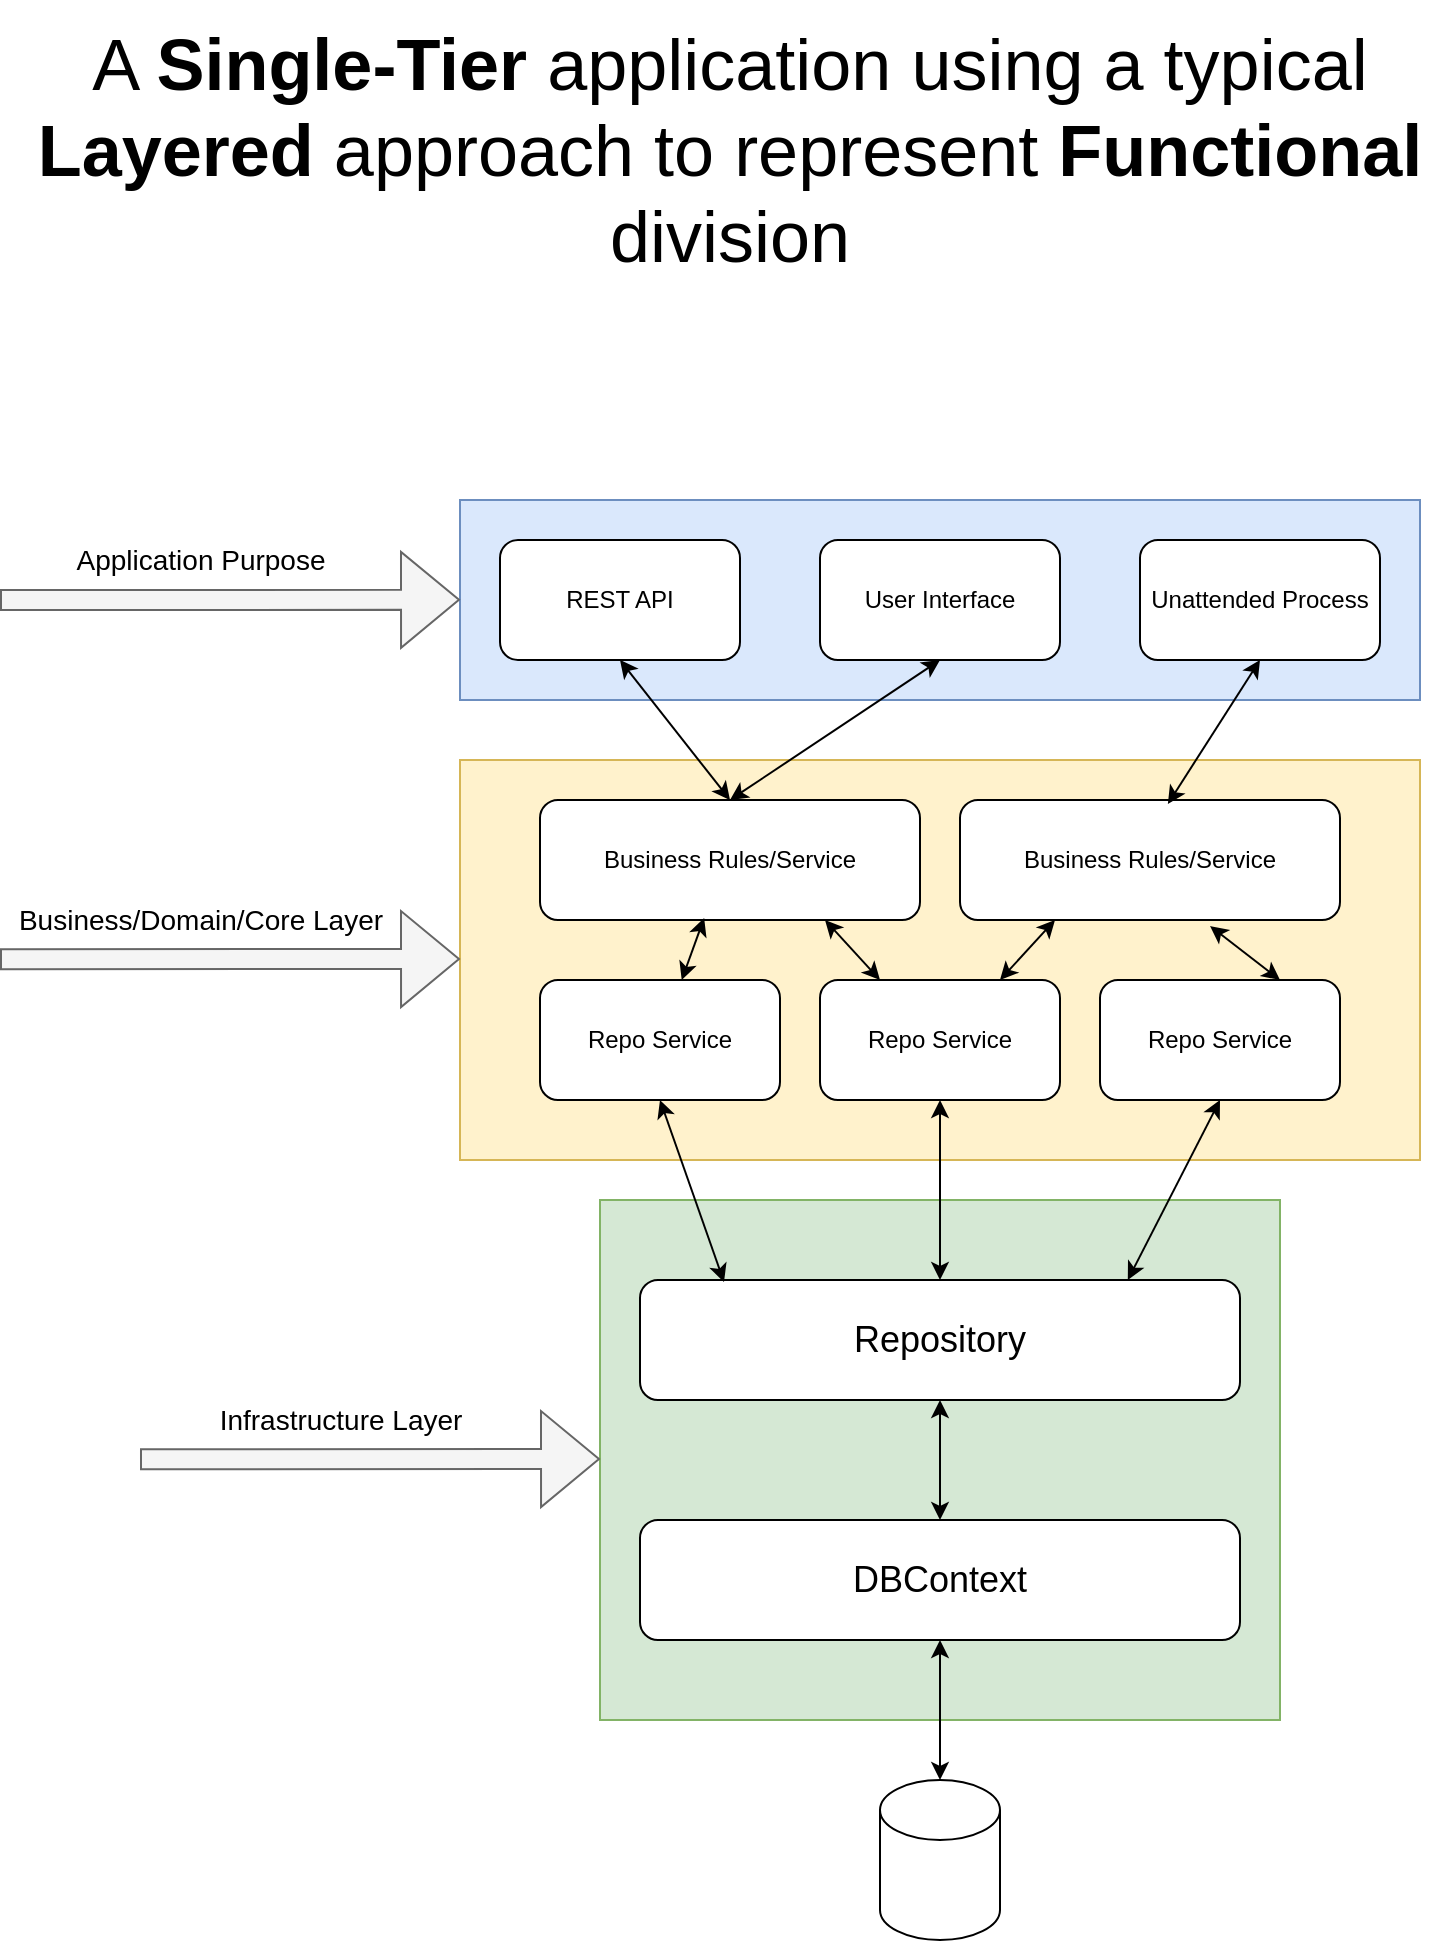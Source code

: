 <mxfile version="21.5.0" type="device" pages="6">
  <diagram name="Traditional" id="Ue7A1E2Ny-PlDWM6F3uy">
    <mxGraphModel dx="1211" dy="820" grid="1" gridSize="10" guides="1" tooltips="1" connect="1" arrows="1" fold="1" page="1" pageScale="1" pageWidth="850" pageHeight="1100" math="0" shadow="0">
      <root>
        <mxCell id="0" />
        <mxCell id="1" parent="0" />
        <mxCell id="lKy7l3t24TNQIwh7Rjwj-26" value="" style="rounded=0;whiteSpace=wrap;html=1;fillColor=#fff2cc;strokeColor=#d6b656;" parent="1" vertex="1">
          <mxGeometry x="310" y="430" width="480" height="200" as="geometry" />
        </mxCell>
        <mxCell id="lKy7l3t24TNQIwh7Rjwj-6" value="" style="rounded=0;whiteSpace=wrap;html=1;fillColor=#d5e8d4;strokeColor=#82b366;" parent="1" vertex="1">
          <mxGeometry x="380" y="650" width="340" height="260" as="geometry" />
        </mxCell>
        <mxCell id="lKy7l3t24TNQIwh7Rjwj-1" value="&lt;font style=&quot;font-size: 18px;&quot;&gt;DBContext&lt;/font&gt;" style="rounded=1;whiteSpace=wrap;html=1;" parent="1" vertex="1">
          <mxGeometry x="400" y="810" width="300" height="60" as="geometry" />
        </mxCell>
        <mxCell id="lKy7l3t24TNQIwh7Rjwj-2" value="" style="shape=cylinder3;whiteSpace=wrap;html=1;boundedLbl=1;backgroundOutline=1;size=15;" parent="1" vertex="1">
          <mxGeometry x="520" y="940" width="60" height="80" as="geometry" />
        </mxCell>
        <mxCell id="lKy7l3t24TNQIwh7Rjwj-3" value="" style="endArrow=classic;startArrow=classic;html=1;rounded=0;exitX=0.5;exitY=0;exitDx=0;exitDy=0;exitPerimeter=0;entryX=0.5;entryY=1;entryDx=0;entryDy=0;" parent="1" source="lKy7l3t24TNQIwh7Rjwj-2" target="lKy7l3t24TNQIwh7Rjwj-1" edge="1">
          <mxGeometry width="50" height="50" relative="1" as="geometry">
            <mxPoint x="520" y="860" as="sourcePoint" />
            <mxPoint x="570" y="810" as="targetPoint" />
          </mxGeometry>
        </mxCell>
        <mxCell id="lKy7l3t24TNQIwh7Rjwj-4" value="&lt;font style=&quot;font-size: 18px;&quot;&gt;Repository&lt;/font&gt;" style="rounded=1;whiteSpace=wrap;html=1;" parent="1" vertex="1">
          <mxGeometry x="400" y="690" width="300" height="60" as="geometry" />
        </mxCell>
        <mxCell id="lKy7l3t24TNQIwh7Rjwj-5" value="" style="endArrow=classic;startArrow=classic;html=1;rounded=0;exitX=0.5;exitY=0;exitDx=0;exitDy=0;entryX=0.5;entryY=1;entryDx=0;entryDy=0;" parent="1" source="lKy7l3t24TNQIwh7Rjwj-1" target="lKy7l3t24TNQIwh7Rjwj-4" edge="1">
          <mxGeometry width="50" height="50" relative="1" as="geometry">
            <mxPoint x="510" y="680" as="sourcePoint" />
            <mxPoint x="550" y="770" as="targetPoint" />
          </mxGeometry>
        </mxCell>
        <mxCell id="lKy7l3t24TNQIwh7Rjwj-7" value="" style="shape=flexArrow;endArrow=classic;html=1;rounded=0;entryX=0;entryY=0.538;entryDx=0;entryDy=0;entryPerimeter=0;endWidth=37;endSize=9.33;fillColor=#f5f5f5;strokeColor=#666666;" parent="1" edge="1">
          <mxGeometry width="50" height="50" relative="1" as="geometry">
            <mxPoint x="150" y="779.62" as="sourcePoint" />
            <mxPoint x="380" y="779.5" as="targetPoint" />
          </mxGeometry>
        </mxCell>
        <mxCell id="lKy7l3t24TNQIwh7Rjwj-9" value="&lt;font style=&quot;font-size: 14px;&quot;&gt;Infrastructure Layer&lt;/font&gt;" style="edgeLabel;html=1;align=center;verticalAlign=middle;resizable=0;points=[];" parent="lKy7l3t24TNQIwh7Rjwj-7" vertex="1" connectable="0">
          <mxGeometry x="-0.313" relative="1" as="geometry">
            <mxPoint x="21" y="-20" as="offset" />
          </mxGeometry>
        </mxCell>
        <mxCell id="lKy7l3t24TNQIwh7Rjwj-11" value="Repo Service" style="rounded=1;whiteSpace=wrap;html=1;" parent="1" vertex="1">
          <mxGeometry x="350" y="540" width="120" height="60" as="geometry" />
        </mxCell>
        <mxCell id="lKy7l3t24TNQIwh7Rjwj-12" value="Repo Service" style="rounded=1;whiteSpace=wrap;html=1;" parent="1" vertex="1">
          <mxGeometry x="490" y="540" width="120" height="60" as="geometry" />
        </mxCell>
        <mxCell id="lKy7l3t24TNQIwh7Rjwj-13" value="Repo Service" style="rounded=1;whiteSpace=wrap;html=1;" parent="1" vertex="1">
          <mxGeometry x="630" y="540" width="120" height="60" as="geometry" />
        </mxCell>
        <mxCell id="lKy7l3t24TNQIwh7Rjwj-15" value="Business Rules/Service" style="rounded=1;whiteSpace=wrap;html=1;" parent="1" vertex="1">
          <mxGeometry x="350" y="450" width="190" height="60" as="geometry" />
        </mxCell>
        <mxCell id="lKy7l3t24TNQIwh7Rjwj-16" value="Business Rules/Service" style="rounded=1;whiteSpace=wrap;html=1;" parent="1" vertex="1">
          <mxGeometry x="560" y="450" width="190" height="60" as="geometry" />
        </mxCell>
        <mxCell id="lKy7l3t24TNQIwh7Rjwj-18" value="" style="endArrow=classic;startArrow=classic;html=1;rounded=0;entryX=0.432;entryY=0.983;entryDx=0;entryDy=0;entryPerimeter=0;" parent="1" source="lKy7l3t24TNQIwh7Rjwj-11" target="lKy7l3t24TNQIwh7Rjwj-15" edge="1">
          <mxGeometry width="50" height="50" relative="1" as="geometry">
            <mxPoint x="510" y="680" as="sourcePoint" />
            <mxPoint x="560" y="630" as="targetPoint" />
          </mxGeometry>
        </mxCell>
        <mxCell id="lKy7l3t24TNQIwh7Rjwj-19" value="" style="endArrow=classic;startArrow=classic;html=1;rounded=0;entryX=0.75;entryY=1;entryDx=0;entryDy=0;exitX=0.25;exitY=0;exitDx=0;exitDy=0;" parent="1" source="lKy7l3t24TNQIwh7Rjwj-12" target="lKy7l3t24TNQIwh7Rjwj-15" edge="1">
          <mxGeometry width="50" height="50" relative="1" as="geometry">
            <mxPoint x="510" y="680" as="sourcePoint" />
            <mxPoint x="560" y="630" as="targetPoint" />
          </mxGeometry>
        </mxCell>
        <mxCell id="lKy7l3t24TNQIwh7Rjwj-20" value="" style="endArrow=classic;startArrow=classic;html=1;rounded=0;entryX=0.25;entryY=1;entryDx=0;entryDy=0;exitX=0.75;exitY=0;exitDx=0;exitDy=0;" parent="1" source="lKy7l3t24TNQIwh7Rjwj-12" target="lKy7l3t24TNQIwh7Rjwj-16" edge="1">
          <mxGeometry width="50" height="50" relative="1" as="geometry">
            <mxPoint x="510" y="680" as="sourcePoint" />
            <mxPoint x="560" y="630" as="targetPoint" />
          </mxGeometry>
        </mxCell>
        <mxCell id="lKy7l3t24TNQIwh7Rjwj-21" value="" style="endArrow=classic;startArrow=classic;html=1;rounded=0;entryX=0.658;entryY=1.05;entryDx=0;entryDy=0;entryPerimeter=0;exitX=0.75;exitY=0;exitDx=0;exitDy=0;" parent="1" source="lKy7l3t24TNQIwh7Rjwj-13" target="lKy7l3t24TNQIwh7Rjwj-16" edge="1">
          <mxGeometry width="50" height="50" relative="1" as="geometry">
            <mxPoint x="660" y="580" as="sourcePoint" />
            <mxPoint x="710" y="530" as="targetPoint" />
          </mxGeometry>
        </mxCell>
        <mxCell id="lKy7l3t24TNQIwh7Rjwj-22" value="" style="endArrow=classic;startArrow=classic;html=1;rounded=0;entryX=0.5;entryY=1;entryDx=0;entryDy=0;exitX=0.14;exitY=0.017;exitDx=0;exitDy=0;exitPerimeter=0;" parent="1" source="lKy7l3t24TNQIwh7Rjwj-4" target="lKy7l3t24TNQIwh7Rjwj-11" edge="1">
          <mxGeometry width="50" height="50" relative="1" as="geometry">
            <mxPoint x="510" y="680" as="sourcePoint" />
            <mxPoint x="560" y="630" as="targetPoint" />
          </mxGeometry>
        </mxCell>
        <mxCell id="lKy7l3t24TNQIwh7Rjwj-23" value="" style="endArrow=classic;startArrow=classic;html=1;rounded=0;entryX=0.5;entryY=1;entryDx=0;entryDy=0;" parent="1" source="lKy7l3t24TNQIwh7Rjwj-4" target="lKy7l3t24TNQIwh7Rjwj-12" edge="1">
          <mxGeometry width="50" height="50" relative="1" as="geometry">
            <mxPoint x="510" y="680" as="sourcePoint" />
            <mxPoint x="560" y="630" as="targetPoint" />
          </mxGeometry>
        </mxCell>
        <mxCell id="lKy7l3t24TNQIwh7Rjwj-24" value="" style="endArrow=classic;startArrow=classic;html=1;rounded=0;entryX=0.5;entryY=1;entryDx=0;entryDy=0;exitX=0.813;exitY=0;exitDx=0;exitDy=0;exitPerimeter=0;" parent="1" source="lKy7l3t24TNQIwh7Rjwj-4" target="lKy7l3t24TNQIwh7Rjwj-13" edge="1">
          <mxGeometry width="50" height="50" relative="1" as="geometry">
            <mxPoint x="510" y="680" as="sourcePoint" />
            <mxPoint x="560" y="630" as="targetPoint" />
          </mxGeometry>
        </mxCell>
        <mxCell id="lKy7l3t24TNQIwh7Rjwj-27" value="" style="shape=flexArrow;endArrow=classic;html=1;rounded=0;entryX=0;entryY=0.538;entryDx=0;entryDy=0;entryPerimeter=0;endWidth=37;endSize=9.33;fillColor=#f5f5f5;strokeColor=#666666;" parent="1" edge="1">
          <mxGeometry width="50" height="50" relative="1" as="geometry">
            <mxPoint x="80" y="529.62" as="sourcePoint" />
            <mxPoint x="310" y="529.5" as="targetPoint" />
          </mxGeometry>
        </mxCell>
        <mxCell id="lKy7l3t24TNQIwh7Rjwj-28" value="&lt;span style=&quot;font-size: 14px;&quot;&gt;Business/Domain/Core Layer&lt;/span&gt;" style="edgeLabel;html=1;align=center;verticalAlign=middle;resizable=0;points=[];" parent="lKy7l3t24TNQIwh7Rjwj-27" vertex="1" connectable="0">
          <mxGeometry x="-0.313" relative="1" as="geometry">
            <mxPoint x="21" y="-20" as="offset" />
          </mxGeometry>
        </mxCell>
        <mxCell id="lKy7l3t24TNQIwh7Rjwj-29" value="" style="rounded=0;whiteSpace=wrap;html=1;fillColor=#dae8fc;strokeColor=#6c8ebf;" parent="1" vertex="1">
          <mxGeometry x="310" y="300" width="480" height="100" as="geometry" />
        </mxCell>
        <mxCell id="lKy7l3t24TNQIwh7Rjwj-30" value="REST API" style="rounded=1;whiteSpace=wrap;html=1;" parent="1" vertex="1">
          <mxGeometry x="330" y="320" width="120" height="60" as="geometry" />
        </mxCell>
        <mxCell id="lKy7l3t24TNQIwh7Rjwj-31" value="User Interface" style="rounded=1;whiteSpace=wrap;html=1;" parent="1" vertex="1">
          <mxGeometry x="490" y="320" width="120" height="60" as="geometry" />
        </mxCell>
        <mxCell id="lKy7l3t24TNQIwh7Rjwj-32" value="Unattended Process" style="rounded=1;whiteSpace=wrap;html=1;" parent="1" vertex="1">
          <mxGeometry x="650" y="320" width="120" height="60" as="geometry" />
        </mxCell>
        <mxCell id="lKy7l3t24TNQIwh7Rjwj-33" value="" style="endArrow=classic;startArrow=classic;html=1;rounded=0;entryX=0.5;entryY=1;entryDx=0;entryDy=0;exitX=0.5;exitY=0;exitDx=0;exitDy=0;" parent="1" source="lKy7l3t24TNQIwh7Rjwj-15" target="lKy7l3t24TNQIwh7Rjwj-31" edge="1">
          <mxGeometry width="50" height="50" relative="1" as="geometry">
            <mxPoint x="400" y="640" as="sourcePoint" />
            <mxPoint x="450" y="590" as="targetPoint" />
          </mxGeometry>
        </mxCell>
        <mxCell id="lKy7l3t24TNQIwh7Rjwj-34" value="" style="endArrow=classic;startArrow=classic;html=1;rounded=0;entryX=0.5;entryY=1;entryDx=0;entryDy=0;exitX=0.5;exitY=0;exitDx=0;exitDy=0;" parent="1" source="lKy7l3t24TNQIwh7Rjwj-15" target="lKy7l3t24TNQIwh7Rjwj-30" edge="1">
          <mxGeometry width="50" height="50" relative="1" as="geometry">
            <mxPoint x="400" y="640" as="sourcePoint" />
            <mxPoint x="450" y="590" as="targetPoint" />
          </mxGeometry>
        </mxCell>
        <mxCell id="lKy7l3t24TNQIwh7Rjwj-35" value="" style="endArrow=classic;startArrow=classic;html=1;rounded=0;entryX=0.5;entryY=1;entryDx=0;entryDy=0;exitX=0.547;exitY=0.033;exitDx=0;exitDy=0;exitPerimeter=0;" parent="1" source="lKy7l3t24TNQIwh7Rjwj-16" target="lKy7l3t24TNQIwh7Rjwj-32" edge="1">
          <mxGeometry width="50" height="50" relative="1" as="geometry">
            <mxPoint x="400" y="640" as="sourcePoint" />
            <mxPoint x="450" y="590" as="targetPoint" />
          </mxGeometry>
        </mxCell>
        <mxCell id="lKy7l3t24TNQIwh7Rjwj-36" value="" style="shape=flexArrow;endArrow=classic;html=1;rounded=0;entryX=0;entryY=0.538;entryDx=0;entryDy=0;entryPerimeter=0;endWidth=37;endSize=9.33;fillColor=#f5f5f5;strokeColor=#666666;" parent="1" edge="1">
          <mxGeometry width="50" height="50" relative="1" as="geometry">
            <mxPoint x="80" y="350.04" as="sourcePoint" />
            <mxPoint x="310" y="349.92" as="targetPoint" />
          </mxGeometry>
        </mxCell>
        <mxCell id="lKy7l3t24TNQIwh7Rjwj-37" value="&lt;span style=&quot;font-size: 14px;&quot;&gt;Application Purpose&lt;/span&gt;" style="edgeLabel;html=1;align=center;verticalAlign=middle;resizable=0;points=[];" parent="lKy7l3t24TNQIwh7Rjwj-36" vertex="1" connectable="0">
          <mxGeometry x="-0.313" relative="1" as="geometry">
            <mxPoint x="21" y="-20" as="offset" />
          </mxGeometry>
        </mxCell>
        <mxCell id="lKy7l3t24TNQIwh7Rjwj-38" value="&lt;font style=&quot;font-size: 36px;&quot;&gt;A &lt;b&gt;Single-Tier&lt;/b&gt;&amp;nbsp;application using a typical &lt;b&gt;Layered&lt;/b&gt;&amp;nbsp;approach to represent &lt;b&gt;Functional&lt;/b&gt; division&lt;/font&gt;" style="text;strokeColor=none;align=center;fillColor=none;html=1;verticalAlign=middle;whiteSpace=wrap;rounded=0;" parent="1" vertex="1">
          <mxGeometry x="90" y="50" width="710" height="150" as="geometry" />
        </mxCell>
      </root>
    </mxGraphModel>
  </diagram>
  <diagram name="Mediator Pattern" id="sQbIlHopyrJ7eoxxe6ap">
    <mxGraphModel dx="1211" dy="820" grid="1" gridSize="10" guides="1" tooltips="1" connect="1" arrows="1" fold="1" page="1" pageScale="1" pageWidth="850" pageHeight="1100" math="0" shadow="0">
      <root>
        <mxCell id="WADw0BpMhU3uEaADD-8K-0" />
        <mxCell id="WADw0BpMhU3uEaADD-8K-1" parent="WADw0BpMhU3uEaADD-8K-0" />
        <mxCell id="WADw0BpMhU3uEaADD-8K-2" value="" style="rounded=0;whiteSpace=wrap;html=1;fillColor=#fff2cc;strokeColor=#d6b656;" parent="WADw0BpMhU3uEaADD-8K-1" vertex="1">
          <mxGeometry x="310" y="420" width="480" height="220" as="geometry" />
        </mxCell>
        <mxCell id="WADw0BpMhU3uEaADD-8K-3" value="" style="rounded=0;whiteSpace=wrap;html=1;fillColor=#d5e8d4;strokeColor=#82b366;" parent="WADw0BpMhU3uEaADD-8K-1" vertex="1">
          <mxGeometry x="380" y="650" width="340" height="260" as="geometry" />
        </mxCell>
        <mxCell id="WADw0BpMhU3uEaADD-8K-4" value="&lt;font style=&quot;font-size: 18px;&quot;&gt;DBContext&lt;/font&gt;" style="rounded=1;whiteSpace=wrap;html=1;" parent="WADw0BpMhU3uEaADD-8K-1" vertex="1">
          <mxGeometry x="400" y="810" width="300" height="60" as="geometry" />
        </mxCell>
        <mxCell id="WADw0BpMhU3uEaADD-8K-5" value="" style="shape=cylinder3;whiteSpace=wrap;html=1;boundedLbl=1;backgroundOutline=1;size=15;" parent="WADw0BpMhU3uEaADD-8K-1" vertex="1">
          <mxGeometry x="520" y="940" width="60" height="80" as="geometry" />
        </mxCell>
        <mxCell id="WADw0BpMhU3uEaADD-8K-6" value="" style="endArrow=classic;startArrow=classic;html=1;rounded=0;exitX=0.5;exitY=0;exitDx=0;exitDy=0;exitPerimeter=0;entryX=0.5;entryY=1;entryDx=0;entryDy=0;" parent="WADw0BpMhU3uEaADD-8K-1" source="WADw0BpMhU3uEaADD-8K-5" target="WADw0BpMhU3uEaADD-8K-4" edge="1">
          <mxGeometry width="50" height="50" relative="1" as="geometry">
            <mxPoint x="520" y="860" as="sourcePoint" />
            <mxPoint x="570" y="810" as="targetPoint" />
          </mxGeometry>
        </mxCell>
        <mxCell id="WADw0BpMhU3uEaADD-8K-7" value="&lt;font style=&quot;font-size: 18px;&quot;&gt;Repository&lt;/font&gt;" style="rounded=1;whiteSpace=wrap;html=1;" parent="WADw0BpMhU3uEaADD-8K-1" vertex="1">
          <mxGeometry x="400" y="690" width="300" height="60" as="geometry" />
        </mxCell>
        <mxCell id="WADw0BpMhU3uEaADD-8K-8" value="" style="endArrow=classic;startArrow=classic;html=1;rounded=0;exitX=0.5;exitY=0;exitDx=0;exitDy=0;entryX=0.5;entryY=1;entryDx=0;entryDy=0;" parent="WADw0BpMhU3uEaADD-8K-1" source="WADw0BpMhU3uEaADD-8K-4" target="WADw0BpMhU3uEaADD-8K-7" edge="1">
          <mxGeometry width="50" height="50" relative="1" as="geometry">
            <mxPoint x="510" y="680" as="sourcePoint" />
            <mxPoint x="550" y="770" as="targetPoint" />
          </mxGeometry>
        </mxCell>
        <mxCell id="WADw0BpMhU3uEaADD-8K-9" value="" style="shape=flexArrow;endArrow=classic;html=1;rounded=0;entryX=0;entryY=0.538;entryDx=0;entryDy=0;entryPerimeter=0;endWidth=37;endSize=9.33;fillColor=#f5f5f5;strokeColor=#666666;" parent="WADw0BpMhU3uEaADD-8K-1" edge="1">
          <mxGeometry width="50" height="50" relative="1" as="geometry">
            <mxPoint x="150" y="779.62" as="sourcePoint" />
            <mxPoint x="380" y="779.5" as="targetPoint" />
          </mxGeometry>
        </mxCell>
        <mxCell id="WADw0BpMhU3uEaADD-8K-10" value="&lt;font style=&quot;font-size: 14px;&quot;&gt;Infrastructure Layer&lt;/font&gt;" style="edgeLabel;html=1;align=center;verticalAlign=middle;resizable=0;points=[];" parent="WADw0BpMhU3uEaADD-8K-9" vertex="1" connectable="0">
          <mxGeometry x="-0.313" relative="1" as="geometry">
            <mxPoint x="21" y="-20" as="offset" />
          </mxGeometry>
        </mxCell>
        <mxCell id="WADw0BpMhU3uEaADD-8K-11" value="Repo Service" style="rounded=1;whiteSpace=wrap;html=1;" parent="WADw0BpMhU3uEaADD-8K-1" vertex="1">
          <mxGeometry x="350" y="540" width="120" height="60" as="geometry" />
        </mxCell>
        <mxCell id="WADw0BpMhU3uEaADD-8K-12" value="Repo Service" style="rounded=1;whiteSpace=wrap;html=1;" parent="WADw0BpMhU3uEaADD-8K-1" vertex="1">
          <mxGeometry x="490" y="540" width="120" height="60" as="geometry" />
        </mxCell>
        <mxCell id="WADw0BpMhU3uEaADD-8K-13" value="Repo Service" style="rounded=1;whiteSpace=wrap;html=1;" parent="WADw0BpMhU3uEaADD-8K-1" vertex="1">
          <mxGeometry x="630" y="540" width="120" height="60" as="geometry" />
        </mxCell>
        <mxCell id="WADw0BpMhU3uEaADD-8K-20" value="" style="endArrow=classic;startArrow=classic;html=1;rounded=0;entryX=0.5;entryY=1;entryDx=0;entryDy=0;exitX=0.14;exitY=0.017;exitDx=0;exitDy=0;exitPerimeter=0;" parent="WADw0BpMhU3uEaADD-8K-1" source="WADw0BpMhU3uEaADD-8K-7" target="WADw0BpMhU3uEaADD-8K-11" edge="1">
          <mxGeometry width="50" height="50" relative="1" as="geometry">
            <mxPoint x="510" y="680" as="sourcePoint" />
            <mxPoint x="560" y="630" as="targetPoint" />
          </mxGeometry>
        </mxCell>
        <mxCell id="WADw0BpMhU3uEaADD-8K-21" value="" style="endArrow=classic;startArrow=classic;html=1;rounded=0;entryX=0.5;entryY=1;entryDx=0;entryDy=0;" parent="WADw0BpMhU3uEaADD-8K-1" source="WADw0BpMhU3uEaADD-8K-7" target="WADw0BpMhU3uEaADD-8K-12" edge="1">
          <mxGeometry width="50" height="50" relative="1" as="geometry">
            <mxPoint x="510" y="680" as="sourcePoint" />
            <mxPoint x="560" y="630" as="targetPoint" />
          </mxGeometry>
        </mxCell>
        <mxCell id="WADw0BpMhU3uEaADD-8K-22" value="" style="endArrow=classic;startArrow=classic;html=1;rounded=0;entryX=0.5;entryY=1;entryDx=0;entryDy=0;exitX=0.813;exitY=0;exitDx=0;exitDy=0;exitPerimeter=0;" parent="WADw0BpMhU3uEaADD-8K-1" source="WADw0BpMhU3uEaADD-8K-7" target="WADw0BpMhU3uEaADD-8K-13" edge="1">
          <mxGeometry width="50" height="50" relative="1" as="geometry">
            <mxPoint x="510" y="680" as="sourcePoint" />
            <mxPoint x="560" y="630" as="targetPoint" />
          </mxGeometry>
        </mxCell>
        <mxCell id="WADw0BpMhU3uEaADD-8K-23" value="" style="shape=flexArrow;endArrow=classic;html=1;rounded=0;entryX=0;entryY=0.538;entryDx=0;entryDy=0;entryPerimeter=0;endWidth=37;endSize=9.33;fillColor=#f5f5f5;strokeColor=#666666;" parent="WADw0BpMhU3uEaADD-8K-1" edge="1">
          <mxGeometry width="50" height="50" relative="1" as="geometry">
            <mxPoint x="80" y="529.62" as="sourcePoint" />
            <mxPoint x="310" y="529.5" as="targetPoint" />
          </mxGeometry>
        </mxCell>
        <mxCell id="WADw0BpMhU3uEaADD-8K-24" value="&lt;span style=&quot;font-size: 14px;&quot;&gt;Business/Domain/Core Layer&lt;/span&gt;" style="edgeLabel;html=1;align=center;verticalAlign=middle;resizable=0;points=[];" parent="WADw0BpMhU3uEaADD-8K-23" vertex="1" connectable="0">
          <mxGeometry x="-0.313" relative="1" as="geometry">
            <mxPoint x="21" y="-20" as="offset" />
          </mxGeometry>
        </mxCell>
        <mxCell id="WADw0BpMhU3uEaADD-8K-25" value="" style="rounded=0;whiteSpace=wrap;html=1;fillColor=#dae8fc;strokeColor=#6c8ebf;" parent="WADw0BpMhU3uEaADD-8K-1" vertex="1">
          <mxGeometry x="310" y="240" width="480" height="100" as="geometry" />
        </mxCell>
        <mxCell id="WADw0BpMhU3uEaADD-8K-26" value="REST API" style="rounded=1;whiteSpace=wrap;html=1;" parent="WADw0BpMhU3uEaADD-8K-1" vertex="1">
          <mxGeometry x="330" y="260" width="120" height="60" as="geometry" />
        </mxCell>
        <mxCell id="WADw0BpMhU3uEaADD-8K-27" value="User Interface" style="rounded=1;whiteSpace=wrap;html=1;" parent="WADw0BpMhU3uEaADD-8K-1" vertex="1">
          <mxGeometry x="490" y="260" width="120" height="60" as="geometry" />
        </mxCell>
        <mxCell id="WADw0BpMhU3uEaADD-8K-28" value="Unattended Process" style="rounded=1;whiteSpace=wrap;html=1;" parent="WADw0BpMhU3uEaADD-8K-1" vertex="1">
          <mxGeometry x="650" y="260" width="120" height="60" as="geometry" />
        </mxCell>
        <mxCell id="WADw0BpMhU3uEaADD-8K-32" value="" style="shape=flexArrow;endArrow=classic;html=1;rounded=0;entryX=0;entryY=0.538;entryDx=0;entryDy=0;entryPerimeter=0;endWidth=37;endSize=9.33;fillColor=#f5f5f5;strokeColor=#666666;" parent="WADw0BpMhU3uEaADD-8K-1" edge="1">
          <mxGeometry width="50" height="50" relative="1" as="geometry">
            <mxPoint x="80" y="290.04" as="sourcePoint" />
            <mxPoint x="310" y="289.92" as="targetPoint" />
          </mxGeometry>
        </mxCell>
        <mxCell id="WADw0BpMhU3uEaADD-8K-33" value="&lt;span style=&quot;font-size: 14px;&quot;&gt;Application Purpose&lt;/span&gt;" style="edgeLabel;html=1;align=center;verticalAlign=middle;resizable=0;points=[];" parent="WADw0BpMhU3uEaADD-8K-32" vertex="1" connectable="0">
          <mxGeometry x="-0.313" relative="1" as="geometry">
            <mxPoint x="21" y="-20" as="offset" />
          </mxGeometry>
        </mxCell>
        <mxCell id="WADw0BpMhU3uEaADD-8K-34" value="&lt;span style=&quot;font-size: 36px;&quot;&gt;Refactor Business Rules/Services &lt;br&gt;in favor of Mediator Pattern&lt;br&gt;(using MediatR)&lt;br&gt;&lt;/span&gt;" style="text;strokeColor=none;align=center;fillColor=none;html=1;verticalAlign=middle;whiteSpace=wrap;rounded=0;" parent="WADw0BpMhU3uEaADD-8K-1" vertex="1">
          <mxGeometry x="90" y="50" width="710" height="150" as="geometry" />
        </mxCell>
        <mxCell id="Ul6DKK56gcki7yTC4wtb-1" value="Handler" style="rounded=1;whiteSpace=wrap;html=1;" parent="WADw0BpMhU3uEaADD-8K-1" vertex="1">
          <mxGeometry x="412.5" y="460" width="60" height="30" as="geometry" />
        </mxCell>
        <mxCell id="Ul6DKK56gcki7yTC4wtb-6" value="Handler" style="rounded=1;whiteSpace=wrap;html=1;" parent="WADw0BpMhU3uEaADD-8K-1" vertex="1">
          <mxGeometry x="342.5" y="460" width="60" height="30" as="geometry" />
        </mxCell>
        <mxCell id="Ul6DKK56gcki7yTC4wtb-7" value="Handler" style="rounded=1;whiteSpace=wrap;html=1;" parent="WADw0BpMhU3uEaADD-8K-1" vertex="1">
          <mxGeometry x="482.5" y="460" width="60" height="30" as="geometry" />
        </mxCell>
        <mxCell id="Ul6DKK56gcki7yTC4wtb-8" value="Handler" style="rounded=1;whiteSpace=wrap;html=1;" parent="WADw0BpMhU3uEaADD-8K-1" vertex="1">
          <mxGeometry x="557.5" y="460" width="60" height="30" as="geometry" />
        </mxCell>
        <mxCell id="Ul6DKK56gcki7yTC4wtb-9" value="Handler" style="rounded=1;whiteSpace=wrap;html=1;" parent="WADw0BpMhU3uEaADD-8K-1" vertex="1">
          <mxGeometry x="627.5" y="460" width="60" height="30" as="geometry" />
        </mxCell>
        <mxCell id="Ul6DKK56gcki7yTC4wtb-10" value="Handler" style="rounded=1;whiteSpace=wrap;html=1;" parent="WADw0BpMhU3uEaADD-8K-1" vertex="1">
          <mxGeometry x="697.5" y="460" width="60" height="30" as="geometry" />
        </mxCell>
        <mxCell id="Ul6DKK56gcki7yTC4wtb-11" value="" style="endArrow=classic;startArrow=classic;html=1;rounded=0;exitX=0.25;exitY=0;exitDx=0;exitDy=0;entryX=0.5;entryY=1;entryDx=0;entryDy=0;" parent="WADw0BpMhU3uEaADD-8K-1" source="WADw0BpMhU3uEaADD-8K-11" target="Ul6DKK56gcki7yTC4wtb-6" edge="1">
          <mxGeometry width="50" height="50" relative="1" as="geometry">
            <mxPoint x="400" y="450" as="sourcePoint" />
            <mxPoint x="450" y="400" as="targetPoint" />
          </mxGeometry>
        </mxCell>
        <mxCell id="Ul6DKK56gcki7yTC4wtb-13" value="" style="endArrow=classic;startArrow=classic;html=1;rounded=0;entryX=0.5;entryY=1;entryDx=0;entryDy=0;" parent="WADw0BpMhU3uEaADD-8K-1" source="WADw0BpMhU3uEaADD-8K-11" target="Ul6DKK56gcki7yTC4wtb-1" edge="1">
          <mxGeometry width="50" height="50" relative="1" as="geometry">
            <mxPoint x="400" y="450" as="sourcePoint" />
            <mxPoint x="450" y="400" as="targetPoint" />
          </mxGeometry>
        </mxCell>
        <mxCell id="Ul6DKK56gcki7yTC4wtb-14" value="" style="endArrow=classic;startArrow=classic;html=1;rounded=0;exitX=0.025;exitY=0.133;exitDx=0;exitDy=0;exitPerimeter=0;entryX=0.5;entryY=1;entryDx=0;entryDy=0;" parent="WADw0BpMhU3uEaADD-8K-1" source="WADw0BpMhU3uEaADD-8K-12" target="Ul6DKK56gcki7yTC4wtb-1" edge="1">
          <mxGeometry width="50" height="50" relative="1" as="geometry">
            <mxPoint x="400" y="450" as="sourcePoint" />
            <mxPoint x="450" y="400" as="targetPoint" />
          </mxGeometry>
        </mxCell>
        <mxCell id="Ul6DKK56gcki7yTC4wtb-15" value="" style="endArrow=classic;startArrow=classic;html=1;rounded=0;entryX=0.5;entryY=1;entryDx=0;entryDy=0;" parent="WADw0BpMhU3uEaADD-8K-1" source="WADw0BpMhU3uEaADD-8K-11" target="Ul6DKK56gcki7yTC4wtb-7" edge="1">
          <mxGeometry width="50" height="50" relative="1" as="geometry">
            <mxPoint x="400" y="450" as="sourcePoint" />
            <mxPoint x="450" y="400" as="targetPoint" />
          </mxGeometry>
        </mxCell>
        <mxCell id="Ul6DKK56gcki7yTC4wtb-16" value="" style="endArrow=classic;startArrow=classic;html=1;rounded=0;exitX=0.5;exitY=0;exitDx=0;exitDy=0;entryX=0.5;entryY=1;entryDx=0;entryDy=0;" parent="WADw0BpMhU3uEaADD-8K-1" source="WADw0BpMhU3uEaADD-8K-12" target="Ul6DKK56gcki7yTC4wtb-7" edge="1">
          <mxGeometry width="50" height="50" relative="1" as="geometry">
            <mxPoint x="400" y="450" as="sourcePoint" />
            <mxPoint x="450" y="400" as="targetPoint" />
          </mxGeometry>
        </mxCell>
        <mxCell id="Ul6DKK56gcki7yTC4wtb-17" value="" style="endArrow=classic;startArrow=classic;html=1;rounded=0;exitX=0.75;exitY=0;exitDx=0;exitDy=0;entryX=0.5;entryY=1;entryDx=0;entryDy=0;" parent="WADw0BpMhU3uEaADD-8K-1" source="WADw0BpMhU3uEaADD-8K-12" target="Ul6DKK56gcki7yTC4wtb-8" edge="1">
          <mxGeometry width="50" height="50" relative="1" as="geometry">
            <mxPoint x="400" y="450" as="sourcePoint" />
            <mxPoint x="450" y="400" as="targetPoint" />
          </mxGeometry>
        </mxCell>
        <mxCell id="Ul6DKK56gcki7yTC4wtb-18" value="" style="endArrow=classic;startArrow=classic;html=1;rounded=0;exitX=0.25;exitY=0;exitDx=0;exitDy=0;" parent="WADw0BpMhU3uEaADD-8K-1" source="WADw0BpMhU3uEaADD-8K-13" target="Ul6DKK56gcki7yTC4wtb-9" edge="1">
          <mxGeometry width="50" height="50" relative="1" as="geometry">
            <mxPoint x="400" y="450" as="sourcePoint" />
            <mxPoint x="450" y="400" as="targetPoint" />
          </mxGeometry>
        </mxCell>
        <mxCell id="Ul6DKK56gcki7yTC4wtb-19" value="" style="endArrow=classic;startArrow=classic;html=1;rounded=0;exitX=0.75;exitY=0;exitDx=0;exitDy=0;" parent="WADw0BpMhU3uEaADD-8K-1" source="WADw0BpMhU3uEaADD-8K-13" target="Ul6DKK56gcki7yTC4wtb-10" edge="1">
          <mxGeometry width="50" height="50" relative="1" as="geometry">
            <mxPoint x="400" y="450" as="sourcePoint" />
            <mxPoint x="450" y="400" as="targetPoint" />
          </mxGeometry>
        </mxCell>
        <mxCell id="Ul6DKK56gcki7yTC4wtb-20" value="" style="endArrow=classic;html=1;rounded=0;exitX=0.25;exitY=1;exitDx=0;exitDy=0;entryX=0.25;entryY=0;entryDx=0;entryDy=0;" parent="WADw0BpMhU3uEaADD-8K-1" source="WADw0BpMhU3uEaADD-8K-26" target="Ul6DKK56gcki7yTC4wtb-6" edge="1">
          <mxGeometry width="50" height="50" relative="1" as="geometry">
            <mxPoint x="400" y="450" as="sourcePoint" />
            <mxPoint x="450" y="400" as="targetPoint" />
          </mxGeometry>
        </mxCell>
        <mxCell id="Ul6DKK56gcki7yTC4wtb-21" value="Request" style="edgeLabel;html=1;align=center;verticalAlign=middle;resizable=0;points=[];" parent="Ul6DKK56gcki7yTC4wtb-20" vertex="1" connectable="0">
          <mxGeometry x="-0.243" y="2" relative="1" as="geometry">
            <mxPoint y="-13" as="offset" />
          </mxGeometry>
        </mxCell>
        <mxCell id="Ul6DKK56gcki7yTC4wtb-22" value="" style="endArrow=classic;html=1;rounded=0;exitX=0.75;exitY=0;exitDx=0;exitDy=0;entryX=0.5;entryY=1;entryDx=0;entryDy=0;" parent="WADw0BpMhU3uEaADD-8K-1" source="Ul6DKK56gcki7yTC4wtb-6" target="WADw0BpMhU3uEaADD-8K-26" edge="1">
          <mxGeometry width="50" height="50" relative="1" as="geometry">
            <mxPoint x="400" y="450" as="sourcePoint" />
            <mxPoint x="450" y="400" as="targetPoint" />
          </mxGeometry>
        </mxCell>
        <mxCell id="Ul6DKK56gcki7yTC4wtb-23" value="Response" style="edgeLabel;html=1;align=center;verticalAlign=middle;resizable=0;points=[];" parent="Ul6DKK56gcki7yTC4wtb-22" vertex="1" connectable="0">
          <mxGeometry x="0.144" y="-4" relative="1" as="geometry">
            <mxPoint x="-3" y="10" as="offset" />
          </mxGeometry>
        </mxCell>
        <mxCell id="Ul6DKK56gcki7yTC4wtb-24" value="" style="endArrow=classic;html=1;rounded=0;exitX=0;exitY=0.75;exitDx=0;exitDy=0;entryX=0.25;entryY=0;entryDx=0;entryDy=0;" parent="WADw0BpMhU3uEaADD-8K-1" source="WADw0BpMhU3uEaADD-8K-27" target="Ul6DKK56gcki7yTC4wtb-1" edge="1">
          <mxGeometry width="50" height="50" relative="1" as="geometry">
            <mxPoint x="400" y="450" as="sourcePoint" />
            <mxPoint x="450" y="400" as="targetPoint" />
          </mxGeometry>
        </mxCell>
        <mxCell id="Ul6DKK56gcki7yTC4wtb-25" value="Request" style="edgeLabel;html=1;align=center;verticalAlign=middle;resizable=0;points=[];" parent="Ul6DKK56gcki7yTC4wtb-24" vertex="1" connectable="0">
          <mxGeometry x="-0.327" y="2" relative="1" as="geometry">
            <mxPoint x="-1" y="2" as="offset" />
          </mxGeometry>
        </mxCell>
        <mxCell id="Ul6DKK56gcki7yTC4wtb-26" value="" style="endArrow=classic;html=1;rounded=0;exitX=0.75;exitY=0;exitDx=0;exitDy=0;entryX=0.167;entryY=0.967;entryDx=0;entryDy=0;entryPerimeter=0;" parent="WADw0BpMhU3uEaADD-8K-1" source="Ul6DKK56gcki7yTC4wtb-1" target="WADw0BpMhU3uEaADD-8K-27" edge="1">
          <mxGeometry width="50" height="50" relative="1" as="geometry">
            <mxPoint x="400" y="450" as="sourcePoint" />
            <mxPoint x="450" y="400" as="targetPoint" />
          </mxGeometry>
        </mxCell>
        <mxCell id="Ul6DKK56gcki7yTC4wtb-27" value="Response" style="edgeLabel;html=1;align=center;verticalAlign=middle;resizable=0;points=[];" parent="Ul6DKK56gcki7yTC4wtb-26" vertex="1" connectable="0">
          <mxGeometry x="0.222" y="-1" relative="1" as="geometry">
            <mxPoint y="15" as="offset" />
          </mxGeometry>
        </mxCell>
        <mxCell id="Ul6DKK56gcki7yTC4wtb-28" value="" style="endArrow=classic;html=1;rounded=0;exitX=0.5;exitY=1;exitDx=0;exitDy=0;entryX=0.25;entryY=0;entryDx=0;entryDy=0;" parent="WADw0BpMhU3uEaADD-8K-1" source="WADw0BpMhU3uEaADD-8K-27" target="Ul6DKK56gcki7yTC4wtb-7" edge="1">
          <mxGeometry width="50" height="50" relative="1" as="geometry">
            <mxPoint x="400" y="450" as="sourcePoint" />
            <mxPoint x="450" y="400" as="targetPoint" />
          </mxGeometry>
        </mxCell>
        <mxCell id="Ul6DKK56gcki7yTC4wtb-30" value="Request" style="edgeLabel;html=1;align=center;verticalAlign=middle;resizable=0;points=[];" parent="Ul6DKK56gcki7yTC4wtb-28" vertex="1" connectable="0">
          <mxGeometry x="-0.424" y="-1" relative="1" as="geometry">
            <mxPoint as="offset" />
          </mxGeometry>
        </mxCell>
        <mxCell id="Ul6DKK56gcki7yTC4wtb-29" value="" style="endArrow=classic;html=1;rounded=0;exitX=0.75;exitY=0;exitDx=0;exitDy=0;entryX=0.75;entryY=1;entryDx=0;entryDy=0;" parent="WADw0BpMhU3uEaADD-8K-1" source="Ul6DKK56gcki7yTC4wtb-7" target="WADw0BpMhU3uEaADD-8K-27" edge="1">
          <mxGeometry width="50" height="50" relative="1" as="geometry">
            <mxPoint x="400" y="450" as="sourcePoint" />
            <mxPoint x="450" y="400" as="targetPoint" />
          </mxGeometry>
        </mxCell>
        <mxCell id="Ul6DKK56gcki7yTC4wtb-31" value="Response" style="edgeLabel;html=1;align=center;verticalAlign=middle;resizable=0;points=[];" parent="Ul6DKK56gcki7yTC4wtb-29" vertex="1" connectable="0">
          <mxGeometry x="-0.171" y="-3" relative="1" as="geometry">
            <mxPoint x="5" y="-13" as="offset" />
          </mxGeometry>
        </mxCell>
        <mxCell id="Ul6DKK56gcki7yTC4wtb-32" value="" style="endArrow=classic;html=1;rounded=0;entryX=0.25;entryY=0;entryDx=0;entryDy=0;exitX=0.25;exitY=1;exitDx=0;exitDy=0;" parent="WADw0BpMhU3uEaADD-8K-1" source="WADw0BpMhU3uEaADD-8K-28" target="Ul6DKK56gcki7yTC4wtb-9" edge="1">
          <mxGeometry width="50" height="50" relative="1" as="geometry">
            <mxPoint x="400" y="450" as="sourcePoint" />
            <mxPoint x="450" y="400" as="targetPoint" />
          </mxGeometry>
        </mxCell>
        <mxCell id="Ul6DKK56gcki7yTC4wtb-33" value="Request" style="edgeLabel;html=1;align=center;verticalAlign=middle;resizable=0;points=[];" parent="Ul6DKK56gcki7yTC4wtb-32" vertex="1" connectable="0">
          <mxGeometry x="-0.461" y="1" relative="1" as="geometry">
            <mxPoint as="offset" />
          </mxGeometry>
        </mxCell>
        <mxCell id="Ul6DKK56gcki7yTC4wtb-34" value="" style="endArrow=classic;html=1;rounded=0;exitX=0.5;exitY=0;exitDx=0;exitDy=0;entryX=0.5;entryY=1;entryDx=0;entryDy=0;" parent="WADw0BpMhU3uEaADD-8K-1" source="Ul6DKK56gcki7yTC4wtb-9" target="WADw0BpMhU3uEaADD-8K-28" edge="1">
          <mxGeometry width="50" height="50" relative="1" as="geometry">
            <mxPoint x="400" y="450" as="sourcePoint" />
            <mxPoint x="450" y="400" as="targetPoint" />
          </mxGeometry>
        </mxCell>
        <mxCell id="Ul6DKK56gcki7yTC4wtb-35" value="Response" style="edgeLabel;html=1;align=center;verticalAlign=middle;resizable=0;points=[];" parent="Ul6DKK56gcki7yTC4wtb-34" vertex="1" connectable="0">
          <mxGeometry x="-0.176" y="-2" relative="1" as="geometry">
            <mxPoint x="9" y="-13" as="offset" />
          </mxGeometry>
        </mxCell>
        <mxCell id="Ul6DKK56gcki7yTC4wtb-36" value="" style="endArrow=classic;html=1;rounded=0;exitX=0.75;exitY=1;exitDx=0;exitDy=0;entryX=0.25;entryY=0;entryDx=0;entryDy=0;" parent="WADw0BpMhU3uEaADD-8K-1" source="WADw0BpMhU3uEaADD-8K-28" target="Ul6DKK56gcki7yTC4wtb-10" edge="1">
          <mxGeometry width="50" height="50" relative="1" as="geometry">
            <mxPoint x="400" y="450" as="sourcePoint" />
            <mxPoint x="450" y="400" as="targetPoint" />
          </mxGeometry>
        </mxCell>
        <mxCell id="Ul6DKK56gcki7yTC4wtb-37" value="Request" style="edgeLabel;html=1;align=center;verticalAlign=middle;resizable=0;points=[];" parent="Ul6DKK56gcki7yTC4wtb-36" vertex="1" connectable="0">
          <mxGeometry x="-0.502" y="1" relative="1" as="geometry">
            <mxPoint as="offset" />
          </mxGeometry>
        </mxCell>
        <mxCell id="Ul6DKK56gcki7yTC4wtb-38" value="" style="endArrow=classic;html=1;rounded=0;exitX=0.75;exitY=0;exitDx=0;exitDy=0;entryX=0.925;entryY=0.967;entryDx=0;entryDy=0;entryPerimeter=0;" parent="WADw0BpMhU3uEaADD-8K-1" source="Ul6DKK56gcki7yTC4wtb-10" target="WADw0BpMhU3uEaADD-8K-28" edge="1">
          <mxGeometry width="50" height="50" relative="1" as="geometry">
            <mxPoint x="400" y="450" as="sourcePoint" />
            <mxPoint x="450" y="400" as="targetPoint" />
          </mxGeometry>
        </mxCell>
        <mxCell id="Ul6DKK56gcki7yTC4wtb-39" value="Response" style="edgeLabel;html=1;align=center;verticalAlign=middle;resizable=0;points=[];" parent="Ul6DKK56gcki7yTC4wtb-38" vertex="1" connectable="0">
          <mxGeometry x="-0.152" y="-2" relative="1" as="geometry">
            <mxPoint y="-1" as="offset" />
          </mxGeometry>
        </mxCell>
      </root>
    </mxGraphModel>
  </diagram>
  <diagram name="Repository Pattern" id="SSh5hsQmxP4CtACY2Up7">
    <mxGraphModel dx="1211" dy="820" grid="1" gridSize="10" guides="1" tooltips="1" connect="1" arrows="1" fold="1" page="1" pageScale="1" pageWidth="850" pageHeight="1100" math="0" shadow="0">
      <root>
        <mxCell id="3-bLGzzLRzYr9LNJIbRG-0" />
        <mxCell id="3-bLGzzLRzYr9LNJIbRG-1" parent="3-bLGzzLRzYr9LNJIbRG-0" />
        <mxCell id="3-bLGzzLRzYr9LNJIbRG-2" value="" style="rounded=0;whiteSpace=wrap;html=1;fillColor=#fff2cc;strokeColor=#d6b656;" parent="3-bLGzzLRzYr9LNJIbRG-1" vertex="1">
          <mxGeometry x="310" y="420" width="480" height="220" as="geometry" />
        </mxCell>
        <mxCell id="3-bLGzzLRzYr9LNJIbRG-3" value="" style="rounded=0;whiteSpace=wrap;html=1;fillColor=#d5e8d4;strokeColor=#82b366;" parent="3-bLGzzLRzYr9LNJIbRG-1" vertex="1">
          <mxGeometry x="310" y="650" width="480" height="260" as="geometry" />
        </mxCell>
        <mxCell id="3-bLGzzLRzYr9LNJIbRG-4" value="&lt;font style=&quot;font-size: 18px;&quot;&gt;DBContext&lt;/font&gt;" style="rounded=1;whiteSpace=wrap;html=1;" parent="3-bLGzzLRzYr9LNJIbRG-1" vertex="1">
          <mxGeometry x="400" y="850" width="300" height="40" as="geometry" />
        </mxCell>
        <mxCell id="3-bLGzzLRzYr9LNJIbRG-5" value="" style="shape=cylinder3;whiteSpace=wrap;html=1;boundedLbl=1;backgroundOutline=1;size=15;" parent="3-bLGzzLRzYr9LNJIbRG-1" vertex="1">
          <mxGeometry x="520" y="940" width="60" height="80" as="geometry" />
        </mxCell>
        <mxCell id="3-bLGzzLRzYr9LNJIbRG-6" value="" style="endArrow=classic;startArrow=classic;html=1;rounded=0;exitX=0.5;exitY=0;exitDx=0;exitDy=0;exitPerimeter=0;entryX=0.5;entryY=1;entryDx=0;entryDy=0;" parent="3-bLGzzLRzYr9LNJIbRG-1" source="3-bLGzzLRzYr9LNJIbRG-5" target="3-bLGzzLRzYr9LNJIbRG-4" edge="1">
          <mxGeometry width="50" height="50" relative="1" as="geometry">
            <mxPoint x="520" y="860" as="sourcePoint" />
            <mxPoint x="570" y="810" as="targetPoint" />
          </mxGeometry>
        </mxCell>
        <mxCell id="3-bLGzzLRzYr9LNJIbRG-7" value="&lt;font style=&quot;font-size: 18px;&quot;&gt;Repository&lt;/font&gt;" style="rounded=1;whiteSpace=wrap;html=1;" parent="3-bLGzzLRzYr9LNJIbRG-1" vertex="1">
          <mxGeometry x="400" y="770" width="300" height="40" as="geometry" />
        </mxCell>
        <mxCell id="3-bLGzzLRzYr9LNJIbRG-8" value="" style="endArrow=classic;startArrow=classic;html=1;rounded=0;exitX=0.5;exitY=0;exitDx=0;exitDy=0;entryX=0.5;entryY=1;entryDx=0;entryDy=0;" parent="3-bLGzzLRzYr9LNJIbRG-1" source="3-bLGzzLRzYr9LNJIbRG-4" target="3-bLGzzLRzYr9LNJIbRG-7" edge="1">
          <mxGeometry width="50" height="50" relative="1" as="geometry">
            <mxPoint x="510" y="680" as="sourcePoint" />
            <mxPoint x="550" y="770" as="targetPoint" />
          </mxGeometry>
        </mxCell>
        <mxCell id="3-bLGzzLRzYr9LNJIbRG-9" value="" style="shape=flexArrow;endArrow=classic;html=1;rounded=0;entryX=0;entryY=0.538;entryDx=0;entryDy=0;entryPerimeter=0;endWidth=37;endSize=9.33;fillColor=#f5f5f5;strokeColor=#666666;" parent="3-bLGzzLRzYr9LNJIbRG-1" edge="1">
          <mxGeometry width="50" height="50" relative="1" as="geometry">
            <mxPoint x="80" y="779.62" as="sourcePoint" />
            <mxPoint x="310" y="779.5" as="targetPoint" />
          </mxGeometry>
        </mxCell>
        <mxCell id="3-bLGzzLRzYr9LNJIbRG-10" value="&lt;font style=&quot;font-size: 14px;&quot;&gt;Infrastructure Layer&lt;/font&gt;" style="edgeLabel;html=1;align=center;verticalAlign=middle;resizable=0;points=[];" parent="3-bLGzzLRzYr9LNJIbRG-9" vertex="1" connectable="0">
          <mxGeometry x="-0.313" relative="1" as="geometry">
            <mxPoint x="21" y="-20" as="offset" />
          </mxGeometry>
        </mxCell>
        <mxCell id="3-bLGzzLRzYr9LNJIbRG-11" value="ILookup" style="rounded=1;whiteSpace=wrap;html=1;" parent="3-bLGzzLRzYr9LNJIbRG-1" vertex="1">
          <mxGeometry x="350" y="560" width="120" height="40" as="geometry" />
        </mxCell>
        <mxCell id="3-bLGzzLRzYr9LNJIbRG-12" value="ICRUD" style="rounded=1;whiteSpace=wrap;html=1;" parent="3-bLGzzLRzYr9LNJIbRG-1" vertex="1">
          <mxGeometry x="490" y="560" width="120" height="40" as="geometry" />
        </mxCell>
        <mxCell id="3-bLGzzLRzYr9LNJIbRG-13" value="IView" style="rounded=1;whiteSpace=wrap;html=1;" parent="3-bLGzzLRzYr9LNJIbRG-1" vertex="1">
          <mxGeometry x="630" y="560" width="120" height="40" as="geometry" />
        </mxCell>
        <mxCell id="3-bLGzzLRzYr9LNJIbRG-14" value="" style="endArrow=classic;startArrow=classic;html=1;rounded=0;entryX=0.5;entryY=1;entryDx=0;entryDy=0;" parent="3-bLGzzLRzYr9LNJIbRG-1" source="KuX4VvcZbhJw5G4tI8si-0" target="3-bLGzzLRzYr9LNJIbRG-11" edge="1">
          <mxGeometry width="50" height="50" relative="1" as="geometry">
            <mxPoint x="510" y="680" as="sourcePoint" />
            <mxPoint x="560" y="630" as="targetPoint" />
          </mxGeometry>
        </mxCell>
        <mxCell id="3-bLGzzLRzYr9LNJIbRG-15" value="" style="endArrow=classic;startArrow=classic;html=1;rounded=0;" parent="3-bLGzzLRzYr9LNJIbRG-1" source="3-bLGzzLRzYr9LNJIbRG-7" target="KuX4VvcZbhJw5G4tI8si-2" edge="1">
          <mxGeometry width="50" height="50" relative="1" as="geometry">
            <mxPoint x="510" y="680" as="sourcePoint" />
            <mxPoint x="560" y="630" as="targetPoint" />
          </mxGeometry>
        </mxCell>
        <mxCell id="3-bLGzzLRzYr9LNJIbRG-16" value="" style="endArrow=classic;startArrow=classic;html=1;rounded=0;entryX=0.45;entryY=0.967;entryDx=0;entryDy=0;exitX=0.813;exitY=0;exitDx=0;exitDy=0;exitPerimeter=0;entryPerimeter=0;" parent="3-bLGzzLRzYr9LNJIbRG-1" source="3-bLGzzLRzYr9LNJIbRG-7" target="KuX4VvcZbhJw5G4tI8si-3" edge="1">
          <mxGeometry width="50" height="50" relative="1" as="geometry">
            <mxPoint x="510" y="680" as="sourcePoint" />
            <mxPoint x="560" y="630" as="targetPoint" />
          </mxGeometry>
        </mxCell>
        <mxCell id="3-bLGzzLRzYr9LNJIbRG-17" value="" style="shape=flexArrow;endArrow=classic;html=1;rounded=0;entryX=0;entryY=0.538;entryDx=0;entryDy=0;entryPerimeter=0;endWidth=37;endSize=9.33;fillColor=#f5f5f5;strokeColor=#666666;" parent="3-bLGzzLRzYr9LNJIbRG-1" edge="1">
          <mxGeometry width="50" height="50" relative="1" as="geometry">
            <mxPoint x="80" y="529.62" as="sourcePoint" />
            <mxPoint x="310" y="529.5" as="targetPoint" />
          </mxGeometry>
        </mxCell>
        <mxCell id="3-bLGzzLRzYr9LNJIbRG-18" value="&lt;span style=&quot;font-size: 14px;&quot;&gt;Business/Domain/Core Layer&lt;/span&gt;" style="edgeLabel;html=1;align=center;verticalAlign=middle;resizable=0;points=[];" parent="3-bLGzzLRzYr9LNJIbRG-17" vertex="1" connectable="0">
          <mxGeometry x="-0.313" relative="1" as="geometry">
            <mxPoint x="21" y="-20" as="offset" />
          </mxGeometry>
        </mxCell>
        <mxCell id="3-bLGzzLRzYr9LNJIbRG-19" value="" style="rounded=0;whiteSpace=wrap;html=1;fillColor=#dae8fc;strokeColor=#6c8ebf;" parent="3-bLGzzLRzYr9LNJIbRG-1" vertex="1">
          <mxGeometry x="310" y="240" width="480" height="100" as="geometry" />
        </mxCell>
        <mxCell id="3-bLGzzLRzYr9LNJIbRG-20" value="REST API" style="rounded=1;whiteSpace=wrap;html=1;" parent="3-bLGzzLRzYr9LNJIbRG-1" vertex="1">
          <mxGeometry x="330" y="260" width="120" height="60" as="geometry" />
        </mxCell>
        <mxCell id="3-bLGzzLRzYr9LNJIbRG-21" value="User Interface" style="rounded=1;whiteSpace=wrap;html=1;" parent="3-bLGzzLRzYr9LNJIbRG-1" vertex="1">
          <mxGeometry x="490" y="260" width="120" height="60" as="geometry" />
        </mxCell>
        <mxCell id="3-bLGzzLRzYr9LNJIbRG-22" value="Unattended Process" style="rounded=1;whiteSpace=wrap;html=1;" parent="3-bLGzzLRzYr9LNJIbRG-1" vertex="1">
          <mxGeometry x="650" y="260" width="120" height="60" as="geometry" />
        </mxCell>
        <mxCell id="3-bLGzzLRzYr9LNJIbRG-23" value="" style="shape=flexArrow;endArrow=classic;html=1;rounded=0;entryX=0;entryY=0.538;entryDx=0;entryDy=0;entryPerimeter=0;endWidth=37;endSize=9.33;fillColor=#f5f5f5;strokeColor=#666666;" parent="3-bLGzzLRzYr9LNJIbRG-1" edge="1">
          <mxGeometry width="50" height="50" relative="1" as="geometry">
            <mxPoint x="80" y="290.04" as="sourcePoint" />
            <mxPoint x="310" y="289.92" as="targetPoint" />
          </mxGeometry>
        </mxCell>
        <mxCell id="3-bLGzzLRzYr9LNJIbRG-24" value="&lt;span style=&quot;font-size: 14px;&quot;&gt;Application Purpose&lt;/span&gt;" style="edgeLabel;html=1;align=center;verticalAlign=middle;resizable=0;points=[];" parent="3-bLGzzLRzYr9LNJIbRG-23" vertex="1" connectable="0">
          <mxGeometry x="-0.313" relative="1" as="geometry">
            <mxPoint x="21" y="-20" as="offset" />
          </mxGeometry>
        </mxCell>
        <mxCell id="3-bLGzzLRzYr9LNJIbRG-25" value="&lt;span style=&quot;font-size: 36px;&quot;&gt;Refactor Repository Services &lt;br&gt;in favor Repository Pattern&lt;br&gt;&lt;/span&gt;" style="text;strokeColor=none;align=center;fillColor=none;html=1;verticalAlign=middle;whiteSpace=wrap;rounded=0;" parent="3-bLGzzLRzYr9LNJIbRG-1" vertex="1">
          <mxGeometry x="90" y="50" width="710" height="150" as="geometry" />
        </mxCell>
        <mxCell id="3-bLGzzLRzYr9LNJIbRG-26" value="Handler" style="rounded=1;whiteSpace=wrap;html=1;" parent="3-bLGzzLRzYr9LNJIbRG-1" vertex="1">
          <mxGeometry x="412.5" y="460" width="60" height="30" as="geometry" />
        </mxCell>
        <mxCell id="3-bLGzzLRzYr9LNJIbRG-27" value="Handler" style="rounded=1;whiteSpace=wrap;html=1;" parent="3-bLGzzLRzYr9LNJIbRG-1" vertex="1">
          <mxGeometry x="342.5" y="460" width="60" height="30" as="geometry" />
        </mxCell>
        <mxCell id="3-bLGzzLRzYr9LNJIbRG-28" value="Handler" style="rounded=1;whiteSpace=wrap;html=1;" parent="3-bLGzzLRzYr9LNJIbRG-1" vertex="1">
          <mxGeometry x="482.5" y="460" width="60" height="30" as="geometry" />
        </mxCell>
        <mxCell id="3-bLGzzLRzYr9LNJIbRG-29" value="Handler" style="rounded=1;whiteSpace=wrap;html=1;" parent="3-bLGzzLRzYr9LNJIbRG-1" vertex="1">
          <mxGeometry x="557.5" y="460" width="60" height="30" as="geometry" />
        </mxCell>
        <mxCell id="3-bLGzzLRzYr9LNJIbRG-30" value="Handler" style="rounded=1;whiteSpace=wrap;html=1;" parent="3-bLGzzLRzYr9LNJIbRG-1" vertex="1">
          <mxGeometry x="627.5" y="460" width="60" height="30" as="geometry" />
        </mxCell>
        <mxCell id="3-bLGzzLRzYr9LNJIbRG-31" value="Handler" style="rounded=1;whiteSpace=wrap;html=1;" parent="3-bLGzzLRzYr9LNJIbRG-1" vertex="1">
          <mxGeometry x="697.5" y="460" width="60" height="30" as="geometry" />
        </mxCell>
        <mxCell id="3-bLGzzLRzYr9LNJIbRG-32" value="" style="endArrow=classic;startArrow=classic;html=1;rounded=0;exitX=0.25;exitY=0;exitDx=0;exitDy=0;entryX=0.5;entryY=1;entryDx=0;entryDy=0;" parent="3-bLGzzLRzYr9LNJIbRG-1" source="3-bLGzzLRzYr9LNJIbRG-11" target="3-bLGzzLRzYr9LNJIbRG-27" edge="1">
          <mxGeometry width="50" height="50" relative="1" as="geometry">
            <mxPoint x="400" y="450" as="sourcePoint" />
            <mxPoint x="450" y="400" as="targetPoint" />
          </mxGeometry>
        </mxCell>
        <mxCell id="3-bLGzzLRzYr9LNJIbRG-33" value="" style="endArrow=classic;startArrow=classic;html=1;rounded=0;entryX=0.5;entryY=1;entryDx=0;entryDy=0;" parent="3-bLGzzLRzYr9LNJIbRG-1" source="3-bLGzzLRzYr9LNJIbRG-11" target="3-bLGzzLRzYr9LNJIbRG-26" edge="1">
          <mxGeometry width="50" height="50" relative="1" as="geometry">
            <mxPoint x="400" y="450" as="sourcePoint" />
            <mxPoint x="450" y="400" as="targetPoint" />
          </mxGeometry>
        </mxCell>
        <mxCell id="3-bLGzzLRzYr9LNJIbRG-34" value="" style="endArrow=classic;startArrow=classic;html=1;rounded=0;exitX=0.025;exitY=0.133;exitDx=0;exitDy=0;exitPerimeter=0;entryX=0.5;entryY=1;entryDx=0;entryDy=0;" parent="3-bLGzzLRzYr9LNJIbRG-1" source="3-bLGzzLRzYr9LNJIbRG-12" target="3-bLGzzLRzYr9LNJIbRG-26" edge="1">
          <mxGeometry width="50" height="50" relative="1" as="geometry">
            <mxPoint x="400" y="450" as="sourcePoint" />
            <mxPoint x="450" y="400" as="targetPoint" />
          </mxGeometry>
        </mxCell>
        <mxCell id="3-bLGzzLRzYr9LNJIbRG-35" value="" style="endArrow=classic;startArrow=classic;html=1;rounded=0;entryX=0.5;entryY=1;entryDx=0;entryDy=0;" parent="3-bLGzzLRzYr9LNJIbRG-1" source="3-bLGzzLRzYr9LNJIbRG-11" target="3-bLGzzLRzYr9LNJIbRG-28" edge="1">
          <mxGeometry width="50" height="50" relative="1" as="geometry">
            <mxPoint x="400" y="450" as="sourcePoint" />
            <mxPoint x="450" y="400" as="targetPoint" />
          </mxGeometry>
        </mxCell>
        <mxCell id="3-bLGzzLRzYr9LNJIbRG-36" value="" style="endArrow=classic;startArrow=classic;html=1;rounded=0;exitX=0.5;exitY=0;exitDx=0;exitDy=0;entryX=0.5;entryY=1;entryDx=0;entryDy=0;" parent="3-bLGzzLRzYr9LNJIbRG-1" source="3-bLGzzLRzYr9LNJIbRG-12" target="3-bLGzzLRzYr9LNJIbRG-28" edge="1">
          <mxGeometry width="50" height="50" relative="1" as="geometry">
            <mxPoint x="400" y="450" as="sourcePoint" />
            <mxPoint x="450" y="400" as="targetPoint" />
          </mxGeometry>
        </mxCell>
        <mxCell id="3-bLGzzLRzYr9LNJIbRG-37" value="" style="endArrow=classic;startArrow=classic;html=1;rounded=0;exitX=0.75;exitY=0;exitDx=0;exitDy=0;entryX=0.5;entryY=1;entryDx=0;entryDy=0;" parent="3-bLGzzLRzYr9LNJIbRG-1" source="3-bLGzzLRzYr9LNJIbRG-12" target="3-bLGzzLRzYr9LNJIbRG-29" edge="1">
          <mxGeometry width="50" height="50" relative="1" as="geometry">
            <mxPoint x="400" y="450" as="sourcePoint" />
            <mxPoint x="450" y="400" as="targetPoint" />
          </mxGeometry>
        </mxCell>
        <mxCell id="3-bLGzzLRzYr9LNJIbRG-38" value="" style="endArrow=classic;startArrow=classic;html=1;rounded=0;exitX=0.25;exitY=0;exitDx=0;exitDy=0;" parent="3-bLGzzLRzYr9LNJIbRG-1" source="3-bLGzzLRzYr9LNJIbRG-13" target="3-bLGzzLRzYr9LNJIbRG-30" edge="1">
          <mxGeometry width="50" height="50" relative="1" as="geometry">
            <mxPoint x="400" y="450" as="sourcePoint" />
            <mxPoint x="450" y="400" as="targetPoint" />
          </mxGeometry>
        </mxCell>
        <mxCell id="3-bLGzzLRzYr9LNJIbRG-39" value="" style="endArrow=classic;startArrow=classic;html=1;rounded=0;exitX=0.75;exitY=0;exitDx=0;exitDy=0;" parent="3-bLGzzLRzYr9LNJIbRG-1" source="3-bLGzzLRzYr9LNJIbRG-13" target="3-bLGzzLRzYr9LNJIbRG-31" edge="1">
          <mxGeometry width="50" height="50" relative="1" as="geometry">
            <mxPoint x="400" y="450" as="sourcePoint" />
            <mxPoint x="450" y="400" as="targetPoint" />
          </mxGeometry>
        </mxCell>
        <mxCell id="3-bLGzzLRzYr9LNJIbRG-40" value="" style="endArrow=classic;html=1;rounded=0;exitX=0.25;exitY=1;exitDx=0;exitDy=0;entryX=0.25;entryY=0;entryDx=0;entryDy=0;" parent="3-bLGzzLRzYr9LNJIbRG-1" source="3-bLGzzLRzYr9LNJIbRG-20" target="3-bLGzzLRzYr9LNJIbRG-27" edge="1">
          <mxGeometry width="50" height="50" relative="1" as="geometry">
            <mxPoint x="400" y="450" as="sourcePoint" />
            <mxPoint x="450" y="400" as="targetPoint" />
          </mxGeometry>
        </mxCell>
        <mxCell id="3-bLGzzLRzYr9LNJIbRG-41" value="Request" style="edgeLabel;html=1;align=center;verticalAlign=middle;resizable=0;points=[];" parent="3-bLGzzLRzYr9LNJIbRG-40" vertex="1" connectable="0">
          <mxGeometry x="-0.243" y="2" relative="1" as="geometry">
            <mxPoint y="-13" as="offset" />
          </mxGeometry>
        </mxCell>
        <mxCell id="3-bLGzzLRzYr9LNJIbRG-42" value="" style="endArrow=classic;html=1;rounded=0;exitX=0.75;exitY=0;exitDx=0;exitDy=0;entryX=0.5;entryY=1;entryDx=0;entryDy=0;" parent="3-bLGzzLRzYr9LNJIbRG-1" source="3-bLGzzLRzYr9LNJIbRG-27" target="3-bLGzzLRzYr9LNJIbRG-20" edge="1">
          <mxGeometry width="50" height="50" relative="1" as="geometry">
            <mxPoint x="400" y="450" as="sourcePoint" />
            <mxPoint x="450" y="400" as="targetPoint" />
          </mxGeometry>
        </mxCell>
        <mxCell id="3-bLGzzLRzYr9LNJIbRG-43" value="Response" style="edgeLabel;html=1;align=center;verticalAlign=middle;resizable=0;points=[];" parent="3-bLGzzLRzYr9LNJIbRG-42" vertex="1" connectable="0">
          <mxGeometry x="0.144" y="-4" relative="1" as="geometry">
            <mxPoint x="-3" y="10" as="offset" />
          </mxGeometry>
        </mxCell>
        <mxCell id="3-bLGzzLRzYr9LNJIbRG-44" value="" style="endArrow=classic;html=1;rounded=0;exitX=0;exitY=0.75;exitDx=0;exitDy=0;entryX=0.25;entryY=0;entryDx=0;entryDy=0;" parent="3-bLGzzLRzYr9LNJIbRG-1" source="3-bLGzzLRzYr9LNJIbRG-21" target="3-bLGzzLRzYr9LNJIbRG-26" edge="1">
          <mxGeometry width="50" height="50" relative="1" as="geometry">
            <mxPoint x="400" y="450" as="sourcePoint" />
            <mxPoint x="450" y="400" as="targetPoint" />
          </mxGeometry>
        </mxCell>
        <mxCell id="3-bLGzzLRzYr9LNJIbRG-45" value="Request" style="edgeLabel;html=1;align=center;verticalAlign=middle;resizable=0;points=[];" parent="3-bLGzzLRzYr9LNJIbRG-44" vertex="1" connectable="0">
          <mxGeometry x="-0.327" y="2" relative="1" as="geometry">
            <mxPoint x="-1" y="2" as="offset" />
          </mxGeometry>
        </mxCell>
        <mxCell id="3-bLGzzLRzYr9LNJIbRG-46" value="" style="endArrow=classic;html=1;rounded=0;exitX=0.75;exitY=0;exitDx=0;exitDy=0;entryX=0.167;entryY=0.967;entryDx=0;entryDy=0;entryPerimeter=0;" parent="3-bLGzzLRzYr9LNJIbRG-1" source="3-bLGzzLRzYr9LNJIbRG-26" target="3-bLGzzLRzYr9LNJIbRG-21" edge="1">
          <mxGeometry width="50" height="50" relative="1" as="geometry">
            <mxPoint x="400" y="450" as="sourcePoint" />
            <mxPoint x="450" y="400" as="targetPoint" />
          </mxGeometry>
        </mxCell>
        <mxCell id="3-bLGzzLRzYr9LNJIbRG-47" value="Response" style="edgeLabel;html=1;align=center;verticalAlign=middle;resizable=0;points=[];" parent="3-bLGzzLRzYr9LNJIbRG-46" vertex="1" connectable="0">
          <mxGeometry x="0.222" y="-1" relative="1" as="geometry">
            <mxPoint y="15" as="offset" />
          </mxGeometry>
        </mxCell>
        <mxCell id="3-bLGzzLRzYr9LNJIbRG-48" value="" style="endArrow=classic;html=1;rounded=0;exitX=0.5;exitY=1;exitDx=0;exitDy=0;entryX=0.25;entryY=0;entryDx=0;entryDy=0;" parent="3-bLGzzLRzYr9LNJIbRG-1" source="3-bLGzzLRzYr9LNJIbRG-21" target="3-bLGzzLRzYr9LNJIbRG-28" edge="1">
          <mxGeometry width="50" height="50" relative="1" as="geometry">
            <mxPoint x="400" y="450" as="sourcePoint" />
            <mxPoint x="450" y="400" as="targetPoint" />
          </mxGeometry>
        </mxCell>
        <mxCell id="3-bLGzzLRzYr9LNJIbRG-49" value="Request" style="edgeLabel;html=1;align=center;verticalAlign=middle;resizable=0;points=[];" parent="3-bLGzzLRzYr9LNJIbRG-48" vertex="1" connectable="0">
          <mxGeometry x="-0.424" y="-1" relative="1" as="geometry">
            <mxPoint as="offset" />
          </mxGeometry>
        </mxCell>
        <mxCell id="3-bLGzzLRzYr9LNJIbRG-50" value="" style="endArrow=classic;html=1;rounded=0;exitX=0.75;exitY=0;exitDx=0;exitDy=0;entryX=0.75;entryY=1;entryDx=0;entryDy=0;" parent="3-bLGzzLRzYr9LNJIbRG-1" source="3-bLGzzLRzYr9LNJIbRG-28" target="3-bLGzzLRzYr9LNJIbRG-21" edge="1">
          <mxGeometry width="50" height="50" relative="1" as="geometry">
            <mxPoint x="400" y="450" as="sourcePoint" />
            <mxPoint x="450" y="400" as="targetPoint" />
          </mxGeometry>
        </mxCell>
        <mxCell id="3-bLGzzLRzYr9LNJIbRG-51" value="Response" style="edgeLabel;html=1;align=center;verticalAlign=middle;resizable=0;points=[];" parent="3-bLGzzLRzYr9LNJIbRG-50" vertex="1" connectable="0">
          <mxGeometry x="-0.171" y="-3" relative="1" as="geometry">
            <mxPoint x="5" y="-13" as="offset" />
          </mxGeometry>
        </mxCell>
        <mxCell id="3-bLGzzLRzYr9LNJIbRG-52" value="" style="endArrow=classic;html=1;rounded=0;entryX=0.25;entryY=0;entryDx=0;entryDy=0;exitX=0.25;exitY=1;exitDx=0;exitDy=0;" parent="3-bLGzzLRzYr9LNJIbRG-1" source="3-bLGzzLRzYr9LNJIbRG-22" target="3-bLGzzLRzYr9LNJIbRG-30" edge="1">
          <mxGeometry width="50" height="50" relative="1" as="geometry">
            <mxPoint x="400" y="450" as="sourcePoint" />
            <mxPoint x="450" y="400" as="targetPoint" />
          </mxGeometry>
        </mxCell>
        <mxCell id="3-bLGzzLRzYr9LNJIbRG-53" value="Request" style="edgeLabel;html=1;align=center;verticalAlign=middle;resizable=0;points=[];" parent="3-bLGzzLRzYr9LNJIbRG-52" vertex="1" connectable="0">
          <mxGeometry x="-0.461" y="1" relative="1" as="geometry">
            <mxPoint as="offset" />
          </mxGeometry>
        </mxCell>
        <mxCell id="3-bLGzzLRzYr9LNJIbRG-54" value="" style="endArrow=classic;html=1;rounded=0;exitX=0.5;exitY=0;exitDx=0;exitDy=0;entryX=0.5;entryY=1;entryDx=0;entryDy=0;" parent="3-bLGzzLRzYr9LNJIbRG-1" source="3-bLGzzLRzYr9LNJIbRG-30" target="3-bLGzzLRzYr9LNJIbRG-22" edge="1">
          <mxGeometry width="50" height="50" relative="1" as="geometry">
            <mxPoint x="400" y="450" as="sourcePoint" />
            <mxPoint x="450" y="400" as="targetPoint" />
          </mxGeometry>
        </mxCell>
        <mxCell id="3-bLGzzLRzYr9LNJIbRG-55" value="Response" style="edgeLabel;html=1;align=center;verticalAlign=middle;resizable=0;points=[];" parent="3-bLGzzLRzYr9LNJIbRG-54" vertex="1" connectable="0">
          <mxGeometry x="-0.176" y="-2" relative="1" as="geometry">
            <mxPoint x="9" y="-13" as="offset" />
          </mxGeometry>
        </mxCell>
        <mxCell id="3-bLGzzLRzYr9LNJIbRG-56" value="" style="endArrow=classic;html=1;rounded=0;exitX=0.75;exitY=1;exitDx=0;exitDy=0;entryX=0.25;entryY=0;entryDx=0;entryDy=0;" parent="3-bLGzzLRzYr9LNJIbRG-1" source="3-bLGzzLRzYr9LNJIbRG-22" target="3-bLGzzLRzYr9LNJIbRG-31" edge="1">
          <mxGeometry width="50" height="50" relative="1" as="geometry">
            <mxPoint x="400" y="450" as="sourcePoint" />
            <mxPoint x="450" y="400" as="targetPoint" />
          </mxGeometry>
        </mxCell>
        <mxCell id="3-bLGzzLRzYr9LNJIbRG-57" value="Request" style="edgeLabel;html=1;align=center;verticalAlign=middle;resizable=0;points=[];" parent="3-bLGzzLRzYr9LNJIbRG-56" vertex="1" connectable="0">
          <mxGeometry x="-0.502" y="1" relative="1" as="geometry">
            <mxPoint as="offset" />
          </mxGeometry>
        </mxCell>
        <mxCell id="3-bLGzzLRzYr9LNJIbRG-58" value="" style="endArrow=classic;html=1;rounded=0;exitX=0.75;exitY=0;exitDx=0;exitDy=0;entryX=0.925;entryY=0.967;entryDx=0;entryDy=0;entryPerimeter=0;" parent="3-bLGzzLRzYr9LNJIbRG-1" source="3-bLGzzLRzYr9LNJIbRG-31" target="3-bLGzzLRzYr9LNJIbRG-22" edge="1">
          <mxGeometry width="50" height="50" relative="1" as="geometry">
            <mxPoint x="400" y="450" as="sourcePoint" />
            <mxPoint x="450" y="400" as="targetPoint" />
          </mxGeometry>
        </mxCell>
        <mxCell id="3-bLGzzLRzYr9LNJIbRG-59" value="Response" style="edgeLabel;html=1;align=center;verticalAlign=middle;resizable=0;points=[];" parent="3-bLGzzLRzYr9LNJIbRG-58" vertex="1" connectable="0">
          <mxGeometry x="-0.152" y="-2" relative="1" as="geometry">
            <mxPoint y="-1" as="offset" />
          </mxGeometry>
        </mxCell>
        <mxCell id="KuX4VvcZbhJw5G4tI8si-1" value="" style="endArrow=classic;startArrow=classic;html=1;rounded=0;entryX=0.5;entryY=1;entryDx=0;entryDy=0;exitX=0.14;exitY=0.017;exitDx=0;exitDy=0;exitPerimeter=0;" parent="3-bLGzzLRzYr9LNJIbRG-1" source="3-bLGzzLRzYr9LNJIbRG-7" target="KuX4VvcZbhJw5G4tI8si-0" edge="1">
          <mxGeometry width="50" height="50" relative="1" as="geometry">
            <mxPoint x="442" y="741" as="sourcePoint" />
            <mxPoint x="410" y="600" as="targetPoint" />
          </mxGeometry>
        </mxCell>
        <mxCell id="KuX4VvcZbhJw5G4tI8si-0" value="Lookup Tables&lt;br&gt;Service" style="rounded=1;whiteSpace=wrap;html=1;" parent="3-bLGzzLRzYr9LNJIbRG-1" vertex="1">
          <mxGeometry x="342.5" y="680" width="120" height="40" as="geometry" />
        </mxCell>
        <mxCell id="KuX4VvcZbhJw5G4tI8si-2" value="CRUD &lt;br&gt;Service" style="rounded=1;whiteSpace=wrap;html=1;" parent="3-bLGzzLRzYr9LNJIbRG-1" vertex="1">
          <mxGeometry x="490" y="680" width="120" height="40" as="geometry" />
        </mxCell>
        <mxCell id="KuX4VvcZbhJw5G4tI8si-3" value="Specialized Views&lt;br&gt;Service" style="rounded=1;whiteSpace=wrap;html=1;" parent="3-bLGzzLRzYr9LNJIbRG-1" vertex="1">
          <mxGeometry x="650" y="680" width="120" height="40" as="geometry" />
        </mxCell>
        <mxCell id="KuX4VvcZbhJw5G4tI8si-4" value="" style="endArrow=classic;startArrow=classic;html=1;rounded=0;entryX=0.5;entryY=1;entryDx=0;entryDy=0;exitX=0.5;exitY=0;exitDx=0;exitDy=0;" parent="3-bLGzzLRzYr9LNJIbRG-1" source="KuX4VvcZbhJw5G4tI8si-2" target="3-bLGzzLRzYr9LNJIbRG-12" edge="1">
          <mxGeometry width="50" height="50" relative="1" as="geometry">
            <mxPoint x="400" y="660" as="sourcePoint" />
            <mxPoint x="450" y="610" as="targetPoint" />
          </mxGeometry>
        </mxCell>
        <mxCell id="KuX4VvcZbhJw5G4tI8si-5" value="" style="endArrow=classic;startArrow=classic;html=1;rounded=0;entryX=0.5;entryY=1;entryDx=0;entryDy=0;" parent="3-bLGzzLRzYr9LNJIbRG-1" source="KuX4VvcZbhJw5G4tI8si-3" target="3-bLGzzLRzYr9LNJIbRG-13" edge="1">
          <mxGeometry width="50" height="50" relative="1" as="geometry">
            <mxPoint x="400" y="660" as="sourcePoint" />
            <mxPoint x="450" y="610" as="targetPoint" />
          </mxGeometry>
        </mxCell>
      </root>
    </mxGraphModel>
  </diagram>
  <diagram name="Separation of Repositories" id="Dlr9R_sB2ikoM9FkPKgx">
    <mxGraphModel dx="1211" dy="820" grid="1" gridSize="10" guides="1" tooltips="1" connect="1" arrows="1" fold="1" page="1" pageScale="1" pageWidth="850" pageHeight="1100" math="0" shadow="0">
      <root>
        <mxCell id="23scjZwYSQDnCTFHyhv0-0" />
        <mxCell id="23scjZwYSQDnCTFHyhv0-1" parent="23scjZwYSQDnCTFHyhv0-0" />
        <mxCell id="23scjZwYSQDnCTFHyhv0-2" value="" style="rounded=0;whiteSpace=wrap;html=1;fillColor=#fff2cc;strokeColor=#d6b656;" parent="23scjZwYSQDnCTFHyhv0-1" vertex="1">
          <mxGeometry x="310" y="420" width="480" height="220" as="geometry" />
        </mxCell>
        <mxCell id="23scjZwYSQDnCTFHyhv0-3" value="" style="rounded=0;whiteSpace=wrap;html=1;fillColor=#d5e8d4;strokeColor=#82b366;" parent="23scjZwYSQDnCTFHyhv0-1" vertex="1">
          <mxGeometry x="310" y="670" width="480" height="260" as="geometry" />
        </mxCell>
        <mxCell id="23scjZwYSQDnCTFHyhv0-4" value="&lt;font style=&quot;font-size: 18px;&quot;&gt;DBContext&lt;/font&gt;" style="rounded=1;whiteSpace=wrap;html=1;" parent="23scjZwYSQDnCTFHyhv0-1" vertex="1">
          <mxGeometry x="320" y="850" width="460" height="40" as="geometry" />
        </mxCell>
        <mxCell id="23scjZwYSQDnCTFHyhv0-5" value="" style="shape=cylinder3;whiteSpace=wrap;html=1;boundedLbl=1;backgroundOutline=1;size=15;" parent="23scjZwYSQDnCTFHyhv0-1" vertex="1">
          <mxGeometry x="520" y="940" width="60" height="80" as="geometry" />
        </mxCell>
        <mxCell id="23scjZwYSQDnCTFHyhv0-6" value="" style="endArrow=classic;startArrow=classic;html=1;rounded=0;exitX=0.5;exitY=0;exitDx=0;exitDy=0;exitPerimeter=0;entryX=0.5;entryY=1;entryDx=0;entryDy=0;" parent="23scjZwYSQDnCTFHyhv0-1" source="23scjZwYSQDnCTFHyhv0-5" target="23scjZwYSQDnCTFHyhv0-4" edge="1">
          <mxGeometry width="50" height="50" relative="1" as="geometry">
            <mxPoint x="520" y="860" as="sourcePoint" />
            <mxPoint x="570" y="810" as="targetPoint" />
          </mxGeometry>
        </mxCell>
        <mxCell id="23scjZwYSQDnCTFHyhv0-7" value="Genres&lt;br&gt;Repo" style="rounded=1;whiteSpace=wrap;html=1;" parent="23scjZwYSQDnCTFHyhv0-1" vertex="1">
          <mxGeometry x="320" y="760" width="67" height="40" as="geometry" />
        </mxCell>
        <mxCell id="23scjZwYSQDnCTFHyhv0-9" value="" style="shape=flexArrow;endArrow=classic;html=1;rounded=0;entryX=0;entryY=0.538;entryDx=0;entryDy=0;entryPerimeter=0;endWidth=37;endSize=9.33;fillColor=#f5f5f5;strokeColor=#666666;" parent="23scjZwYSQDnCTFHyhv0-1" edge="1">
          <mxGeometry width="50" height="50" relative="1" as="geometry">
            <mxPoint x="80" y="779.62" as="sourcePoint" />
            <mxPoint x="310" y="779.5" as="targetPoint" />
          </mxGeometry>
        </mxCell>
        <mxCell id="23scjZwYSQDnCTFHyhv0-10" value="&lt;font style=&quot;font-size: 14px;&quot;&gt;Infrastructure Layer&lt;/font&gt;" style="edgeLabel;html=1;align=center;verticalAlign=middle;resizable=0;points=[];" parent="23scjZwYSQDnCTFHyhv0-9" vertex="1" connectable="0">
          <mxGeometry x="-0.313" relative="1" as="geometry">
            <mxPoint x="21" y="-20" as="offset" />
          </mxGeometry>
        </mxCell>
        <mxCell id="23scjZwYSQDnCTFHyhv0-11" value="ILookup" style="rounded=1;whiteSpace=wrap;html=1;" parent="23scjZwYSQDnCTFHyhv0-1" vertex="1">
          <mxGeometry x="350" y="560" width="120" height="40" as="geometry" />
        </mxCell>
        <mxCell id="23scjZwYSQDnCTFHyhv0-12" value="ICRUD" style="rounded=1;whiteSpace=wrap;html=1;" parent="23scjZwYSQDnCTFHyhv0-1" vertex="1">
          <mxGeometry x="490" y="560" width="120" height="40" as="geometry" />
        </mxCell>
        <mxCell id="23scjZwYSQDnCTFHyhv0-13" value="IView" style="rounded=1;whiteSpace=wrap;html=1;" parent="23scjZwYSQDnCTFHyhv0-1" vertex="1">
          <mxGeometry x="630" y="560" width="120" height="40" as="geometry" />
        </mxCell>
        <mxCell id="23scjZwYSQDnCTFHyhv0-14" value="" style="endArrow=classic;startArrow=classic;html=1;rounded=0;entryX=0.5;entryY=1;entryDx=0;entryDy=0;" parent="23scjZwYSQDnCTFHyhv0-1" source="23scjZwYSQDnCTFHyhv0-61" target="23scjZwYSQDnCTFHyhv0-11" edge="1">
          <mxGeometry width="50" height="50" relative="1" as="geometry">
            <mxPoint x="510" y="680" as="sourcePoint" />
            <mxPoint x="560" y="630" as="targetPoint" />
          </mxGeometry>
        </mxCell>
        <mxCell id="23scjZwYSQDnCTFHyhv0-17" value="" style="shape=flexArrow;endArrow=classic;html=1;rounded=0;entryX=0;entryY=0.538;entryDx=0;entryDy=0;entryPerimeter=0;endWidth=37;endSize=9.33;fillColor=#f5f5f5;strokeColor=#666666;" parent="23scjZwYSQDnCTFHyhv0-1" edge="1">
          <mxGeometry width="50" height="50" relative="1" as="geometry">
            <mxPoint x="80" y="529.62" as="sourcePoint" />
            <mxPoint x="310" y="529.5" as="targetPoint" />
          </mxGeometry>
        </mxCell>
        <mxCell id="23scjZwYSQDnCTFHyhv0-18" value="&lt;span style=&quot;font-size: 14px;&quot;&gt;Business/Domain/Core Layer&lt;/span&gt;" style="edgeLabel;html=1;align=center;verticalAlign=middle;resizable=0;points=[];" parent="23scjZwYSQDnCTFHyhv0-17" vertex="1" connectable="0">
          <mxGeometry x="-0.313" relative="1" as="geometry">
            <mxPoint x="21" y="-20" as="offset" />
          </mxGeometry>
        </mxCell>
        <mxCell id="23scjZwYSQDnCTFHyhv0-19" value="" style="rounded=0;whiteSpace=wrap;html=1;fillColor=#dae8fc;strokeColor=#6c8ebf;" parent="23scjZwYSQDnCTFHyhv0-1" vertex="1">
          <mxGeometry x="310" y="240" width="480" height="100" as="geometry" />
        </mxCell>
        <mxCell id="23scjZwYSQDnCTFHyhv0-20" value="REST API" style="rounded=1;whiteSpace=wrap;html=1;" parent="23scjZwYSQDnCTFHyhv0-1" vertex="1">
          <mxGeometry x="330" y="260" width="120" height="60" as="geometry" />
        </mxCell>
        <mxCell id="23scjZwYSQDnCTFHyhv0-21" value="User Interface" style="rounded=1;whiteSpace=wrap;html=1;" parent="23scjZwYSQDnCTFHyhv0-1" vertex="1">
          <mxGeometry x="490" y="260" width="120" height="60" as="geometry" />
        </mxCell>
        <mxCell id="23scjZwYSQDnCTFHyhv0-22" value="Unattended Process" style="rounded=1;whiteSpace=wrap;html=1;" parent="23scjZwYSQDnCTFHyhv0-1" vertex="1">
          <mxGeometry x="650" y="260" width="120" height="60" as="geometry" />
        </mxCell>
        <mxCell id="23scjZwYSQDnCTFHyhv0-23" value="" style="shape=flexArrow;endArrow=classic;html=1;rounded=0;entryX=0;entryY=0.538;entryDx=0;entryDy=0;entryPerimeter=0;endWidth=37;endSize=9.33;fillColor=#f5f5f5;strokeColor=#666666;" parent="23scjZwYSQDnCTFHyhv0-1" edge="1">
          <mxGeometry width="50" height="50" relative="1" as="geometry">
            <mxPoint x="80" y="290.04" as="sourcePoint" />
            <mxPoint x="310" y="289.92" as="targetPoint" />
          </mxGeometry>
        </mxCell>
        <mxCell id="23scjZwYSQDnCTFHyhv0-24" value="&lt;span style=&quot;font-size: 14px;&quot;&gt;Application Purpose&lt;/span&gt;" style="edgeLabel;html=1;align=center;verticalAlign=middle;resizable=0;points=[];" parent="23scjZwYSQDnCTFHyhv0-23" vertex="1" connectable="0">
          <mxGeometry x="-0.313" relative="1" as="geometry">
            <mxPoint x="21" y="-20" as="offset" />
          </mxGeometry>
        </mxCell>
        <mxCell id="23scjZwYSQDnCTFHyhv0-25" value="&lt;span style=&quot;font-size: 36px;&quot;&gt;Refactor One (big) Repository into Individual/Specialized Smaller Repositories&lt;br&gt;&lt;/span&gt;" style="text;strokeColor=none;align=center;fillColor=none;html=1;verticalAlign=middle;whiteSpace=wrap;rounded=0;" parent="23scjZwYSQDnCTFHyhv0-1" vertex="1">
          <mxGeometry x="90" y="50" width="710" height="150" as="geometry" />
        </mxCell>
        <mxCell id="23scjZwYSQDnCTFHyhv0-26" value="Handler" style="rounded=1;whiteSpace=wrap;html=1;" parent="23scjZwYSQDnCTFHyhv0-1" vertex="1">
          <mxGeometry x="412.5" y="460" width="60" height="30" as="geometry" />
        </mxCell>
        <mxCell id="23scjZwYSQDnCTFHyhv0-27" value="Handler" style="rounded=1;whiteSpace=wrap;html=1;" parent="23scjZwYSQDnCTFHyhv0-1" vertex="1">
          <mxGeometry x="342.5" y="460" width="60" height="30" as="geometry" />
        </mxCell>
        <mxCell id="23scjZwYSQDnCTFHyhv0-28" value="Handler" style="rounded=1;whiteSpace=wrap;html=1;" parent="23scjZwYSQDnCTFHyhv0-1" vertex="1">
          <mxGeometry x="482.5" y="460" width="60" height="30" as="geometry" />
        </mxCell>
        <mxCell id="23scjZwYSQDnCTFHyhv0-29" value="Handler" style="rounded=1;whiteSpace=wrap;html=1;" parent="23scjZwYSQDnCTFHyhv0-1" vertex="1">
          <mxGeometry x="557.5" y="460" width="60" height="30" as="geometry" />
        </mxCell>
        <mxCell id="23scjZwYSQDnCTFHyhv0-30" value="Handler" style="rounded=1;whiteSpace=wrap;html=1;" parent="23scjZwYSQDnCTFHyhv0-1" vertex="1">
          <mxGeometry x="627.5" y="460" width="60" height="30" as="geometry" />
        </mxCell>
        <mxCell id="23scjZwYSQDnCTFHyhv0-31" value="Handler" style="rounded=1;whiteSpace=wrap;html=1;" parent="23scjZwYSQDnCTFHyhv0-1" vertex="1">
          <mxGeometry x="697.5" y="460" width="60" height="30" as="geometry" />
        </mxCell>
        <mxCell id="23scjZwYSQDnCTFHyhv0-32" value="" style="endArrow=classic;startArrow=classic;html=1;rounded=0;exitX=0.25;exitY=0;exitDx=0;exitDy=0;entryX=0.5;entryY=1;entryDx=0;entryDy=0;" parent="23scjZwYSQDnCTFHyhv0-1" source="23scjZwYSQDnCTFHyhv0-11" target="23scjZwYSQDnCTFHyhv0-27" edge="1">
          <mxGeometry width="50" height="50" relative="1" as="geometry">
            <mxPoint x="400" y="450" as="sourcePoint" />
            <mxPoint x="450" y="400" as="targetPoint" />
          </mxGeometry>
        </mxCell>
        <mxCell id="23scjZwYSQDnCTFHyhv0-33" value="" style="endArrow=classic;startArrow=classic;html=1;rounded=0;entryX=0.5;entryY=1;entryDx=0;entryDy=0;" parent="23scjZwYSQDnCTFHyhv0-1" source="23scjZwYSQDnCTFHyhv0-11" target="23scjZwYSQDnCTFHyhv0-26" edge="1">
          <mxGeometry width="50" height="50" relative="1" as="geometry">
            <mxPoint x="400" y="450" as="sourcePoint" />
            <mxPoint x="450" y="400" as="targetPoint" />
          </mxGeometry>
        </mxCell>
        <mxCell id="23scjZwYSQDnCTFHyhv0-34" value="" style="endArrow=classic;startArrow=classic;html=1;rounded=0;exitX=0.025;exitY=0.133;exitDx=0;exitDy=0;exitPerimeter=0;entryX=0.5;entryY=1;entryDx=0;entryDy=0;" parent="23scjZwYSQDnCTFHyhv0-1" source="23scjZwYSQDnCTFHyhv0-12" target="23scjZwYSQDnCTFHyhv0-26" edge="1">
          <mxGeometry width="50" height="50" relative="1" as="geometry">
            <mxPoint x="400" y="450" as="sourcePoint" />
            <mxPoint x="450" y="400" as="targetPoint" />
          </mxGeometry>
        </mxCell>
        <mxCell id="23scjZwYSQDnCTFHyhv0-35" value="" style="endArrow=classic;startArrow=classic;html=1;rounded=0;entryX=0.5;entryY=1;entryDx=0;entryDy=0;" parent="23scjZwYSQDnCTFHyhv0-1" source="23scjZwYSQDnCTFHyhv0-11" target="23scjZwYSQDnCTFHyhv0-28" edge="1">
          <mxGeometry width="50" height="50" relative="1" as="geometry">
            <mxPoint x="400" y="450" as="sourcePoint" />
            <mxPoint x="450" y="400" as="targetPoint" />
          </mxGeometry>
        </mxCell>
        <mxCell id="23scjZwYSQDnCTFHyhv0-36" value="" style="endArrow=classic;startArrow=classic;html=1;rounded=0;exitX=0.5;exitY=0;exitDx=0;exitDy=0;entryX=0.5;entryY=1;entryDx=0;entryDy=0;" parent="23scjZwYSQDnCTFHyhv0-1" source="23scjZwYSQDnCTFHyhv0-12" target="23scjZwYSQDnCTFHyhv0-28" edge="1">
          <mxGeometry width="50" height="50" relative="1" as="geometry">
            <mxPoint x="400" y="450" as="sourcePoint" />
            <mxPoint x="450" y="400" as="targetPoint" />
          </mxGeometry>
        </mxCell>
        <mxCell id="23scjZwYSQDnCTFHyhv0-37" value="" style="endArrow=classic;startArrow=classic;html=1;rounded=0;exitX=0.75;exitY=0;exitDx=0;exitDy=0;entryX=0.5;entryY=1;entryDx=0;entryDy=0;" parent="23scjZwYSQDnCTFHyhv0-1" source="23scjZwYSQDnCTFHyhv0-12" target="23scjZwYSQDnCTFHyhv0-29" edge="1">
          <mxGeometry width="50" height="50" relative="1" as="geometry">
            <mxPoint x="400" y="450" as="sourcePoint" />
            <mxPoint x="450" y="400" as="targetPoint" />
          </mxGeometry>
        </mxCell>
        <mxCell id="23scjZwYSQDnCTFHyhv0-38" value="" style="endArrow=classic;startArrow=classic;html=1;rounded=0;exitX=0.25;exitY=0;exitDx=0;exitDy=0;" parent="23scjZwYSQDnCTFHyhv0-1" source="23scjZwYSQDnCTFHyhv0-13" target="23scjZwYSQDnCTFHyhv0-30" edge="1">
          <mxGeometry width="50" height="50" relative="1" as="geometry">
            <mxPoint x="400" y="450" as="sourcePoint" />
            <mxPoint x="450" y="400" as="targetPoint" />
          </mxGeometry>
        </mxCell>
        <mxCell id="23scjZwYSQDnCTFHyhv0-39" value="" style="endArrow=classic;startArrow=classic;html=1;rounded=0;exitX=0.75;exitY=0;exitDx=0;exitDy=0;" parent="23scjZwYSQDnCTFHyhv0-1" source="23scjZwYSQDnCTFHyhv0-13" target="23scjZwYSQDnCTFHyhv0-31" edge="1">
          <mxGeometry width="50" height="50" relative="1" as="geometry">
            <mxPoint x="400" y="450" as="sourcePoint" />
            <mxPoint x="450" y="400" as="targetPoint" />
          </mxGeometry>
        </mxCell>
        <mxCell id="23scjZwYSQDnCTFHyhv0-40" value="" style="endArrow=classic;html=1;rounded=0;exitX=0.25;exitY=1;exitDx=0;exitDy=0;entryX=0.25;entryY=0;entryDx=0;entryDy=0;" parent="23scjZwYSQDnCTFHyhv0-1" source="23scjZwYSQDnCTFHyhv0-20" target="23scjZwYSQDnCTFHyhv0-27" edge="1">
          <mxGeometry width="50" height="50" relative="1" as="geometry">
            <mxPoint x="400" y="450" as="sourcePoint" />
            <mxPoint x="450" y="400" as="targetPoint" />
          </mxGeometry>
        </mxCell>
        <mxCell id="23scjZwYSQDnCTFHyhv0-41" value="Request" style="edgeLabel;html=1;align=center;verticalAlign=middle;resizable=0;points=[];" parent="23scjZwYSQDnCTFHyhv0-40" vertex="1" connectable="0">
          <mxGeometry x="-0.243" y="2" relative="1" as="geometry">
            <mxPoint y="-13" as="offset" />
          </mxGeometry>
        </mxCell>
        <mxCell id="23scjZwYSQDnCTFHyhv0-42" value="" style="endArrow=classic;html=1;rounded=0;exitX=0.75;exitY=0;exitDx=0;exitDy=0;entryX=0.5;entryY=1;entryDx=0;entryDy=0;" parent="23scjZwYSQDnCTFHyhv0-1" source="23scjZwYSQDnCTFHyhv0-27" target="23scjZwYSQDnCTFHyhv0-20" edge="1">
          <mxGeometry width="50" height="50" relative="1" as="geometry">
            <mxPoint x="400" y="450" as="sourcePoint" />
            <mxPoint x="450" y="400" as="targetPoint" />
          </mxGeometry>
        </mxCell>
        <mxCell id="23scjZwYSQDnCTFHyhv0-43" value="Response" style="edgeLabel;html=1;align=center;verticalAlign=middle;resizable=0;points=[];" parent="23scjZwYSQDnCTFHyhv0-42" vertex="1" connectable="0">
          <mxGeometry x="0.144" y="-4" relative="1" as="geometry">
            <mxPoint x="-3" y="10" as="offset" />
          </mxGeometry>
        </mxCell>
        <mxCell id="23scjZwYSQDnCTFHyhv0-44" value="" style="endArrow=classic;html=1;rounded=0;exitX=0;exitY=0.75;exitDx=0;exitDy=0;entryX=0.25;entryY=0;entryDx=0;entryDy=0;" parent="23scjZwYSQDnCTFHyhv0-1" source="23scjZwYSQDnCTFHyhv0-21" target="23scjZwYSQDnCTFHyhv0-26" edge="1">
          <mxGeometry width="50" height="50" relative="1" as="geometry">
            <mxPoint x="400" y="450" as="sourcePoint" />
            <mxPoint x="450" y="400" as="targetPoint" />
          </mxGeometry>
        </mxCell>
        <mxCell id="23scjZwYSQDnCTFHyhv0-45" value="Request" style="edgeLabel;html=1;align=center;verticalAlign=middle;resizable=0;points=[];" parent="23scjZwYSQDnCTFHyhv0-44" vertex="1" connectable="0">
          <mxGeometry x="-0.327" y="2" relative="1" as="geometry">
            <mxPoint x="-1" y="2" as="offset" />
          </mxGeometry>
        </mxCell>
        <mxCell id="23scjZwYSQDnCTFHyhv0-46" value="" style="endArrow=classic;html=1;rounded=0;exitX=0.75;exitY=0;exitDx=0;exitDy=0;entryX=0.167;entryY=0.967;entryDx=0;entryDy=0;entryPerimeter=0;" parent="23scjZwYSQDnCTFHyhv0-1" source="23scjZwYSQDnCTFHyhv0-26" target="23scjZwYSQDnCTFHyhv0-21" edge="1">
          <mxGeometry width="50" height="50" relative="1" as="geometry">
            <mxPoint x="400" y="450" as="sourcePoint" />
            <mxPoint x="450" y="400" as="targetPoint" />
          </mxGeometry>
        </mxCell>
        <mxCell id="23scjZwYSQDnCTFHyhv0-47" value="Response" style="edgeLabel;html=1;align=center;verticalAlign=middle;resizable=0;points=[];" parent="23scjZwYSQDnCTFHyhv0-46" vertex="1" connectable="0">
          <mxGeometry x="0.222" y="-1" relative="1" as="geometry">
            <mxPoint y="15" as="offset" />
          </mxGeometry>
        </mxCell>
        <mxCell id="23scjZwYSQDnCTFHyhv0-48" value="" style="endArrow=classic;html=1;rounded=0;exitX=0.5;exitY=1;exitDx=0;exitDy=0;entryX=0.25;entryY=0;entryDx=0;entryDy=0;" parent="23scjZwYSQDnCTFHyhv0-1" source="23scjZwYSQDnCTFHyhv0-21" target="23scjZwYSQDnCTFHyhv0-28" edge="1">
          <mxGeometry width="50" height="50" relative="1" as="geometry">
            <mxPoint x="400" y="450" as="sourcePoint" />
            <mxPoint x="450" y="400" as="targetPoint" />
          </mxGeometry>
        </mxCell>
        <mxCell id="23scjZwYSQDnCTFHyhv0-49" value="Request" style="edgeLabel;html=1;align=center;verticalAlign=middle;resizable=0;points=[];" parent="23scjZwYSQDnCTFHyhv0-48" vertex="1" connectable="0">
          <mxGeometry x="-0.424" y="-1" relative="1" as="geometry">
            <mxPoint as="offset" />
          </mxGeometry>
        </mxCell>
        <mxCell id="23scjZwYSQDnCTFHyhv0-50" value="" style="endArrow=classic;html=1;rounded=0;exitX=0.75;exitY=0;exitDx=0;exitDy=0;entryX=0.75;entryY=1;entryDx=0;entryDy=0;" parent="23scjZwYSQDnCTFHyhv0-1" source="23scjZwYSQDnCTFHyhv0-28" target="23scjZwYSQDnCTFHyhv0-21" edge="1">
          <mxGeometry width="50" height="50" relative="1" as="geometry">
            <mxPoint x="400" y="450" as="sourcePoint" />
            <mxPoint x="450" y="400" as="targetPoint" />
          </mxGeometry>
        </mxCell>
        <mxCell id="23scjZwYSQDnCTFHyhv0-51" value="Response" style="edgeLabel;html=1;align=center;verticalAlign=middle;resizable=0;points=[];" parent="23scjZwYSQDnCTFHyhv0-50" vertex="1" connectable="0">
          <mxGeometry x="-0.171" y="-3" relative="1" as="geometry">
            <mxPoint x="5" y="-13" as="offset" />
          </mxGeometry>
        </mxCell>
        <mxCell id="23scjZwYSQDnCTFHyhv0-52" value="" style="endArrow=classic;html=1;rounded=0;entryX=0.25;entryY=0;entryDx=0;entryDy=0;exitX=0.25;exitY=1;exitDx=0;exitDy=0;" parent="23scjZwYSQDnCTFHyhv0-1" source="23scjZwYSQDnCTFHyhv0-22" target="23scjZwYSQDnCTFHyhv0-30" edge="1">
          <mxGeometry width="50" height="50" relative="1" as="geometry">
            <mxPoint x="400" y="450" as="sourcePoint" />
            <mxPoint x="450" y="400" as="targetPoint" />
          </mxGeometry>
        </mxCell>
        <mxCell id="23scjZwYSQDnCTFHyhv0-53" value="Request" style="edgeLabel;html=1;align=center;verticalAlign=middle;resizable=0;points=[];" parent="23scjZwYSQDnCTFHyhv0-52" vertex="1" connectable="0">
          <mxGeometry x="-0.461" y="1" relative="1" as="geometry">
            <mxPoint as="offset" />
          </mxGeometry>
        </mxCell>
        <mxCell id="23scjZwYSQDnCTFHyhv0-54" value="" style="endArrow=classic;html=1;rounded=0;exitX=0.5;exitY=0;exitDx=0;exitDy=0;entryX=0.5;entryY=1;entryDx=0;entryDy=0;" parent="23scjZwYSQDnCTFHyhv0-1" source="23scjZwYSQDnCTFHyhv0-30" target="23scjZwYSQDnCTFHyhv0-22" edge="1">
          <mxGeometry width="50" height="50" relative="1" as="geometry">
            <mxPoint x="400" y="450" as="sourcePoint" />
            <mxPoint x="450" y="400" as="targetPoint" />
          </mxGeometry>
        </mxCell>
        <mxCell id="23scjZwYSQDnCTFHyhv0-55" value="Response" style="edgeLabel;html=1;align=center;verticalAlign=middle;resizable=0;points=[];" parent="23scjZwYSQDnCTFHyhv0-54" vertex="1" connectable="0">
          <mxGeometry x="-0.176" y="-2" relative="1" as="geometry">
            <mxPoint x="9" y="-13" as="offset" />
          </mxGeometry>
        </mxCell>
        <mxCell id="23scjZwYSQDnCTFHyhv0-56" value="" style="endArrow=classic;html=1;rounded=0;exitX=0.75;exitY=1;exitDx=0;exitDy=0;entryX=0.25;entryY=0;entryDx=0;entryDy=0;" parent="23scjZwYSQDnCTFHyhv0-1" source="23scjZwYSQDnCTFHyhv0-22" target="23scjZwYSQDnCTFHyhv0-31" edge="1">
          <mxGeometry width="50" height="50" relative="1" as="geometry">
            <mxPoint x="400" y="450" as="sourcePoint" />
            <mxPoint x="450" y="400" as="targetPoint" />
          </mxGeometry>
        </mxCell>
        <mxCell id="23scjZwYSQDnCTFHyhv0-57" value="Request" style="edgeLabel;html=1;align=center;verticalAlign=middle;resizable=0;points=[];" parent="23scjZwYSQDnCTFHyhv0-56" vertex="1" connectable="0">
          <mxGeometry x="-0.502" y="1" relative="1" as="geometry">
            <mxPoint as="offset" />
          </mxGeometry>
        </mxCell>
        <mxCell id="23scjZwYSQDnCTFHyhv0-58" value="" style="endArrow=classic;html=1;rounded=0;exitX=0.75;exitY=0;exitDx=0;exitDy=0;entryX=0.925;entryY=0.967;entryDx=0;entryDy=0;entryPerimeter=0;" parent="23scjZwYSQDnCTFHyhv0-1" source="23scjZwYSQDnCTFHyhv0-31" target="23scjZwYSQDnCTFHyhv0-22" edge="1">
          <mxGeometry width="50" height="50" relative="1" as="geometry">
            <mxPoint x="400" y="450" as="sourcePoint" />
            <mxPoint x="450" y="400" as="targetPoint" />
          </mxGeometry>
        </mxCell>
        <mxCell id="23scjZwYSQDnCTFHyhv0-59" value="Response" style="edgeLabel;html=1;align=center;verticalAlign=middle;resizable=0;points=[];" parent="23scjZwYSQDnCTFHyhv0-58" vertex="1" connectable="0">
          <mxGeometry x="-0.152" y="-2" relative="1" as="geometry">
            <mxPoint y="-1" as="offset" />
          </mxGeometry>
        </mxCell>
        <mxCell id="23scjZwYSQDnCTFHyhv0-60" value="" style="endArrow=classic;startArrow=classic;html=1;rounded=0;entryX=0.5;entryY=1;entryDx=0;entryDy=0;exitX=0.585;exitY=0.05;exitDx=0;exitDy=0;exitPerimeter=0;" parent="23scjZwYSQDnCTFHyhv0-1" source="23scjZwYSQDnCTFHyhv0-7" target="23scjZwYSQDnCTFHyhv0-61" edge="1">
          <mxGeometry width="50" height="50" relative="1" as="geometry">
            <mxPoint x="442" y="741" as="sourcePoint" />
            <mxPoint x="410" y="600" as="targetPoint" />
          </mxGeometry>
        </mxCell>
        <mxCell id="23scjZwYSQDnCTFHyhv0-61" value="Lookup&lt;br&gt;Service" style="rounded=1;whiteSpace=wrap;html=1;" parent="23scjZwYSQDnCTFHyhv0-1" vertex="1">
          <mxGeometry x="342.5" y="680" width="120" height="40" as="geometry" />
        </mxCell>
        <mxCell id="23scjZwYSQDnCTFHyhv0-62" value="CRUD &lt;br&gt;Service" style="rounded=1;whiteSpace=wrap;html=1;" parent="23scjZwYSQDnCTFHyhv0-1" vertex="1">
          <mxGeometry x="490" y="680" width="120" height="40" as="geometry" />
        </mxCell>
        <mxCell id="23scjZwYSQDnCTFHyhv0-63" value="Specialized Views&lt;br&gt;Service" style="rounded=1;whiteSpace=wrap;html=1;" parent="23scjZwYSQDnCTFHyhv0-1" vertex="1">
          <mxGeometry x="650" y="680" width="120" height="40" as="geometry" />
        </mxCell>
        <mxCell id="23scjZwYSQDnCTFHyhv0-64" value="" style="endArrow=classic;startArrow=classic;html=1;rounded=0;entryX=0.5;entryY=1;entryDx=0;entryDy=0;exitX=0.5;exitY=0;exitDx=0;exitDy=0;" parent="23scjZwYSQDnCTFHyhv0-1" source="23scjZwYSQDnCTFHyhv0-62" target="23scjZwYSQDnCTFHyhv0-12" edge="1">
          <mxGeometry width="50" height="50" relative="1" as="geometry">
            <mxPoint x="400" y="660" as="sourcePoint" />
            <mxPoint x="450" y="610" as="targetPoint" />
          </mxGeometry>
        </mxCell>
        <mxCell id="23scjZwYSQDnCTFHyhv0-65" value="" style="endArrow=classic;startArrow=classic;html=1;rounded=0;entryX=0.5;entryY=1;entryDx=0;entryDy=0;" parent="23scjZwYSQDnCTFHyhv0-1" source="23scjZwYSQDnCTFHyhv0-63" target="23scjZwYSQDnCTFHyhv0-13" edge="1">
          <mxGeometry width="50" height="50" relative="1" as="geometry">
            <mxPoint x="400" y="660" as="sourcePoint" />
            <mxPoint x="450" y="610" as="targetPoint" />
          </mxGeometry>
        </mxCell>
        <mxCell id="PtcyjIXH7M_6OWkD23D3-0" value="Tracks&lt;br&gt;Repo" style="rounded=1;whiteSpace=wrap;html=1;" parent="23scjZwYSQDnCTFHyhv0-1" vertex="1">
          <mxGeometry x="392" y="760" width="60" height="40" as="geometry" />
        </mxCell>
        <mxCell id="PtcyjIXH7M_6OWkD23D3-1" value="Albums&lt;br&gt;Repo" style="rounded=1;whiteSpace=wrap;html=1;" parent="23scjZwYSQDnCTFHyhv0-1" vertex="1">
          <mxGeometry x="459.5" y="760" width="60" height="40" as="geometry" />
        </mxCell>
        <mxCell id="PtcyjIXH7M_6OWkD23D3-2" value="Artists&lt;br&gt;Repo" style="rounded=1;whiteSpace=wrap;html=1;" parent="23scjZwYSQDnCTFHyhv0-1" vertex="1">
          <mxGeometry x="530" y="760" width="62.5" height="40" as="geometry" />
        </mxCell>
        <mxCell id="PtcyjIXH7M_6OWkD23D3-3" value="AlbumTracks&lt;br&gt;Repo" style="rounded=1;whiteSpace=wrap;html=1;" parent="23scjZwYSQDnCTFHyhv0-1" vertex="1">
          <mxGeometry x="610" y="760" width="82.5" height="40" as="geometry" />
        </mxCell>
        <mxCell id="PtcyjIXH7M_6OWkD23D3-4" value="ArtistAlbums&lt;br&gt;Repo" style="rounded=1;whiteSpace=wrap;html=1;" parent="23scjZwYSQDnCTFHyhv0-1" vertex="1">
          <mxGeometry x="697.5" y="760" width="82.5" height="40" as="geometry" />
        </mxCell>
        <mxCell id="PtcyjIXH7M_6OWkD23D3-5" value="" style="endArrow=classic;startArrow=classic;html=1;rounded=0;exitX=0.5;exitY=0;exitDx=0;exitDy=0;entryX=0.5;entryY=1;entryDx=0;entryDy=0;" parent="23scjZwYSQDnCTFHyhv0-1" source="PtcyjIXH7M_6OWkD23D3-1" target="23scjZwYSQDnCTFHyhv0-61" edge="1">
          <mxGeometry width="50" height="50" relative="1" as="geometry">
            <mxPoint x="400" y="650" as="sourcePoint" />
            <mxPoint x="450" y="600" as="targetPoint" />
          </mxGeometry>
        </mxCell>
        <mxCell id="PtcyjIXH7M_6OWkD23D3-6" value="" style="endArrow=classic;startArrow=classic;html=1;rounded=0;exitX=0.5;exitY=0;exitDx=0;exitDy=0;entryX=0.317;entryY=0.95;entryDx=0;entryDy=0;entryPerimeter=0;" parent="23scjZwYSQDnCTFHyhv0-1" source="PtcyjIXH7M_6OWkD23D3-0" target="23scjZwYSQDnCTFHyhv0-62" edge="1">
          <mxGeometry width="50" height="50" relative="1" as="geometry">
            <mxPoint x="400" y="650" as="sourcePoint" />
            <mxPoint x="450" y="600" as="targetPoint" />
          </mxGeometry>
        </mxCell>
        <mxCell id="PtcyjIXH7M_6OWkD23D3-7" value="" style="endArrow=classic;startArrow=classic;html=1;rounded=0;exitX=0.5;exitY=0;exitDx=0;exitDy=0;entryX=0.5;entryY=1;entryDx=0;entryDy=0;" parent="23scjZwYSQDnCTFHyhv0-1" source="PtcyjIXH7M_6OWkD23D3-1" target="23scjZwYSQDnCTFHyhv0-62" edge="1">
          <mxGeometry width="50" height="50" relative="1" as="geometry">
            <mxPoint x="400" y="650" as="sourcePoint" />
            <mxPoint x="450" y="600" as="targetPoint" />
          </mxGeometry>
        </mxCell>
        <mxCell id="PtcyjIXH7M_6OWkD23D3-8" value="" style="endArrow=classic;startArrow=classic;html=1;rounded=0;exitX=0.5;exitY=0;exitDx=0;exitDy=0;entryX=0.675;entryY=1;entryDx=0;entryDy=0;entryPerimeter=0;" parent="23scjZwYSQDnCTFHyhv0-1" source="PtcyjIXH7M_6OWkD23D3-2" target="23scjZwYSQDnCTFHyhv0-62" edge="1">
          <mxGeometry width="50" height="50" relative="1" as="geometry">
            <mxPoint x="400" y="650" as="sourcePoint" />
            <mxPoint x="450" y="600" as="targetPoint" />
          </mxGeometry>
        </mxCell>
        <mxCell id="PtcyjIXH7M_6OWkD23D3-9" value="" style="endArrow=classic;startArrow=classic;html=1;rounded=0;entryX=0.342;entryY=0.975;entryDx=0;entryDy=0;entryPerimeter=0;" parent="23scjZwYSQDnCTFHyhv0-1" source="PtcyjIXH7M_6OWkD23D3-3" target="23scjZwYSQDnCTFHyhv0-63" edge="1">
          <mxGeometry width="50" height="50" relative="1" as="geometry">
            <mxPoint x="400" y="650" as="sourcePoint" />
            <mxPoint x="450" y="600" as="targetPoint" />
          </mxGeometry>
        </mxCell>
        <mxCell id="PtcyjIXH7M_6OWkD23D3-10" value="" style="endArrow=classic;startArrow=classic;html=1;rounded=0;exitX=0.5;exitY=0;exitDx=0;exitDy=0;entryX=0.583;entryY=0.95;entryDx=0;entryDy=0;entryPerimeter=0;" parent="23scjZwYSQDnCTFHyhv0-1" source="PtcyjIXH7M_6OWkD23D3-4" target="23scjZwYSQDnCTFHyhv0-63" edge="1">
          <mxGeometry width="50" height="50" relative="1" as="geometry">
            <mxPoint x="400" y="650" as="sourcePoint" />
            <mxPoint x="450" y="600" as="targetPoint" />
          </mxGeometry>
        </mxCell>
        <mxCell id="PtcyjIXH7M_6OWkD23D3-11" value="" style="endArrow=classic;startArrow=classic;html=1;rounded=0;exitX=0.072;exitY=0.05;exitDx=0;exitDy=0;exitPerimeter=0;" parent="23scjZwYSQDnCTFHyhv0-1" source="23scjZwYSQDnCTFHyhv0-4" target="23scjZwYSQDnCTFHyhv0-7" edge="1">
          <mxGeometry width="50" height="50" relative="1" as="geometry">
            <mxPoint x="400" y="650" as="sourcePoint" />
            <mxPoint x="450" y="600" as="targetPoint" />
          </mxGeometry>
        </mxCell>
        <mxCell id="PtcyjIXH7M_6OWkD23D3-12" value="" style="endArrow=classic;startArrow=classic;html=1;rounded=0;exitX=0.222;exitY=0.025;exitDx=0;exitDy=0;exitPerimeter=0;entryX=0.5;entryY=1;entryDx=0;entryDy=0;" parent="23scjZwYSQDnCTFHyhv0-1" source="23scjZwYSQDnCTFHyhv0-4" target="PtcyjIXH7M_6OWkD23D3-0" edge="1">
          <mxGeometry width="50" height="50" relative="1" as="geometry">
            <mxPoint x="363" y="862" as="sourcePoint" />
            <mxPoint x="363" y="810" as="targetPoint" />
          </mxGeometry>
        </mxCell>
        <mxCell id="PtcyjIXH7M_6OWkD23D3-13" value="" style="endArrow=classic;startArrow=classic;html=1;rounded=0;exitX=0.37;exitY=0.025;exitDx=0;exitDy=0;exitPerimeter=0;entryX=0.5;entryY=1;entryDx=0;entryDy=0;" parent="23scjZwYSQDnCTFHyhv0-1" source="23scjZwYSQDnCTFHyhv0-4" target="PtcyjIXH7M_6OWkD23D3-1" edge="1">
          <mxGeometry width="50" height="50" relative="1" as="geometry">
            <mxPoint x="373" y="872" as="sourcePoint" />
            <mxPoint x="373" y="820" as="targetPoint" />
          </mxGeometry>
        </mxCell>
        <mxCell id="PtcyjIXH7M_6OWkD23D3-14" value="" style="endArrow=classic;startArrow=classic;html=1;rounded=0;entryX=0.5;entryY=1;entryDx=0;entryDy=0;" parent="23scjZwYSQDnCTFHyhv0-1" target="PtcyjIXH7M_6OWkD23D3-2" edge="1">
          <mxGeometry width="50" height="50" relative="1" as="geometry">
            <mxPoint x="561" y="850" as="sourcePoint" />
            <mxPoint x="383" y="830" as="targetPoint" />
          </mxGeometry>
        </mxCell>
        <mxCell id="PtcyjIXH7M_6OWkD23D3-15" value="" style="endArrow=classic;startArrow=classic;html=1;rounded=0;exitX=0.72;exitY=0;exitDx=0;exitDy=0;exitPerimeter=0;entryX=0.5;entryY=1;entryDx=0;entryDy=0;" parent="23scjZwYSQDnCTFHyhv0-1" source="23scjZwYSQDnCTFHyhv0-4" target="PtcyjIXH7M_6OWkD23D3-3" edge="1">
          <mxGeometry width="50" height="50" relative="1" as="geometry">
            <mxPoint x="393" y="892" as="sourcePoint" />
            <mxPoint x="393" y="840" as="targetPoint" />
          </mxGeometry>
        </mxCell>
        <mxCell id="PtcyjIXH7M_6OWkD23D3-16" value="" style="endArrow=classic;startArrow=classic;html=1;rounded=0;exitX=0.913;exitY=0.025;exitDx=0;exitDy=0;exitPerimeter=0;entryX=0.5;entryY=1;entryDx=0;entryDy=0;" parent="23scjZwYSQDnCTFHyhv0-1" source="23scjZwYSQDnCTFHyhv0-4" target="PtcyjIXH7M_6OWkD23D3-4" edge="1">
          <mxGeometry width="50" height="50" relative="1" as="geometry">
            <mxPoint x="403" y="902" as="sourcePoint" />
            <mxPoint x="403" y="850" as="targetPoint" />
          </mxGeometry>
        </mxCell>
      </root>
    </mxGraphModel>
  </diagram>
  <diagram name="Verticle Slicing - Part 1" id="W0dN_8SstY1AURpkWWHa">
    <mxGraphModel dx="1211" dy="820" grid="1" gridSize="10" guides="1" tooltips="1" connect="1" arrows="1" fold="1" page="1" pageScale="1" pageWidth="850" pageHeight="1100" math="0" shadow="0">
      <root>
        <mxCell id="15KhPmG5_vcWzqK-4jpr-0" />
        <mxCell id="15KhPmG5_vcWzqK-4jpr-1" parent="15KhPmG5_vcWzqK-4jpr-0" />
        <mxCell id="15KhPmG5_vcWzqK-4jpr-2" value="" style="rounded=0;whiteSpace=wrap;html=1;fillColor=#fff2cc;strokeColor=#d6b656;" parent="15KhPmG5_vcWzqK-4jpr-1" vertex="1">
          <mxGeometry x="310" y="420" width="480" height="220" as="geometry" />
        </mxCell>
        <mxCell id="15KhPmG5_vcWzqK-4jpr-3" value="" style="rounded=0;whiteSpace=wrap;html=1;fillColor=#d5e8d4;strokeColor=#82b366;" parent="15KhPmG5_vcWzqK-4jpr-1" vertex="1">
          <mxGeometry x="310" y="670" width="480" height="260" as="geometry" />
        </mxCell>
        <mxCell id="15KhPmG5_vcWzqK-4jpr-4" value="&lt;font style=&quot;font-size: 18px;&quot;&gt;DBContext&lt;/font&gt;" style="rounded=1;whiteSpace=wrap;html=1;" parent="15KhPmG5_vcWzqK-4jpr-1" vertex="1">
          <mxGeometry x="320" y="850" width="460" height="40" as="geometry" />
        </mxCell>
        <mxCell id="15KhPmG5_vcWzqK-4jpr-5" value="" style="shape=cylinder3;whiteSpace=wrap;html=1;boundedLbl=1;backgroundOutline=1;size=15;" parent="15KhPmG5_vcWzqK-4jpr-1" vertex="1">
          <mxGeometry x="520" y="940" width="60" height="80" as="geometry" />
        </mxCell>
        <mxCell id="15KhPmG5_vcWzqK-4jpr-6" value="" style="endArrow=classic;startArrow=classic;html=1;rounded=0;exitX=0.5;exitY=0;exitDx=0;exitDy=0;exitPerimeter=0;entryX=0.5;entryY=1;entryDx=0;entryDy=0;" parent="15KhPmG5_vcWzqK-4jpr-1" source="15KhPmG5_vcWzqK-4jpr-5" target="15KhPmG5_vcWzqK-4jpr-4" edge="1">
          <mxGeometry width="50" height="50" relative="1" as="geometry">
            <mxPoint x="520" y="860" as="sourcePoint" />
            <mxPoint x="570" y="810" as="targetPoint" />
          </mxGeometry>
        </mxCell>
        <mxCell id="15KhPmG5_vcWzqK-4jpr-7" value="Genres&lt;br&gt;Repo" style="rounded=1;whiteSpace=wrap;html=1;" parent="15KhPmG5_vcWzqK-4jpr-1" vertex="1">
          <mxGeometry x="320" y="730" width="67" height="40" as="geometry" />
        </mxCell>
        <mxCell id="15KhPmG5_vcWzqK-4jpr-8" value="" style="shape=flexArrow;endArrow=classic;html=1;rounded=0;entryX=0;entryY=0.538;entryDx=0;entryDy=0;entryPerimeter=0;endWidth=37;endSize=9.33;fillColor=#f5f5f5;strokeColor=#666666;" parent="15KhPmG5_vcWzqK-4jpr-1" edge="1">
          <mxGeometry width="50" height="50" relative="1" as="geometry">
            <mxPoint x="80" y="779.62" as="sourcePoint" />
            <mxPoint x="310" y="779.5" as="targetPoint" />
          </mxGeometry>
        </mxCell>
        <mxCell id="15KhPmG5_vcWzqK-4jpr-9" value="&lt;font style=&quot;font-size: 14px;&quot;&gt;Infrastructure Layer&lt;/font&gt;" style="edgeLabel;html=1;align=center;verticalAlign=middle;resizable=0;points=[];" parent="15KhPmG5_vcWzqK-4jpr-8" vertex="1" connectable="0">
          <mxGeometry x="-0.313" relative="1" as="geometry">
            <mxPoint x="21" y="-20" as="offset" />
          </mxGeometry>
        </mxCell>
        <mxCell id="15KhPmG5_vcWzqK-4jpr-14" value="" style="shape=flexArrow;endArrow=classic;html=1;rounded=0;entryX=0;entryY=0.538;entryDx=0;entryDy=0;entryPerimeter=0;endWidth=37;endSize=9.33;fillColor=#f5f5f5;strokeColor=#666666;" parent="15KhPmG5_vcWzqK-4jpr-1" edge="1">
          <mxGeometry width="50" height="50" relative="1" as="geometry">
            <mxPoint x="80" y="529.62" as="sourcePoint" />
            <mxPoint x="310" y="529.5" as="targetPoint" />
          </mxGeometry>
        </mxCell>
        <mxCell id="15KhPmG5_vcWzqK-4jpr-15" value="&lt;span style=&quot;font-size: 14px;&quot;&gt;Business/Domain/Core Layer&lt;/span&gt;" style="edgeLabel;html=1;align=center;verticalAlign=middle;resizable=0;points=[];" parent="15KhPmG5_vcWzqK-4jpr-14" vertex="1" connectable="0">
          <mxGeometry x="-0.313" relative="1" as="geometry">
            <mxPoint x="21" y="-20" as="offset" />
          </mxGeometry>
        </mxCell>
        <mxCell id="15KhPmG5_vcWzqK-4jpr-16" value="" style="rounded=0;whiteSpace=wrap;html=1;fillColor=#dae8fc;strokeColor=#6c8ebf;" parent="15KhPmG5_vcWzqK-4jpr-1" vertex="1">
          <mxGeometry x="310" y="240" width="480" height="100" as="geometry" />
        </mxCell>
        <mxCell id="15KhPmG5_vcWzqK-4jpr-17" value="REST API" style="rounded=1;whiteSpace=wrap;html=1;" parent="15KhPmG5_vcWzqK-4jpr-1" vertex="1">
          <mxGeometry x="330" y="260" width="120" height="60" as="geometry" />
        </mxCell>
        <mxCell id="15KhPmG5_vcWzqK-4jpr-18" value="User Interface" style="rounded=1;whiteSpace=wrap;html=1;" parent="15KhPmG5_vcWzqK-4jpr-1" vertex="1">
          <mxGeometry x="490" y="260" width="120" height="60" as="geometry" />
        </mxCell>
        <mxCell id="15KhPmG5_vcWzqK-4jpr-19" value="Unattended Process" style="rounded=1;whiteSpace=wrap;html=1;" parent="15KhPmG5_vcWzqK-4jpr-1" vertex="1">
          <mxGeometry x="650" y="260" width="120" height="60" as="geometry" />
        </mxCell>
        <mxCell id="15KhPmG5_vcWzqK-4jpr-20" value="" style="shape=flexArrow;endArrow=classic;html=1;rounded=0;entryX=0;entryY=0.538;entryDx=0;entryDy=0;entryPerimeter=0;endWidth=37;endSize=9.33;fillColor=#f5f5f5;strokeColor=#666666;" parent="15KhPmG5_vcWzqK-4jpr-1" edge="1">
          <mxGeometry width="50" height="50" relative="1" as="geometry">
            <mxPoint x="80" y="290.04" as="sourcePoint" />
            <mxPoint x="310" y="289.92" as="targetPoint" />
          </mxGeometry>
        </mxCell>
        <mxCell id="15KhPmG5_vcWzqK-4jpr-21" value="&lt;span style=&quot;font-size: 14px;&quot;&gt;Application Purpose&lt;/span&gt;" style="edgeLabel;html=1;align=center;verticalAlign=middle;resizable=0;points=[];" parent="15KhPmG5_vcWzqK-4jpr-20" vertex="1" connectable="0">
          <mxGeometry x="-0.313" relative="1" as="geometry">
            <mxPoint x="21" y="-20" as="offset" />
          </mxGeometry>
        </mxCell>
        <mxCell id="15KhPmG5_vcWzqK-4jpr-22" value="&lt;span style=&quot;font-size: 36px;&quot;&gt;Refactor so that code in &quot;Facade/Services&quot; are in the Individual Repositories&lt;br&gt;&lt;/span&gt;" style="text;strokeColor=none;align=center;fillColor=none;html=1;verticalAlign=middle;whiteSpace=wrap;rounded=0;" parent="15KhPmG5_vcWzqK-4jpr-1" vertex="1">
          <mxGeometry x="90" y="50" width="710" height="150" as="geometry" />
        </mxCell>
        <mxCell id="15KhPmG5_vcWzqK-4jpr-23" value="Handler" style="rounded=1;whiteSpace=wrap;html=1;" parent="15KhPmG5_vcWzqK-4jpr-1" vertex="1">
          <mxGeometry x="412.5" y="460" width="60" height="30" as="geometry" />
        </mxCell>
        <mxCell id="15KhPmG5_vcWzqK-4jpr-24" value="Handler" style="rounded=1;whiteSpace=wrap;html=1;" parent="15KhPmG5_vcWzqK-4jpr-1" vertex="1">
          <mxGeometry x="342.5" y="460" width="60" height="30" as="geometry" />
        </mxCell>
        <mxCell id="15KhPmG5_vcWzqK-4jpr-25" value="Handler" style="rounded=1;whiteSpace=wrap;html=1;" parent="15KhPmG5_vcWzqK-4jpr-1" vertex="1">
          <mxGeometry x="482.5" y="460" width="60" height="30" as="geometry" />
        </mxCell>
        <mxCell id="15KhPmG5_vcWzqK-4jpr-26" value="Handler" style="rounded=1;whiteSpace=wrap;html=1;" parent="15KhPmG5_vcWzqK-4jpr-1" vertex="1">
          <mxGeometry x="557.5" y="460" width="60" height="30" as="geometry" />
        </mxCell>
        <mxCell id="15KhPmG5_vcWzqK-4jpr-27" value="Handler" style="rounded=1;whiteSpace=wrap;html=1;" parent="15KhPmG5_vcWzqK-4jpr-1" vertex="1">
          <mxGeometry x="627.5" y="460" width="60" height="30" as="geometry" />
        </mxCell>
        <mxCell id="15KhPmG5_vcWzqK-4jpr-28" value="Handler" style="rounded=1;whiteSpace=wrap;html=1;" parent="15KhPmG5_vcWzqK-4jpr-1" vertex="1">
          <mxGeometry x="697.5" y="460" width="60" height="30" as="geometry" />
        </mxCell>
        <mxCell id="15KhPmG5_vcWzqK-4jpr-29" value="" style="endArrow=classic;startArrow=classic;html=1;rounded=0;exitX=0.5;exitY=0;exitDx=0;exitDy=0;entryX=0.5;entryY=1;entryDx=0;entryDy=0;" parent="15KhPmG5_vcWzqK-4jpr-1" source="ZlH0fL1B-FTutQNMoYRV-0" target="15KhPmG5_vcWzqK-4jpr-24" edge="1">
          <mxGeometry width="50" height="50" relative="1" as="geometry">
            <mxPoint x="400" y="450" as="sourcePoint" />
            <mxPoint x="450" y="400" as="targetPoint" />
          </mxGeometry>
        </mxCell>
        <mxCell id="15KhPmG5_vcWzqK-4jpr-30" value="" style="endArrow=classic;startArrow=classic;html=1;rounded=0;entryX=0.5;entryY=1;entryDx=0;entryDy=0;exitX=0.75;exitY=0;exitDx=0;exitDy=0;" parent="15KhPmG5_vcWzqK-4jpr-1" source="ZlH0fL1B-FTutQNMoYRV-0" target="15KhPmG5_vcWzqK-4jpr-23" edge="1">
          <mxGeometry width="50" height="50" relative="1" as="geometry">
            <mxPoint x="400" y="450" as="sourcePoint" />
            <mxPoint x="450" y="400" as="targetPoint" />
          </mxGeometry>
        </mxCell>
        <mxCell id="15KhPmG5_vcWzqK-4jpr-31" value="" style="endArrow=classic;startArrow=classic;html=1;rounded=0;exitX=0.633;exitY=0;exitDx=0;exitDy=0;exitPerimeter=0;entryX=0.5;entryY=1;entryDx=0;entryDy=0;" parent="15KhPmG5_vcWzqK-4jpr-1" source="ZlH0fL1B-FTutQNMoYRV-1" target="15KhPmG5_vcWzqK-4jpr-23" edge="1">
          <mxGeometry width="50" height="50" relative="1" as="geometry">
            <mxPoint x="400" y="450" as="sourcePoint" />
            <mxPoint x="450" y="400" as="targetPoint" />
          </mxGeometry>
        </mxCell>
        <mxCell id="15KhPmG5_vcWzqK-4jpr-32" value="" style="endArrow=classic;startArrow=classic;html=1;rounded=0;entryX=0.5;entryY=1;entryDx=0;entryDy=0;exitX=0.5;exitY=0;exitDx=0;exitDy=0;" parent="15KhPmG5_vcWzqK-4jpr-1" source="ZlH0fL1B-FTutQNMoYRV-2" target="15KhPmG5_vcWzqK-4jpr-25" edge="1">
          <mxGeometry width="50" height="50" relative="1" as="geometry">
            <mxPoint x="400" y="450" as="sourcePoint" />
            <mxPoint x="450" y="400" as="targetPoint" />
          </mxGeometry>
        </mxCell>
        <mxCell id="15KhPmG5_vcWzqK-4jpr-33" value="" style="endArrow=classic;startArrow=classic;html=1;rounded=0;exitX=0.25;exitY=0;exitDx=0;exitDy=0;entryX=0.5;entryY=1;entryDx=0;entryDy=0;" parent="15KhPmG5_vcWzqK-4jpr-1" source="ZlH0fL1B-FTutQNMoYRV-3" target="15KhPmG5_vcWzqK-4jpr-25" edge="1">
          <mxGeometry width="50" height="50" relative="1" as="geometry">
            <mxPoint x="400" y="450" as="sourcePoint" />
            <mxPoint x="450" y="400" as="targetPoint" />
          </mxGeometry>
        </mxCell>
        <mxCell id="15KhPmG5_vcWzqK-4jpr-34" value="" style="endArrow=classic;startArrow=classic;html=1;rounded=0;exitX=0.75;exitY=0;exitDx=0;exitDy=0;entryX=0.5;entryY=1;entryDx=0;entryDy=0;" parent="15KhPmG5_vcWzqK-4jpr-1" source="ZlH0fL1B-FTutQNMoYRV-3" target="15KhPmG5_vcWzqK-4jpr-26" edge="1">
          <mxGeometry width="50" height="50" relative="1" as="geometry">
            <mxPoint x="400" y="450" as="sourcePoint" />
            <mxPoint x="450" y="400" as="targetPoint" />
          </mxGeometry>
        </mxCell>
        <mxCell id="15KhPmG5_vcWzqK-4jpr-35" value="" style="endArrow=classic;startArrow=classic;html=1;rounded=0;exitX=0.5;exitY=0;exitDx=0;exitDy=0;" parent="15KhPmG5_vcWzqK-4jpr-1" source="ZlH0fL1B-FTutQNMoYRV-4" target="15KhPmG5_vcWzqK-4jpr-27" edge="1">
          <mxGeometry width="50" height="50" relative="1" as="geometry">
            <mxPoint x="400" y="450" as="sourcePoint" />
            <mxPoint x="450" y="400" as="targetPoint" />
          </mxGeometry>
        </mxCell>
        <mxCell id="15KhPmG5_vcWzqK-4jpr-36" value="" style="endArrow=classic;startArrow=classic;html=1;rounded=0;exitX=0.5;exitY=0;exitDx=0;exitDy=0;" parent="15KhPmG5_vcWzqK-4jpr-1" source="ZlH0fL1B-FTutQNMoYRV-5" target="15KhPmG5_vcWzqK-4jpr-28" edge="1">
          <mxGeometry width="50" height="50" relative="1" as="geometry">
            <mxPoint x="400" y="450" as="sourcePoint" />
            <mxPoint x="450" y="400" as="targetPoint" />
          </mxGeometry>
        </mxCell>
        <mxCell id="15KhPmG5_vcWzqK-4jpr-37" value="" style="endArrow=classic;html=1;rounded=0;exitX=0.25;exitY=1;exitDx=0;exitDy=0;entryX=0.25;entryY=0;entryDx=0;entryDy=0;" parent="15KhPmG5_vcWzqK-4jpr-1" source="15KhPmG5_vcWzqK-4jpr-17" target="15KhPmG5_vcWzqK-4jpr-24" edge="1">
          <mxGeometry width="50" height="50" relative="1" as="geometry">
            <mxPoint x="400" y="450" as="sourcePoint" />
            <mxPoint x="450" y="400" as="targetPoint" />
          </mxGeometry>
        </mxCell>
        <mxCell id="15KhPmG5_vcWzqK-4jpr-38" value="Request" style="edgeLabel;html=1;align=center;verticalAlign=middle;resizable=0;points=[];" parent="15KhPmG5_vcWzqK-4jpr-37" vertex="1" connectable="0">
          <mxGeometry x="-0.243" y="2" relative="1" as="geometry">
            <mxPoint y="-13" as="offset" />
          </mxGeometry>
        </mxCell>
        <mxCell id="15KhPmG5_vcWzqK-4jpr-39" value="" style="endArrow=classic;html=1;rounded=0;exitX=0.75;exitY=0;exitDx=0;exitDy=0;entryX=0.5;entryY=1;entryDx=0;entryDy=0;" parent="15KhPmG5_vcWzqK-4jpr-1" source="15KhPmG5_vcWzqK-4jpr-24" target="15KhPmG5_vcWzqK-4jpr-17" edge="1">
          <mxGeometry width="50" height="50" relative="1" as="geometry">
            <mxPoint x="400" y="450" as="sourcePoint" />
            <mxPoint x="450" y="400" as="targetPoint" />
          </mxGeometry>
        </mxCell>
        <mxCell id="15KhPmG5_vcWzqK-4jpr-40" value="Response" style="edgeLabel;html=1;align=center;verticalAlign=middle;resizable=0;points=[];" parent="15KhPmG5_vcWzqK-4jpr-39" vertex="1" connectable="0">
          <mxGeometry x="0.144" y="-4" relative="1" as="geometry">
            <mxPoint x="-3" y="10" as="offset" />
          </mxGeometry>
        </mxCell>
        <mxCell id="15KhPmG5_vcWzqK-4jpr-41" value="" style="endArrow=classic;html=1;rounded=0;exitX=0;exitY=0.75;exitDx=0;exitDy=0;entryX=0.25;entryY=0;entryDx=0;entryDy=0;" parent="15KhPmG5_vcWzqK-4jpr-1" source="15KhPmG5_vcWzqK-4jpr-18" target="15KhPmG5_vcWzqK-4jpr-23" edge="1">
          <mxGeometry width="50" height="50" relative="1" as="geometry">
            <mxPoint x="400" y="450" as="sourcePoint" />
            <mxPoint x="450" y="400" as="targetPoint" />
          </mxGeometry>
        </mxCell>
        <mxCell id="15KhPmG5_vcWzqK-4jpr-42" value="Request" style="edgeLabel;html=1;align=center;verticalAlign=middle;resizable=0;points=[];" parent="15KhPmG5_vcWzqK-4jpr-41" vertex="1" connectable="0">
          <mxGeometry x="-0.327" y="2" relative="1" as="geometry">
            <mxPoint x="-1" y="2" as="offset" />
          </mxGeometry>
        </mxCell>
        <mxCell id="15KhPmG5_vcWzqK-4jpr-43" value="" style="endArrow=classic;html=1;rounded=0;exitX=0.75;exitY=0;exitDx=0;exitDy=0;entryX=0.167;entryY=0.967;entryDx=0;entryDy=0;entryPerimeter=0;" parent="15KhPmG5_vcWzqK-4jpr-1" source="15KhPmG5_vcWzqK-4jpr-23" target="15KhPmG5_vcWzqK-4jpr-18" edge="1">
          <mxGeometry width="50" height="50" relative="1" as="geometry">
            <mxPoint x="400" y="450" as="sourcePoint" />
            <mxPoint x="450" y="400" as="targetPoint" />
          </mxGeometry>
        </mxCell>
        <mxCell id="15KhPmG5_vcWzqK-4jpr-44" value="Response" style="edgeLabel;html=1;align=center;verticalAlign=middle;resizable=0;points=[];" parent="15KhPmG5_vcWzqK-4jpr-43" vertex="1" connectable="0">
          <mxGeometry x="0.222" y="-1" relative="1" as="geometry">
            <mxPoint y="15" as="offset" />
          </mxGeometry>
        </mxCell>
        <mxCell id="15KhPmG5_vcWzqK-4jpr-45" value="" style="endArrow=classic;html=1;rounded=0;exitX=0.5;exitY=1;exitDx=0;exitDy=0;entryX=0.25;entryY=0;entryDx=0;entryDy=0;" parent="15KhPmG5_vcWzqK-4jpr-1" source="15KhPmG5_vcWzqK-4jpr-18" target="15KhPmG5_vcWzqK-4jpr-25" edge="1">
          <mxGeometry width="50" height="50" relative="1" as="geometry">
            <mxPoint x="400" y="450" as="sourcePoint" />
            <mxPoint x="450" y="400" as="targetPoint" />
          </mxGeometry>
        </mxCell>
        <mxCell id="15KhPmG5_vcWzqK-4jpr-46" value="Request" style="edgeLabel;html=1;align=center;verticalAlign=middle;resizable=0;points=[];" parent="15KhPmG5_vcWzqK-4jpr-45" vertex="1" connectable="0">
          <mxGeometry x="-0.424" y="-1" relative="1" as="geometry">
            <mxPoint as="offset" />
          </mxGeometry>
        </mxCell>
        <mxCell id="15KhPmG5_vcWzqK-4jpr-47" value="" style="endArrow=classic;html=1;rounded=0;exitX=0.75;exitY=0;exitDx=0;exitDy=0;entryX=0.75;entryY=1;entryDx=0;entryDy=0;" parent="15KhPmG5_vcWzqK-4jpr-1" source="15KhPmG5_vcWzqK-4jpr-25" target="15KhPmG5_vcWzqK-4jpr-18" edge="1">
          <mxGeometry width="50" height="50" relative="1" as="geometry">
            <mxPoint x="400" y="450" as="sourcePoint" />
            <mxPoint x="450" y="400" as="targetPoint" />
          </mxGeometry>
        </mxCell>
        <mxCell id="15KhPmG5_vcWzqK-4jpr-48" value="Response" style="edgeLabel;html=1;align=center;verticalAlign=middle;resizable=0;points=[];" parent="15KhPmG5_vcWzqK-4jpr-47" vertex="1" connectable="0">
          <mxGeometry x="-0.171" y="-3" relative="1" as="geometry">
            <mxPoint x="5" y="-13" as="offset" />
          </mxGeometry>
        </mxCell>
        <mxCell id="15KhPmG5_vcWzqK-4jpr-49" value="" style="endArrow=classic;html=1;rounded=0;entryX=0.25;entryY=0;entryDx=0;entryDy=0;exitX=0.25;exitY=1;exitDx=0;exitDy=0;" parent="15KhPmG5_vcWzqK-4jpr-1" source="15KhPmG5_vcWzqK-4jpr-19" target="15KhPmG5_vcWzqK-4jpr-27" edge="1">
          <mxGeometry width="50" height="50" relative="1" as="geometry">
            <mxPoint x="400" y="450" as="sourcePoint" />
            <mxPoint x="450" y="400" as="targetPoint" />
          </mxGeometry>
        </mxCell>
        <mxCell id="15KhPmG5_vcWzqK-4jpr-50" value="Request" style="edgeLabel;html=1;align=center;verticalAlign=middle;resizable=0;points=[];" parent="15KhPmG5_vcWzqK-4jpr-49" vertex="1" connectable="0">
          <mxGeometry x="-0.461" y="1" relative="1" as="geometry">
            <mxPoint as="offset" />
          </mxGeometry>
        </mxCell>
        <mxCell id="15KhPmG5_vcWzqK-4jpr-51" value="" style="endArrow=classic;html=1;rounded=0;exitX=0.5;exitY=0;exitDx=0;exitDy=0;entryX=0.5;entryY=1;entryDx=0;entryDy=0;" parent="15KhPmG5_vcWzqK-4jpr-1" source="15KhPmG5_vcWzqK-4jpr-27" target="15KhPmG5_vcWzqK-4jpr-19" edge="1">
          <mxGeometry width="50" height="50" relative="1" as="geometry">
            <mxPoint x="400" y="450" as="sourcePoint" />
            <mxPoint x="450" y="400" as="targetPoint" />
          </mxGeometry>
        </mxCell>
        <mxCell id="15KhPmG5_vcWzqK-4jpr-52" value="Response" style="edgeLabel;html=1;align=center;verticalAlign=middle;resizable=0;points=[];" parent="15KhPmG5_vcWzqK-4jpr-51" vertex="1" connectable="0">
          <mxGeometry x="-0.176" y="-2" relative="1" as="geometry">
            <mxPoint x="9" y="-13" as="offset" />
          </mxGeometry>
        </mxCell>
        <mxCell id="15KhPmG5_vcWzqK-4jpr-53" value="" style="endArrow=classic;html=1;rounded=0;exitX=0.75;exitY=1;exitDx=0;exitDy=0;entryX=0.25;entryY=0;entryDx=0;entryDy=0;" parent="15KhPmG5_vcWzqK-4jpr-1" source="15KhPmG5_vcWzqK-4jpr-19" target="15KhPmG5_vcWzqK-4jpr-28" edge="1">
          <mxGeometry width="50" height="50" relative="1" as="geometry">
            <mxPoint x="400" y="450" as="sourcePoint" />
            <mxPoint x="450" y="400" as="targetPoint" />
          </mxGeometry>
        </mxCell>
        <mxCell id="15KhPmG5_vcWzqK-4jpr-54" value="Request" style="edgeLabel;html=1;align=center;verticalAlign=middle;resizable=0;points=[];" parent="15KhPmG5_vcWzqK-4jpr-53" vertex="1" connectable="0">
          <mxGeometry x="-0.502" y="1" relative="1" as="geometry">
            <mxPoint as="offset" />
          </mxGeometry>
        </mxCell>
        <mxCell id="15KhPmG5_vcWzqK-4jpr-55" value="" style="endArrow=classic;html=1;rounded=0;exitX=0.75;exitY=0;exitDx=0;exitDy=0;entryX=0.925;entryY=0.967;entryDx=0;entryDy=0;entryPerimeter=0;" parent="15KhPmG5_vcWzqK-4jpr-1" source="15KhPmG5_vcWzqK-4jpr-28" target="15KhPmG5_vcWzqK-4jpr-19" edge="1">
          <mxGeometry width="50" height="50" relative="1" as="geometry">
            <mxPoint x="400" y="450" as="sourcePoint" />
            <mxPoint x="450" y="400" as="targetPoint" />
          </mxGeometry>
        </mxCell>
        <mxCell id="15KhPmG5_vcWzqK-4jpr-56" value="Response" style="edgeLabel;html=1;align=center;verticalAlign=middle;resizable=0;points=[];" parent="15KhPmG5_vcWzqK-4jpr-55" vertex="1" connectable="0">
          <mxGeometry x="-0.152" y="-2" relative="1" as="geometry">
            <mxPoint y="-1" as="offset" />
          </mxGeometry>
        </mxCell>
        <mxCell id="15KhPmG5_vcWzqK-4jpr-57" value="" style="endArrow=classic;startArrow=classic;html=1;rounded=0;entryX=0.5;entryY=1;entryDx=0;entryDy=0;exitX=0.5;exitY=0;exitDx=0;exitDy=0;" parent="15KhPmG5_vcWzqK-4jpr-1" source="15KhPmG5_vcWzqK-4jpr-7" target="ZlH0fL1B-FTutQNMoYRV-0" edge="1">
          <mxGeometry width="50" height="50" relative="1" as="geometry">
            <mxPoint x="442" y="741" as="sourcePoint" />
            <mxPoint x="402.5" y="720" as="targetPoint" />
          </mxGeometry>
        </mxCell>
        <mxCell id="15KhPmG5_vcWzqK-4jpr-63" value="Tracks&lt;br&gt;Repo" style="rounded=1;whiteSpace=wrap;html=1;" parent="15KhPmG5_vcWzqK-4jpr-1" vertex="1">
          <mxGeometry x="392" y="730" width="60" height="40" as="geometry" />
        </mxCell>
        <mxCell id="15KhPmG5_vcWzqK-4jpr-64" value="Albums&lt;br&gt;Repo" style="rounded=1;whiteSpace=wrap;html=1;" parent="15KhPmG5_vcWzqK-4jpr-1" vertex="1">
          <mxGeometry x="459.5" y="730" width="60" height="40" as="geometry" />
        </mxCell>
        <mxCell id="15KhPmG5_vcWzqK-4jpr-65" value="Artists&lt;br&gt;Repo" style="rounded=1;whiteSpace=wrap;html=1;" parent="15KhPmG5_vcWzqK-4jpr-1" vertex="1">
          <mxGeometry x="530" y="730" width="62.5" height="40" as="geometry" />
        </mxCell>
        <mxCell id="15KhPmG5_vcWzqK-4jpr-66" value="AlbumTracks&lt;br&gt;Repo" style="rounded=1;whiteSpace=wrap;html=1;" parent="15KhPmG5_vcWzqK-4jpr-1" vertex="1">
          <mxGeometry x="610" y="730" width="82.5" height="40" as="geometry" />
        </mxCell>
        <mxCell id="15KhPmG5_vcWzqK-4jpr-67" value="ArtistAlbums&lt;br&gt;Repo" style="rounded=1;whiteSpace=wrap;html=1;" parent="15KhPmG5_vcWzqK-4jpr-1" vertex="1">
          <mxGeometry x="697.5" y="730" width="82.5" height="40" as="geometry" />
        </mxCell>
        <mxCell id="15KhPmG5_vcWzqK-4jpr-69" value="" style="endArrow=classic;startArrow=classic;html=1;rounded=0;exitX=0.5;exitY=0;exitDx=0;exitDy=0;entryX=0.5;entryY=1;entryDx=0;entryDy=0;" parent="15KhPmG5_vcWzqK-4jpr-1" source="15KhPmG5_vcWzqK-4jpr-63" target="ZlH0fL1B-FTutQNMoYRV-1" edge="1">
          <mxGeometry width="50" height="50" relative="1" as="geometry">
            <mxPoint x="400" y="650" as="sourcePoint" />
            <mxPoint x="528.04" y="718" as="targetPoint" />
          </mxGeometry>
        </mxCell>
        <mxCell id="15KhPmG5_vcWzqK-4jpr-70" value="" style="endArrow=classic;startArrow=classic;html=1;rounded=0;exitX=0.5;exitY=0;exitDx=0;exitDy=0;" parent="15KhPmG5_vcWzqK-4jpr-1" source="15KhPmG5_vcWzqK-4jpr-64" target="ZlH0fL1B-FTutQNMoYRV-2" edge="1">
          <mxGeometry width="50" height="50" relative="1" as="geometry">
            <mxPoint x="400" y="650" as="sourcePoint" />
            <mxPoint x="550" y="720" as="targetPoint" />
          </mxGeometry>
        </mxCell>
        <mxCell id="15KhPmG5_vcWzqK-4jpr-71" value="" style="endArrow=classic;startArrow=classic;html=1;rounded=0;exitX=0.5;exitY=0;exitDx=0;exitDy=0;entryX=0.5;entryY=1;entryDx=0;entryDy=0;" parent="15KhPmG5_vcWzqK-4jpr-1" source="15KhPmG5_vcWzqK-4jpr-65" target="ZlH0fL1B-FTutQNMoYRV-3" edge="1">
          <mxGeometry width="50" height="50" relative="1" as="geometry">
            <mxPoint x="400" y="650" as="sourcePoint" />
            <mxPoint x="571" y="720" as="targetPoint" />
          </mxGeometry>
        </mxCell>
        <mxCell id="15KhPmG5_vcWzqK-4jpr-72" value="" style="endArrow=classic;startArrow=classic;html=1;rounded=0;entryX=0.5;entryY=1;entryDx=0;entryDy=0;" parent="15KhPmG5_vcWzqK-4jpr-1" source="15KhPmG5_vcWzqK-4jpr-66" target="ZlH0fL1B-FTutQNMoYRV-4" edge="1">
          <mxGeometry width="50" height="50" relative="1" as="geometry">
            <mxPoint x="400" y="650" as="sourcePoint" />
            <mxPoint x="691.04" y="719" as="targetPoint" />
          </mxGeometry>
        </mxCell>
        <mxCell id="15KhPmG5_vcWzqK-4jpr-73" value="" style="endArrow=classic;startArrow=classic;html=1;rounded=0;exitX=0.5;exitY=0;exitDx=0;exitDy=0;entryX=0.5;entryY=1;entryDx=0;entryDy=0;" parent="15KhPmG5_vcWzqK-4jpr-1" source="15KhPmG5_vcWzqK-4jpr-67" target="ZlH0fL1B-FTutQNMoYRV-5" edge="1">
          <mxGeometry width="50" height="50" relative="1" as="geometry">
            <mxPoint x="400" y="650" as="sourcePoint" />
            <mxPoint x="719.96" y="718" as="targetPoint" />
          </mxGeometry>
        </mxCell>
        <mxCell id="15KhPmG5_vcWzqK-4jpr-74" value="" style="endArrow=classic;startArrow=classic;html=1;rounded=0;exitX=0.072;exitY=0.05;exitDx=0;exitDy=0;exitPerimeter=0;" parent="15KhPmG5_vcWzqK-4jpr-1" source="15KhPmG5_vcWzqK-4jpr-4" target="15KhPmG5_vcWzqK-4jpr-7" edge="1">
          <mxGeometry width="50" height="50" relative="1" as="geometry">
            <mxPoint x="400" y="650" as="sourcePoint" />
            <mxPoint x="450" y="600" as="targetPoint" />
          </mxGeometry>
        </mxCell>
        <mxCell id="15KhPmG5_vcWzqK-4jpr-75" value="" style="endArrow=classic;startArrow=classic;html=1;rounded=0;exitX=0.222;exitY=0.025;exitDx=0;exitDy=0;exitPerimeter=0;entryX=0.5;entryY=1;entryDx=0;entryDy=0;" parent="15KhPmG5_vcWzqK-4jpr-1" source="15KhPmG5_vcWzqK-4jpr-4" target="15KhPmG5_vcWzqK-4jpr-63" edge="1">
          <mxGeometry width="50" height="50" relative="1" as="geometry">
            <mxPoint x="363" y="862" as="sourcePoint" />
            <mxPoint x="363" y="810" as="targetPoint" />
          </mxGeometry>
        </mxCell>
        <mxCell id="15KhPmG5_vcWzqK-4jpr-76" value="" style="endArrow=classic;startArrow=classic;html=1;rounded=0;exitX=0.37;exitY=0.025;exitDx=0;exitDy=0;exitPerimeter=0;entryX=0.5;entryY=1;entryDx=0;entryDy=0;" parent="15KhPmG5_vcWzqK-4jpr-1" source="15KhPmG5_vcWzqK-4jpr-4" target="15KhPmG5_vcWzqK-4jpr-64" edge="1">
          <mxGeometry width="50" height="50" relative="1" as="geometry">
            <mxPoint x="373" y="872" as="sourcePoint" />
            <mxPoint x="373" y="820" as="targetPoint" />
          </mxGeometry>
        </mxCell>
        <mxCell id="15KhPmG5_vcWzqK-4jpr-77" value="" style="endArrow=classic;startArrow=classic;html=1;rounded=0;entryX=0.5;entryY=1;entryDx=0;entryDy=0;" parent="15KhPmG5_vcWzqK-4jpr-1" target="15KhPmG5_vcWzqK-4jpr-65" edge="1">
          <mxGeometry width="50" height="50" relative="1" as="geometry">
            <mxPoint x="561" y="850" as="sourcePoint" />
            <mxPoint x="383" y="830" as="targetPoint" />
          </mxGeometry>
        </mxCell>
        <mxCell id="15KhPmG5_vcWzqK-4jpr-78" value="" style="endArrow=classic;startArrow=classic;html=1;rounded=0;exitX=0.72;exitY=0;exitDx=0;exitDy=0;exitPerimeter=0;entryX=0.5;entryY=1;entryDx=0;entryDy=0;" parent="15KhPmG5_vcWzqK-4jpr-1" source="15KhPmG5_vcWzqK-4jpr-4" target="15KhPmG5_vcWzqK-4jpr-66" edge="1">
          <mxGeometry width="50" height="50" relative="1" as="geometry">
            <mxPoint x="393" y="892" as="sourcePoint" />
            <mxPoint x="393" y="840" as="targetPoint" />
          </mxGeometry>
        </mxCell>
        <mxCell id="15KhPmG5_vcWzqK-4jpr-79" value="" style="endArrow=classic;startArrow=classic;html=1;rounded=0;exitX=0.913;exitY=0.025;exitDx=0;exitDy=0;exitPerimeter=0;entryX=0.5;entryY=1;entryDx=0;entryDy=0;" parent="15KhPmG5_vcWzqK-4jpr-1" source="15KhPmG5_vcWzqK-4jpr-4" target="15KhPmG5_vcWzqK-4jpr-67" edge="1">
          <mxGeometry width="50" height="50" relative="1" as="geometry">
            <mxPoint x="403" y="902" as="sourcePoint" />
            <mxPoint x="403" y="850" as="targetPoint" />
          </mxGeometry>
        </mxCell>
        <mxCell id="ZlH0fL1B-FTutQNMoYRV-0" value="IGenres&lt;br&gt;Repo" style="rounded=1;whiteSpace=wrap;html=1;" parent="15KhPmG5_vcWzqK-4jpr-1" vertex="1">
          <mxGeometry x="320" y="570" width="67" height="40" as="geometry" />
        </mxCell>
        <mxCell id="ZlH0fL1B-FTutQNMoYRV-1" value="ITracks&lt;br&gt;Repo" style="rounded=1;whiteSpace=wrap;html=1;" parent="15KhPmG5_vcWzqK-4jpr-1" vertex="1">
          <mxGeometry x="392" y="570" width="60" height="40" as="geometry" />
        </mxCell>
        <mxCell id="ZlH0fL1B-FTutQNMoYRV-2" value="IAlbums&lt;br&gt;Repo" style="rounded=1;whiteSpace=wrap;html=1;" parent="15KhPmG5_vcWzqK-4jpr-1" vertex="1">
          <mxGeometry x="459.5" y="570" width="60" height="40" as="geometry" />
        </mxCell>
        <mxCell id="ZlH0fL1B-FTutQNMoYRV-3" value="IArtists&lt;br&gt;Repo" style="rounded=1;whiteSpace=wrap;html=1;" parent="15KhPmG5_vcWzqK-4jpr-1" vertex="1">
          <mxGeometry x="530" y="570" width="62.5" height="40" as="geometry" />
        </mxCell>
        <mxCell id="ZlH0fL1B-FTutQNMoYRV-4" value="IAlbumTracks&lt;br&gt;Repo" style="rounded=1;whiteSpace=wrap;html=1;" parent="15KhPmG5_vcWzqK-4jpr-1" vertex="1">
          <mxGeometry x="610" y="570" width="82.5" height="40" as="geometry" />
        </mxCell>
        <mxCell id="ZlH0fL1B-FTutQNMoYRV-5" value="IArtistAlbums&lt;br&gt;Repo" style="rounded=1;whiteSpace=wrap;html=1;" parent="15KhPmG5_vcWzqK-4jpr-1" vertex="1">
          <mxGeometry x="697.5" y="570" width="82.5" height="40" as="geometry" />
        </mxCell>
      </root>
    </mxGraphModel>
  </diagram>
  <diagram name="Verticle Slicing - Part 2" id="C5caR4heP7YM1GiRzJLL">
    <mxGraphModel dx="1211" dy="820" grid="1" gridSize="10" guides="1" tooltips="1" connect="1" arrows="1" fold="1" page="1" pageScale="1" pageWidth="850" pageHeight="1100" math="0" shadow="0">
      <root>
        <mxCell id="pTqcBcNtVvPr7RdLX65o-0" />
        <mxCell id="pTqcBcNtVvPr7RdLX65o-1" parent="pTqcBcNtVvPr7RdLX65o-0" />
        <mxCell id="pTqcBcNtVvPr7RdLX65o-2" value="" style="rounded=0;whiteSpace=wrap;html=1;fillColor=#fff2cc;strokeColor=#d6b656;" parent="pTqcBcNtVvPr7RdLX65o-1" vertex="1">
          <mxGeometry x="20" y="420" width="810" height="220" as="geometry" />
        </mxCell>
        <mxCell id="pTqcBcNtVvPr7RdLX65o-3" value="" style="rounded=0;whiteSpace=wrap;html=1;fillColor=#d5e8d4;strokeColor=#82b366;" parent="pTqcBcNtVvPr7RdLX65o-1" vertex="1">
          <mxGeometry x="20" y="670" width="810" height="260" as="geometry" />
        </mxCell>
        <mxCell id="pTqcBcNtVvPr7RdLX65o-4" value="&lt;font style=&quot;font-size: 18px;&quot;&gt;CRUD&lt;br&gt;DBContext&lt;br&gt;R/W&lt;br&gt;&lt;/font&gt;" style="rounded=1;whiteSpace=wrap;html=1;" parent="pTqcBcNtVvPr7RdLX65o-1" vertex="1">
          <mxGeometry x="308.75" y="800" width="260" height="70" as="geometry" />
        </mxCell>
        <mxCell id="pTqcBcNtVvPr7RdLX65o-5" value="" style="shape=cylinder3;whiteSpace=wrap;html=1;boundedLbl=1;backgroundOutline=1;size=15;" parent="pTqcBcNtVvPr7RdLX65o-1" vertex="1">
          <mxGeometry x="408.75" y="940" width="60" height="80" as="geometry" />
        </mxCell>
        <mxCell id="pTqcBcNtVvPr7RdLX65o-6" value="" style="endArrow=classic;startArrow=classic;html=1;rounded=0;exitX=0.5;exitY=0;exitDx=0;exitDy=0;exitPerimeter=0;entryX=0.5;entryY=1;entryDx=0;entryDy=0;" parent="pTqcBcNtVvPr7RdLX65o-1" source="pTqcBcNtVvPr7RdLX65o-5" target="pTqcBcNtVvPr7RdLX65o-4" edge="1">
          <mxGeometry width="50" height="50" relative="1" as="geometry">
            <mxPoint x="520" y="860" as="sourcePoint" />
            <mxPoint x="570" y="810" as="targetPoint" />
          </mxGeometry>
        </mxCell>
        <mxCell id="pTqcBcNtVvPr7RdLX65o-7" value="Genres&lt;br&gt;Repo" style="rounded=1;whiteSpace=wrap;html=1;" parent="pTqcBcNtVvPr7RdLX65o-1" vertex="1">
          <mxGeometry x="302.5" y="700" width="67" height="40" as="geometry" />
        </mxCell>
        <mxCell id="pTqcBcNtVvPr7RdLX65o-12" value="" style="rounded=0;whiteSpace=wrap;html=1;fillColor=#dae8fc;strokeColor=#6c8ebf;" parent="pTqcBcNtVvPr7RdLX65o-1" vertex="1">
          <mxGeometry x="20" y="240" width="810" height="100" as="geometry" />
        </mxCell>
        <mxCell id="pTqcBcNtVvPr7RdLX65o-13" value="REST API" style="rounded=1;whiteSpace=wrap;html=1;" parent="pTqcBcNtVvPr7RdLX65o-1" vertex="1">
          <mxGeometry x="150" y="260" width="200" height="60" as="geometry" />
        </mxCell>
        <mxCell id="pTqcBcNtVvPr7RdLX65o-14" value="User Interface" style="rounded=1;whiteSpace=wrap;html=1;" parent="pTqcBcNtVvPr7RdLX65o-1" vertex="1">
          <mxGeometry x="390" y="260" width="132.5" height="60" as="geometry" />
        </mxCell>
        <mxCell id="pTqcBcNtVvPr7RdLX65o-15" value="Unattended Process" style="rounded=1;whiteSpace=wrap;html=1;" parent="pTqcBcNtVvPr7RdLX65o-1" vertex="1">
          <mxGeometry x="640" y="260" width="152.5" height="60" as="geometry" />
        </mxCell>
        <mxCell id="pTqcBcNtVvPr7RdLX65o-18" value="&lt;span style=&quot;font-size: 36px;&quot;&gt;Refactor Handlers, Interfaces, Repositories, and Db Contexts based upon Overall Functionality&lt;br&gt;&lt;/span&gt;" style="text;strokeColor=none;align=center;fillColor=none;html=1;verticalAlign=middle;whiteSpace=wrap;rounded=0;" parent="pTqcBcNtVvPr7RdLX65o-1" vertex="1">
          <mxGeometry x="90" y="50" width="710" height="150" as="geometry" />
        </mxCell>
        <mxCell id="pTqcBcNtVvPr7RdLX65o-19" value="Handler" style="rounded=1;whiteSpace=wrap;html=1;" parent="pTqcBcNtVvPr7RdLX65o-1" vertex="1">
          <mxGeometry x="372.5" y="460" width="60" height="30" as="geometry" />
        </mxCell>
        <mxCell id="pTqcBcNtVvPr7RdLX65o-20" value="Handler" style="rounded=1;whiteSpace=wrap;html=1;" parent="pTqcBcNtVvPr7RdLX65o-1" vertex="1">
          <mxGeometry x="302.5" y="460" width="60" height="30" as="geometry" />
        </mxCell>
        <mxCell id="pTqcBcNtVvPr7RdLX65o-21" value="Handler" style="rounded=1;whiteSpace=wrap;html=1;" parent="pTqcBcNtVvPr7RdLX65o-1" vertex="1">
          <mxGeometry x="442.5" y="460" width="60" height="30" as="geometry" />
        </mxCell>
        <mxCell id="pTqcBcNtVvPr7RdLX65o-22" value="Handler" style="rounded=1;whiteSpace=wrap;html=1;" parent="pTqcBcNtVvPr7RdLX65o-1" vertex="1">
          <mxGeometry x="517.5" y="460" width="60" height="30" as="geometry" />
        </mxCell>
        <mxCell id="pTqcBcNtVvPr7RdLX65o-23" value="Handler" style="rounded=1;whiteSpace=wrap;html=1;" parent="pTqcBcNtVvPr7RdLX65o-1" vertex="1">
          <mxGeometry x="640" y="460" width="60" height="30" as="geometry" />
        </mxCell>
        <mxCell id="pTqcBcNtVvPr7RdLX65o-24" value="Handler" style="rounded=1;whiteSpace=wrap;html=1;" parent="pTqcBcNtVvPr7RdLX65o-1" vertex="1">
          <mxGeometry x="728.75" y="460" width="60" height="30" as="geometry" />
        </mxCell>
        <mxCell id="pTqcBcNtVvPr7RdLX65o-25" value="" style="endArrow=classic;startArrow=classic;html=1;rounded=0;exitX=0.5;exitY=0;exitDx=0;exitDy=0;entryX=0.5;entryY=1;entryDx=0;entryDy=0;" parent="pTqcBcNtVvPr7RdLX65o-1" source="pTqcBcNtVvPr7RdLX65o-70" target="pTqcBcNtVvPr7RdLX65o-20" edge="1">
          <mxGeometry width="50" height="50" relative="1" as="geometry">
            <mxPoint x="400" y="450" as="sourcePoint" />
            <mxPoint x="450" y="400" as="targetPoint" />
          </mxGeometry>
        </mxCell>
        <mxCell id="pTqcBcNtVvPr7RdLX65o-26" value="" style="endArrow=classic;startArrow=classic;html=1;rounded=0;entryX=0.5;entryY=1;entryDx=0;entryDy=0;exitX=0.75;exitY=0;exitDx=0;exitDy=0;" parent="pTqcBcNtVvPr7RdLX65o-1" source="pTqcBcNtVvPr7RdLX65o-70" target="pTqcBcNtVvPr7RdLX65o-19" edge="1">
          <mxGeometry width="50" height="50" relative="1" as="geometry">
            <mxPoint x="400" y="450" as="sourcePoint" />
            <mxPoint x="450" y="400" as="targetPoint" />
          </mxGeometry>
        </mxCell>
        <mxCell id="pTqcBcNtVvPr7RdLX65o-27" value="" style="endArrow=classic;startArrow=classic;html=1;rounded=0;exitX=0.633;exitY=0;exitDx=0;exitDy=0;exitPerimeter=0;entryX=0.5;entryY=1;entryDx=0;entryDy=0;" parent="pTqcBcNtVvPr7RdLX65o-1" source="pTqcBcNtVvPr7RdLX65o-71" target="pTqcBcNtVvPr7RdLX65o-19" edge="1">
          <mxGeometry width="50" height="50" relative="1" as="geometry">
            <mxPoint x="400" y="450" as="sourcePoint" />
            <mxPoint x="450" y="400" as="targetPoint" />
          </mxGeometry>
        </mxCell>
        <mxCell id="pTqcBcNtVvPr7RdLX65o-28" value="" style="endArrow=classic;startArrow=classic;html=1;rounded=0;entryX=0.5;entryY=1;entryDx=0;entryDy=0;exitX=0.5;exitY=0;exitDx=0;exitDy=0;" parent="pTqcBcNtVvPr7RdLX65o-1" source="pTqcBcNtVvPr7RdLX65o-72" target="pTqcBcNtVvPr7RdLX65o-21" edge="1">
          <mxGeometry width="50" height="50" relative="1" as="geometry">
            <mxPoint x="400" y="450" as="sourcePoint" />
            <mxPoint x="450" y="400" as="targetPoint" />
          </mxGeometry>
        </mxCell>
        <mxCell id="pTqcBcNtVvPr7RdLX65o-29" value="" style="endArrow=classic;startArrow=classic;html=1;rounded=0;exitX=0.25;exitY=0;exitDx=0;exitDy=0;entryX=0.5;entryY=1;entryDx=0;entryDy=0;" parent="pTqcBcNtVvPr7RdLX65o-1" source="pTqcBcNtVvPr7RdLX65o-73" target="pTqcBcNtVvPr7RdLX65o-21" edge="1">
          <mxGeometry width="50" height="50" relative="1" as="geometry">
            <mxPoint x="400" y="450" as="sourcePoint" />
            <mxPoint x="450" y="400" as="targetPoint" />
          </mxGeometry>
        </mxCell>
        <mxCell id="pTqcBcNtVvPr7RdLX65o-30" value="" style="endArrow=classic;startArrow=classic;html=1;rounded=0;exitX=0.75;exitY=0;exitDx=0;exitDy=0;entryX=0.5;entryY=1;entryDx=0;entryDy=0;" parent="pTqcBcNtVvPr7RdLX65o-1" source="pTqcBcNtVvPr7RdLX65o-73" target="pTqcBcNtVvPr7RdLX65o-22" edge="1">
          <mxGeometry width="50" height="50" relative="1" as="geometry">
            <mxPoint x="400" y="450" as="sourcePoint" />
            <mxPoint x="450" y="400" as="targetPoint" />
          </mxGeometry>
        </mxCell>
        <mxCell id="pTqcBcNtVvPr7RdLX65o-31" value="" style="endArrow=classic;startArrow=classic;html=1;rounded=0;exitX=0.5;exitY=0;exitDx=0;exitDy=0;" parent="pTqcBcNtVvPr7RdLX65o-1" source="pTqcBcNtVvPr7RdLX65o-74" target="pTqcBcNtVvPr7RdLX65o-23" edge="1">
          <mxGeometry width="50" height="50" relative="1" as="geometry">
            <mxPoint x="400" y="450" as="sourcePoint" />
            <mxPoint x="450" y="400" as="targetPoint" />
          </mxGeometry>
        </mxCell>
        <mxCell id="pTqcBcNtVvPr7RdLX65o-32" value="" style="endArrow=classic;startArrow=classic;html=1;rounded=0;exitX=0.5;exitY=0;exitDx=0;exitDy=0;" parent="pTqcBcNtVvPr7RdLX65o-1" source="pTqcBcNtVvPr7RdLX65o-75" target="pTqcBcNtVvPr7RdLX65o-24" edge="1">
          <mxGeometry width="50" height="50" relative="1" as="geometry">
            <mxPoint x="400" y="450" as="sourcePoint" />
            <mxPoint x="450" y="400" as="targetPoint" />
          </mxGeometry>
        </mxCell>
        <mxCell id="pTqcBcNtVvPr7RdLX65o-33" value="" style="endArrow=classic;html=1;rounded=0;exitX=0.68;exitY=0.983;exitDx=0;exitDy=0;entryX=0.25;entryY=0;entryDx=0;entryDy=0;exitPerimeter=0;" parent="pTqcBcNtVvPr7RdLX65o-1" source="pTqcBcNtVvPr7RdLX65o-13" target="pTqcBcNtVvPr7RdLX65o-20" edge="1">
          <mxGeometry width="50" height="50" relative="1" as="geometry">
            <mxPoint x="400" y="450" as="sourcePoint" />
            <mxPoint x="450" y="400" as="targetPoint" />
          </mxGeometry>
        </mxCell>
        <mxCell id="pTqcBcNtVvPr7RdLX65o-34" value="Request" style="edgeLabel;html=1;align=center;verticalAlign=middle;resizable=0;points=[];" parent="pTqcBcNtVvPr7RdLX65o-33" vertex="1" connectable="0">
          <mxGeometry x="-0.243" y="2" relative="1" as="geometry">
            <mxPoint y="-13" as="offset" />
          </mxGeometry>
        </mxCell>
        <mxCell id="pTqcBcNtVvPr7RdLX65o-35" value="" style="endArrow=classic;html=1;rounded=0;exitX=0.75;exitY=0;exitDx=0;exitDy=0;entryX=0.875;entryY=1;entryDx=0;entryDy=0;entryPerimeter=0;" parent="pTqcBcNtVvPr7RdLX65o-1" source="pTqcBcNtVvPr7RdLX65o-20" target="pTqcBcNtVvPr7RdLX65o-13" edge="1">
          <mxGeometry width="50" height="50" relative="1" as="geometry">
            <mxPoint x="400" y="450" as="sourcePoint" />
            <mxPoint x="450" y="400" as="targetPoint" />
          </mxGeometry>
        </mxCell>
        <mxCell id="pTqcBcNtVvPr7RdLX65o-36" value="Response" style="edgeLabel;html=1;align=center;verticalAlign=middle;resizable=0;points=[];" parent="pTqcBcNtVvPr7RdLX65o-35" vertex="1" connectable="0">
          <mxGeometry x="0.144" y="-4" relative="1" as="geometry">
            <mxPoint x="-3" y="10" as="offset" />
          </mxGeometry>
        </mxCell>
        <mxCell id="pTqcBcNtVvPr7RdLX65o-37" value="" style="endArrow=classic;html=1;rounded=0;exitX=0.053;exitY=1.033;exitDx=0;exitDy=0;exitPerimeter=0;" parent="pTqcBcNtVvPr7RdLX65o-1" source="pTqcBcNtVvPr7RdLX65o-14" edge="1">
          <mxGeometry width="50" height="50" relative="1" as="geometry">
            <mxPoint x="400" y="450" as="sourcePoint" />
            <mxPoint x="397" y="460" as="targetPoint" />
          </mxGeometry>
        </mxCell>
        <mxCell id="pTqcBcNtVvPr7RdLX65o-38" value="Request" style="edgeLabel;html=1;align=center;verticalAlign=middle;resizable=0;points=[];" parent="pTqcBcNtVvPr7RdLX65o-37" vertex="1" connectable="0">
          <mxGeometry x="-0.327" y="2" relative="1" as="geometry">
            <mxPoint x="-1" y="2" as="offset" />
          </mxGeometry>
        </mxCell>
        <mxCell id="pTqcBcNtVvPr7RdLX65o-39" value="" style="endArrow=classic;html=1;rounded=0;exitX=0.75;exitY=0;exitDx=0;exitDy=0;" parent="pTqcBcNtVvPr7RdLX65o-1" source="pTqcBcNtVvPr7RdLX65o-19" edge="1">
          <mxGeometry width="50" height="50" relative="1" as="geometry">
            <mxPoint x="400" y="450" as="sourcePoint" />
            <mxPoint x="418" y="310" as="targetPoint" />
          </mxGeometry>
        </mxCell>
        <mxCell id="pTqcBcNtVvPr7RdLX65o-40" value="Response" style="edgeLabel;html=1;align=center;verticalAlign=middle;resizable=0;points=[];" parent="pTqcBcNtVvPr7RdLX65o-39" vertex="1" connectable="0">
          <mxGeometry x="0.222" y="-1" relative="1" as="geometry">
            <mxPoint y="15" as="offset" />
          </mxGeometry>
        </mxCell>
        <mxCell id="pTqcBcNtVvPr7RdLX65o-41" value="" style="endArrow=classic;html=1;rounded=0;exitX=0.5;exitY=1;exitDx=0;exitDy=0;entryX=0.25;entryY=0;entryDx=0;entryDy=0;" parent="pTqcBcNtVvPr7RdLX65o-1" source="pTqcBcNtVvPr7RdLX65o-14" target="pTqcBcNtVvPr7RdLX65o-21" edge="1">
          <mxGeometry width="50" height="50" relative="1" as="geometry">
            <mxPoint x="400" y="450" as="sourcePoint" />
            <mxPoint x="450" y="400" as="targetPoint" />
          </mxGeometry>
        </mxCell>
        <mxCell id="pTqcBcNtVvPr7RdLX65o-42" value="Request" style="edgeLabel;html=1;align=center;verticalAlign=middle;resizable=0;points=[];" parent="pTqcBcNtVvPr7RdLX65o-41" vertex="1" connectable="0">
          <mxGeometry x="-0.424" y="-1" relative="1" as="geometry">
            <mxPoint as="offset" />
          </mxGeometry>
        </mxCell>
        <mxCell id="pTqcBcNtVvPr7RdLX65o-43" value="" style="endArrow=classic;html=1;rounded=0;exitX=0.75;exitY=0;exitDx=0;exitDy=0;entryX=0.75;entryY=1;entryDx=0;entryDy=0;" parent="pTqcBcNtVvPr7RdLX65o-1" source="pTqcBcNtVvPr7RdLX65o-21" target="pTqcBcNtVvPr7RdLX65o-14" edge="1">
          <mxGeometry width="50" height="50" relative="1" as="geometry">
            <mxPoint x="400" y="450" as="sourcePoint" />
            <mxPoint x="450" y="400" as="targetPoint" />
          </mxGeometry>
        </mxCell>
        <mxCell id="pTqcBcNtVvPr7RdLX65o-44" value="Response" style="edgeLabel;html=1;align=center;verticalAlign=middle;resizable=0;points=[];" parent="pTqcBcNtVvPr7RdLX65o-43" vertex="1" connectable="0">
          <mxGeometry x="-0.171" y="-3" relative="1" as="geometry">
            <mxPoint x="5" y="-13" as="offset" />
          </mxGeometry>
        </mxCell>
        <mxCell id="pTqcBcNtVvPr7RdLX65o-45" value="" style="endArrow=classic;html=1;rounded=0;entryX=0.25;entryY=0;entryDx=0;entryDy=0;exitX=0.111;exitY=1.033;exitDx=0;exitDy=0;exitPerimeter=0;" parent="pTqcBcNtVvPr7RdLX65o-1" source="pTqcBcNtVvPr7RdLX65o-15" target="pTqcBcNtVvPr7RdLX65o-23" edge="1">
          <mxGeometry width="50" height="50" relative="1" as="geometry">
            <mxPoint x="640" y="320" as="sourcePoint" />
            <mxPoint x="450" y="400" as="targetPoint" />
          </mxGeometry>
        </mxCell>
        <mxCell id="pTqcBcNtVvPr7RdLX65o-46" value="Request" style="edgeLabel;html=1;align=center;verticalAlign=middle;resizable=0;points=[];" parent="pTqcBcNtVvPr7RdLX65o-45" vertex="1" connectable="0">
          <mxGeometry x="-0.461" y="1" relative="1" as="geometry">
            <mxPoint as="offset" />
          </mxGeometry>
        </mxCell>
        <mxCell id="pTqcBcNtVvPr7RdLX65o-47" value="" style="endArrow=classic;html=1;rounded=0;exitX=0.75;exitY=0;exitDx=0;exitDy=0;entryX=0.25;entryY=1;entryDx=0;entryDy=0;" parent="pTqcBcNtVvPr7RdLX65o-1" source="pTqcBcNtVvPr7RdLX65o-23" target="pTqcBcNtVvPr7RdLX65o-15" edge="1">
          <mxGeometry width="50" height="50" relative="1" as="geometry">
            <mxPoint x="400" y="450" as="sourcePoint" />
            <mxPoint x="670" y="320" as="targetPoint" />
          </mxGeometry>
        </mxCell>
        <mxCell id="pTqcBcNtVvPr7RdLX65o-48" value="Response" style="edgeLabel;html=1;align=center;verticalAlign=middle;resizable=0;points=[];" parent="pTqcBcNtVvPr7RdLX65o-47" vertex="1" connectable="0">
          <mxGeometry x="-0.176" y="-2" relative="1" as="geometry">
            <mxPoint x="9" y="-13" as="offset" />
          </mxGeometry>
        </mxCell>
        <mxCell id="pTqcBcNtVvPr7RdLX65o-49" value="" style="endArrow=classic;html=1;rounded=0;exitX=0.75;exitY=1;exitDx=0;exitDy=0;entryX=0.25;entryY=0;entryDx=0;entryDy=0;" parent="pTqcBcNtVvPr7RdLX65o-1" source="pTqcBcNtVvPr7RdLX65o-15" target="pTqcBcNtVvPr7RdLX65o-24" edge="1">
          <mxGeometry width="50" height="50" relative="1" as="geometry">
            <mxPoint x="400" y="450" as="sourcePoint" />
            <mxPoint x="450" y="400" as="targetPoint" />
          </mxGeometry>
        </mxCell>
        <mxCell id="pTqcBcNtVvPr7RdLX65o-50" value="Request" style="edgeLabel;html=1;align=center;verticalAlign=middle;resizable=0;points=[];" parent="pTqcBcNtVvPr7RdLX65o-49" vertex="1" connectable="0">
          <mxGeometry x="-0.502" y="1" relative="1" as="geometry">
            <mxPoint as="offset" />
          </mxGeometry>
        </mxCell>
        <mxCell id="pTqcBcNtVvPr7RdLX65o-51" value="" style="endArrow=classic;html=1;rounded=0;exitX=0.75;exitY=0;exitDx=0;exitDy=0;entryX=0.925;entryY=0.967;entryDx=0;entryDy=0;entryPerimeter=0;" parent="pTqcBcNtVvPr7RdLX65o-1" source="pTqcBcNtVvPr7RdLX65o-24" target="pTqcBcNtVvPr7RdLX65o-15" edge="1">
          <mxGeometry width="50" height="50" relative="1" as="geometry">
            <mxPoint x="400" y="450" as="sourcePoint" />
            <mxPoint x="450" y="400" as="targetPoint" />
          </mxGeometry>
        </mxCell>
        <mxCell id="pTqcBcNtVvPr7RdLX65o-52" value="Response" style="edgeLabel;html=1;align=center;verticalAlign=middle;resizable=0;points=[];" parent="pTqcBcNtVvPr7RdLX65o-51" vertex="1" connectable="0">
          <mxGeometry x="-0.152" y="-2" relative="1" as="geometry">
            <mxPoint y="-1" as="offset" />
          </mxGeometry>
        </mxCell>
        <mxCell id="pTqcBcNtVvPr7RdLX65o-53" value="" style="endArrow=classic;startArrow=classic;html=1;rounded=0;entryX=0.5;entryY=1;entryDx=0;entryDy=0;exitX=0.5;exitY=0;exitDx=0;exitDy=0;" parent="pTqcBcNtVvPr7RdLX65o-1" source="pTqcBcNtVvPr7RdLX65o-7" target="pTqcBcNtVvPr7RdLX65o-70" edge="1">
          <mxGeometry width="50" height="50" relative="1" as="geometry">
            <mxPoint x="442" y="741" as="sourcePoint" />
            <mxPoint x="402.5" y="720" as="targetPoint" />
          </mxGeometry>
        </mxCell>
        <mxCell id="pTqcBcNtVvPr7RdLX65o-54" value="Tracks&lt;br&gt;Repo" style="rounded=1;whiteSpace=wrap;html=1;" parent="pTqcBcNtVvPr7RdLX65o-1" vertex="1">
          <mxGeometry x="374.5" y="700" width="60" height="40" as="geometry" />
        </mxCell>
        <mxCell id="pTqcBcNtVvPr7RdLX65o-55" value="Albums&lt;br&gt;Repo" style="rounded=1;whiteSpace=wrap;html=1;" parent="pTqcBcNtVvPr7RdLX65o-1" vertex="1">
          <mxGeometry x="442" y="700" width="60" height="40" as="geometry" />
        </mxCell>
        <mxCell id="pTqcBcNtVvPr7RdLX65o-56" value="Artists&lt;br&gt;Repo" style="rounded=1;whiteSpace=wrap;html=1;" parent="pTqcBcNtVvPr7RdLX65o-1" vertex="1">
          <mxGeometry x="512.5" y="700" width="62.5" height="40" as="geometry" />
        </mxCell>
        <mxCell id="pTqcBcNtVvPr7RdLX65o-57" value="AlbumTracks&lt;br&gt;Repo" style="rounded=1;whiteSpace=wrap;html=1;" parent="pTqcBcNtVvPr7RdLX65o-1" vertex="1">
          <mxGeometry x="630" y="700" width="82.5" height="40" as="geometry" />
        </mxCell>
        <mxCell id="pTqcBcNtVvPr7RdLX65o-58" value="ArtistAlbums&lt;br&gt;Repo" style="rounded=1;whiteSpace=wrap;html=1;" parent="pTqcBcNtVvPr7RdLX65o-1" vertex="1">
          <mxGeometry x="717.5" y="700" width="82.5" height="40" as="geometry" />
        </mxCell>
        <mxCell id="pTqcBcNtVvPr7RdLX65o-59" value="" style="endArrow=classic;startArrow=classic;html=1;rounded=0;exitX=0.5;exitY=0;exitDx=0;exitDy=0;entryX=0.5;entryY=1;entryDx=0;entryDy=0;" parent="pTqcBcNtVvPr7RdLX65o-1" source="pTqcBcNtVvPr7RdLX65o-54" target="pTqcBcNtVvPr7RdLX65o-71" edge="1">
          <mxGeometry width="50" height="50" relative="1" as="geometry">
            <mxPoint x="400" y="650" as="sourcePoint" />
            <mxPoint x="528.04" y="718" as="targetPoint" />
          </mxGeometry>
        </mxCell>
        <mxCell id="pTqcBcNtVvPr7RdLX65o-60" value="" style="endArrow=classic;startArrow=classic;html=1;rounded=0;exitX=0.5;exitY=0;exitDx=0;exitDy=0;" parent="pTqcBcNtVvPr7RdLX65o-1" source="pTqcBcNtVvPr7RdLX65o-55" target="pTqcBcNtVvPr7RdLX65o-72" edge="1">
          <mxGeometry width="50" height="50" relative="1" as="geometry">
            <mxPoint x="400" y="650" as="sourcePoint" />
            <mxPoint x="550" y="720" as="targetPoint" />
          </mxGeometry>
        </mxCell>
        <mxCell id="pTqcBcNtVvPr7RdLX65o-61" value="" style="endArrow=classic;startArrow=classic;html=1;rounded=0;exitX=0.5;exitY=0;exitDx=0;exitDy=0;entryX=0.5;entryY=1;entryDx=0;entryDy=0;" parent="pTqcBcNtVvPr7RdLX65o-1" source="pTqcBcNtVvPr7RdLX65o-56" target="pTqcBcNtVvPr7RdLX65o-73" edge="1">
          <mxGeometry width="50" height="50" relative="1" as="geometry">
            <mxPoint x="400" y="650" as="sourcePoint" />
            <mxPoint x="571" y="720" as="targetPoint" />
          </mxGeometry>
        </mxCell>
        <mxCell id="pTqcBcNtVvPr7RdLX65o-62" value="" style="endArrow=classic;startArrow=classic;html=1;rounded=0;entryX=0.5;entryY=1;entryDx=0;entryDy=0;" parent="pTqcBcNtVvPr7RdLX65o-1" source="pTqcBcNtVvPr7RdLX65o-57" target="pTqcBcNtVvPr7RdLX65o-74" edge="1">
          <mxGeometry width="50" height="50" relative="1" as="geometry">
            <mxPoint x="400" y="650" as="sourcePoint" />
            <mxPoint x="691.04" y="719" as="targetPoint" />
          </mxGeometry>
        </mxCell>
        <mxCell id="pTqcBcNtVvPr7RdLX65o-63" value="" style="endArrow=classic;startArrow=classic;html=1;rounded=0;exitX=0.5;exitY=0;exitDx=0;exitDy=0;entryX=0.5;entryY=1;entryDx=0;entryDy=0;" parent="pTqcBcNtVvPr7RdLX65o-1" source="pTqcBcNtVvPr7RdLX65o-58" target="pTqcBcNtVvPr7RdLX65o-75" edge="1">
          <mxGeometry width="50" height="50" relative="1" as="geometry">
            <mxPoint x="400" y="650" as="sourcePoint" />
            <mxPoint x="719.96" y="718" as="targetPoint" />
          </mxGeometry>
        </mxCell>
        <mxCell id="pTqcBcNtVvPr7RdLX65o-64" value="" style="endArrow=classic;startArrow=classic;html=1;rounded=0;exitX=0.101;exitY=0.033;exitDx=0;exitDy=0;exitPerimeter=0;" parent="pTqcBcNtVvPr7RdLX65o-1" source="pTqcBcNtVvPr7RdLX65o-4" target="pTqcBcNtVvPr7RdLX65o-7" edge="1">
          <mxGeometry width="50" height="50" relative="1" as="geometry">
            <mxPoint x="400" y="650" as="sourcePoint" />
            <mxPoint x="450" y="600" as="targetPoint" />
          </mxGeometry>
        </mxCell>
        <mxCell id="pTqcBcNtVvPr7RdLX65o-65" value="" style="endArrow=classic;startArrow=classic;html=1;rounded=0;exitX=0.363;exitY=-0.017;exitDx=0;exitDy=0;exitPerimeter=0;entryX=0.5;entryY=1;entryDx=0;entryDy=0;" parent="pTqcBcNtVvPr7RdLX65o-1" source="pTqcBcNtVvPr7RdLX65o-4" target="pTqcBcNtVvPr7RdLX65o-54" edge="1">
          <mxGeometry width="50" height="50" relative="1" as="geometry">
            <mxPoint x="363" y="862" as="sourcePoint" />
            <mxPoint x="363" y="810" as="targetPoint" />
          </mxGeometry>
        </mxCell>
        <mxCell id="pTqcBcNtVvPr7RdLX65o-66" value="" style="endArrow=classic;startArrow=classic;html=1;rounded=0;entryX=0.5;entryY=1;entryDx=0;entryDy=0;exitX=0.628;exitY=-0.033;exitDx=0;exitDy=0;exitPerimeter=0;" parent="pTqcBcNtVvPr7RdLX65o-1" source="pTqcBcNtVvPr7RdLX65o-4" target="pTqcBcNtVvPr7RdLX65o-55" edge="1">
          <mxGeometry width="50" height="50" relative="1" as="geometry">
            <mxPoint x="470" y="800" as="sourcePoint" />
            <mxPoint x="373" y="820" as="targetPoint" />
          </mxGeometry>
        </mxCell>
        <mxCell id="pTqcBcNtVvPr7RdLX65o-67" value="" style="endArrow=classic;startArrow=classic;html=1;rounded=0;entryX=0.5;entryY=1;entryDx=0;entryDy=0;exitX=0.905;exitY=0.033;exitDx=0;exitDy=0;exitPerimeter=0;" parent="pTqcBcNtVvPr7RdLX65o-1" source="pTqcBcNtVvPr7RdLX65o-4" target="pTqcBcNtVvPr7RdLX65o-56" edge="1">
          <mxGeometry width="50" height="50" relative="1" as="geometry">
            <mxPoint x="561" y="850" as="sourcePoint" />
            <mxPoint x="383" y="830" as="targetPoint" />
          </mxGeometry>
        </mxCell>
        <mxCell id="pTqcBcNtVvPr7RdLX65o-68" value="" style="endArrow=classic;startArrow=classic;html=1;rounded=0;entryX=0.5;entryY=1;entryDx=0;entryDy=0;exitX=0.2;exitY=0.017;exitDx=0;exitDy=0;exitPerimeter=0;" parent="pTqcBcNtVvPr7RdLX65o-1" source="RFKbaSm9KmMwJRQujlas-22" target="pTqcBcNtVvPr7RdLX65o-57" edge="1">
          <mxGeometry width="50" height="50" relative="1" as="geometry">
            <mxPoint x="393" y="892" as="sourcePoint" />
            <mxPoint x="393" y="840" as="targetPoint" />
          </mxGeometry>
        </mxCell>
        <mxCell id="pTqcBcNtVvPr7RdLX65o-69" value="" style="endArrow=classic;startArrow=classic;html=1;rounded=0;entryX=0.5;entryY=1;entryDx=0;entryDy=0;exitX=0.793;exitY=-0.014;exitDx=0;exitDy=0;exitPerimeter=0;" parent="pTqcBcNtVvPr7RdLX65o-1" source="RFKbaSm9KmMwJRQujlas-22" target="pTqcBcNtVvPr7RdLX65o-58" edge="1">
          <mxGeometry width="50" height="50" relative="1" as="geometry">
            <mxPoint x="403" y="902" as="sourcePoint" />
            <mxPoint x="403" y="850" as="targetPoint" />
          </mxGeometry>
        </mxCell>
        <mxCell id="pTqcBcNtVvPr7RdLX65o-70" value="IGenres&lt;br&gt;Repo" style="rounded=1;whiteSpace=wrap;html=1;" parent="pTqcBcNtVvPr7RdLX65o-1" vertex="1">
          <mxGeometry x="302.5" y="570" width="67" height="40" as="geometry" />
        </mxCell>
        <mxCell id="pTqcBcNtVvPr7RdLX65o-71" value="ITracks&lt;br&gt;Repo" style="rounded=1;whiteSpace=wrap;html=1;" parent="pTqcBcNtVvPr7RdLX65o-1" vertex="1">
          <mxGeometry x="374.5" y="570" width="60" height="40" as="geometry" />
        </mxCell>
        <mxCell id="pTqcBcNtVvPr7RdLX65o-72" value="IAlbums&lt;br&gt;Repo" style="rounded=1;whiteSpace=wrap;html=1;" parent="pTqcBcNtVvPr7RdLX65o-1" vertex="1">
          <mxGeometry x="442" y="570" width="60" height="40" as="geometry" />
        </mxCell>
        <mxCell id="pTqcBcNtVvPr7RdLX65o-73" value="IArtists&lt;br&gt;Repo" style="rounded=1;whiteSpace=wrap;html=1;" parent="pTqcBcNtVvPr7RdLX65o-1" vertex="1">
          <mxGeometry x="512.5" y="570" width="62.5" height="40" as="geometry" />
        </mxCell>
        <mxCell id="pTqcBcNtVvPr7RdLX65o-74" value="IAlbumTracks&lt;br&gt;Repo" style="rounded=1;whiteSpace=wrap;html=1;" parent="pTqcBcNtVvPr7RdLX65o-1" vertex="1">
          <mxGeometry x="630" y="570" width="82.5" height="40" as="geometry" />
        </mxCell>
        <mxCell id="pTqcBcNtVvPr7RdLX65o-75" value="IArtistAlbums&lt;br&gt;Repo" style="rounded=1;whiteSpace=wrap;html=1;" parent="pTqcBcNtVvPr7RdLX65o-1" vertex="1">
          <mxGeometry x="717.5" y="570" width="82.5" height="40" as="geometry" />
        </mxCell>
        <mxCell id="RFKbaSm9KmMwJRQujlas-1" value="" style="rounded=0;whiteSpace=wrap;html=1;fillColor=none;strokeWidth=3;" parent="pTqcBcNtVvPr7RdLX65o-1" vertex="1">
          <mxGeometry x="30" y="440" width="230" height="470" as="geometry" />
        </mxCell>
        <mxCell id="RFKbaSm9KmMwJRQujlas-2" value="&lt;b&gt;Aggregate Slicing&lt;/b&gt;" style="text;strokeColor=none;align=center;fillColor=none;html=1;verticalAlign=middle;whiteSpace=wrap;rounded=0;" parent="pTqcBcNtVvPr7RdLX65o-1" vertex="1">
          <mxGeometry x="90" y="410" width="120" height="40" as="geometry" />
        </mxCell>
        <mxCell id="RFKbaSm9KmMwJRQujlas-4" value="Album StatisticsHandler" style="rounded=1;whiteSpace=wrap;html=1;" parent="pTqcBcNtVvPr7RdLX65o-1" vertex="1">
          <mxGeometry x="40" y="470" width="100" height="30" as="geometry" />
        </mxCell>
        <mxCell id="RFKbaSm9KmMwJRQujlas-6" value="Artists StatisticsHandler" style="rounded=1;whiteSpace=wrap;html=1;" parent="pTqcBcNtVvPr7RdLX65o-1" vertex="1">
          <mxGeometry x="147.5" y="470" width="100" height="30" as="geometry" />
        </mxCell>
        <mxCell id="RFKbaSm9KmMwJRQujlas-7" value="ITracks&lt;br&gt;Repo" style="rounded=1;whiteSpace=wrap;html=1;" parent="pTqcBcNtVvPr7RdLX65o-1" vertex="1">
          <mxGeometry x="110" y="550" width="60" height="40" as="geometry" />
        </mxCell>
        <mxCell id="RFKbaSm9KmMwJRQujlas-8" value="Tracks&lt;br&gt;Repo" style="rounded=1;whiteSpace=wrap;html=1;" parent="pTqcBcNtVvPr7RdLX65o-1" vertex="1">
          <mxGeometry x="110" y="700" width="60" height="40" as="geometry" />
        </mxCell>
        <mxCell id="RFKbaSm9KmMwJRQujlas-9" value="" style="endArrow=classic;startArrow=classic;html=1;rounded=0;entryX=0.5;entryY=1;entryDx=0;entryDy=0;exitX=0.5;exitY=0;exitDx=0;exitDy=0;" parent="pTqcBcNtVvPr7RdLX65o-1" source="RFKbaSm9KmMwJRQujlas-7" target="RFKbaSm9KmMwJRQujlas-4" edge="1">
          <mxGeometry width="50" height="50" relative="1" as="geometry">
            <mxPoint x="400" y="650" as="sourcePoint" />
            <mxPoint x="450" y="600" as="targetPoint" />
          </mxGeometry>
        </mxCell>
        <mxCell id="RFKbaSm9KmMwJRQujlas-10" value="" style="endArrow=classic;startArrow=classic;html=1;rounded=0;entryX=0.575;entryY=1.1;entryDx=0;entryDy=0;exitX=0.617;exitY=0;exitDx=0;exitDy=0;entryPerimeter=0;exitPerimeter=0;" parent="pTqcBcNtVvPr7RdLX65o-1" source="RFKbaSm9KmMwJRQujlas-7" target="RFKbaSm9KmMwJRQujlas-6" edge="1">
          <mxGeometry width="50" height="50" relative="1" as="geometry">
            <mxPoint x="150" y="560" as="sourcePoint" />
            <mxPoint x="100" y="510" as="targetPoint" />
          </mxGeometry>
        </mxCell>
        <mxCell id="RFKbaSm9KmMwJRQujlas-11" value="" style="endArrow=classic;startArrow=classic;html=1;rounded=0;entryX=0.5;entryY=1;entryDx=0;entryDy=0;exitX=0.5;exitY=0;exitDx=0;exitDy=0;" parent="pTqcBcNtVvPr7RdLX65o-1" source="RFKbaSm9KmMwJRQujlas-8" target="RFKbaSm9KmMwJRQujlas-7" edge="1">
          <mxGeometry width="50" height="50" relative="1" as="geometry">
            <mxPoint x="400" y="650" as="sourcePoint" />
            <mxPoint x="450" y="600" as="targetPoint" />
          </mxGeometry>
        </mxCell>
        <mxCell id="RFKbaSm9KmMwJRQujlas-12" value="&lt;font style=&quot;font-size: 18px;&quot;&gt;Aggregate&lt;br&gt;DBContext&lt;br&gt;RO&lt;br&gt;&lt;/font&gt;" style="rounded=1;whiteSpace=wrap;html=1;" parent="pTqcBcNtVvPr7RdLX65o-1" vertex="1">
          <mxGeometry x="65" y="800" width="150" height="70" as="geometry" />
        </mxCell>
        <mxCell id="RFKbaSm9KmMwJRQujlas-13" value="" style="shape=cylinder3;whiteSpace=wrap;html=1;boundedLbl=1;backgroundOutline=1;size=15;" parent="pTqcBcNtVvPr7RdLX65o-1" vertex="1">
          <mxGeometry x="110" y="940" width="60" height="80" as="geometry" />
        </mxCell>
        <mxCell id="RFKbaSm9KmMwJRQujlas-14" value="" style="endArrow=classic;startArrow=classic;html=1;rounded=0;exitX=0.5;exitY=0;exitDx=0;exitDy=0;exitPerimeter=0;entryX=0.5;entryY=1;entryDx=0;entryDy=0;" parent="pTqcBcNtVvPr7RdLX65o-1" source="RFKbaSm9KmMwJRQujlas-13" target="RFKbaSm9KmMwJRQujlas-12" edge="1">
          <mxGeometry width="50" height="50" relative="1" as="geometry">
            <mxPoint x="400" y="650" as="sourcePoint" />
            <mxPoint x="450" y="600" as="targetPoint" />
          </mxGeometry>
        </mxCell>
        <mxCell id="RFKbaSm9KmMwJRQujlas-15" value="" style="endArrow=classic;startArrow=classic;html=1;rounded=0;exitX=0.5;exitY=0;exitDx=0;exitDy=0;" parent="pTqcBcNtVvPr7RdLX65o-1" source="RFKbaSm9KmMwJRQujlas-12" target="RFKbaSm9KmMwJRQujlas-8" edge="1">
          <mxGeometry width="50" height="50" relative="1" as="geometry">
            <mxPoint x="400" y="650" as="sourcePoint" />
            <mxPoint x="450" y="600" as="targetPoint" />
          </mxGeometry>
        </mxCell>
        <mxCell id="RFKbaSm9KmMwJRQujlas-16" value="" style="endArrow=classic;html=1;rounded=0;exitX=0.15;exitY=1;exitDx=0;exitDy=0;exitPerimeter=0;entryX=0.335;entryY=-0.033;entryDx=0;entryDy=0;entryPerimeter=0;" parent="pTqcBcNtVvPr7RdLX65o-1" source="pTqcBcNtVvPr7RdLX65o-13" target="RFKbaSm9KmMwJRQujlas-6" edge="1">
          <mxGeometry width="50" height="50" relative="1" as="geometry">
            <mxPoint x="60" y="370" as="sourcePoint" />
            <mxPoint x="200" y="470" as="targetPoint" />
          </mxGeometry>
        </mxCell>
        <mxCell id="RFKbaSm9KmMwJRQujlas-17" value="Request" style="edgeLabel;html=1;align=center;verticalAlign=middle;resizable=0;points=[];" parent="RFKbaSm9KmMwJRQujlas-16" vertex="1" connectable="0">
          <mxGeometry x="-0.243" y="2" relative="1" as="geometry">
            <mxPoint y="-13" as="offset" />
          </mxGeometry>
        </mxCell>
        <mxCell id="RFKbaSm9KmMwJRQujlas-18" value="" style="endArrow=classic;html=1;rounded=0;exitX=0.75;exitY=0;exitDx=0;exitDy=0;entryX=0.36;entryY=1.05;entryDx=0;entryDy=0;entryPerimeter=0;" parent="pTqcBcNtVvPr7RdLX65o-1" source="RFKbaSm9KmMwJRQujlas-6" target="pTqcBcNtVvPr7RdLX65o-13" edge="1">
          <mxGeometry width="50" height="50" relative="1" as="geometry">
            <mxPoint x="248" y="510" as="sourcePoint" />
            <mxPoint x="90" y="370" as="targetPoint" />
          </mxGeometry>
        </mxCell>
        <mxCell id="RFKbaSm9KmMwJRQujlas-19" value="Response" style="edgeLabel;html=1;align=center;verticalAlign=middle;resizable=0;points=[];" parent="RFKbaSm9KmMwJRQujlas-18" vertex="1" connectable="0">
          <mxGeometry x="0.144" y="-4" relative="1" as="geometry">
            <mxPoint x="-3" y="10" as="offset" />
          </mxGeometry>
        </mxCell>
        <mxCell id="RFKbaSm9KmMwJRQujlas-21" value="&lt;b&gt;CRUD Slicing&lt;/b&gt;" style="text;strokeColor=none;align=center;fillColor=none;html=1;verticalAlign=middle;whiteSpace=wrap;rounded=0;" parent="pTqcBcNtVvPr7RdLX65o-1" vertex="1">
          <mxGeometry x="369.5" y="410" width="120" height="40" as="geometry" />
        </mxCell>
        <mxCell id="RFKbaSm9KmMwJRQujlas-22" value="&lt;font style=&quot;font-size: 18px;&quot;&gt;Search&lt;br&gt;DBContext&lt;br&gt;RO&lt;br&gt;&lt;/font&gt;" style="rounded=1;whiteSpace=wrap;html=1;" parent="pTqcBcNtVvPr7RdLX65o-1" vertex="1">
          <mxGeometry x="640" y="800" width="152.5" height="70" as="geometry" />
        </mxCell>
        <mxCell id="RFKbaSm9KmMwJRQujlas-24" value="&lt;b&gt;Search Slicing&lt;/b&gt;" style="text;strokeColor=none;align=center;fillColor=none;html=1;verticalAlign=middle;whiteSpace=wrap;rounded=0;" parent="pTqcBcNtVvPr7RdLX65o-1" vertex="1">
          <mxGeometry x="656.25" y="410" width="120" height="40" as="geometry" />
        </mxCell>
        <mxCell id="RFKbaSm9KmMwJRQujlas-25" value="" style="shape=cylinder3;whiteSpace=wrap;html=1;boundedLbl=1;backgroundOutline=1;size=15;perimeterSpacing=0;dashed=1;" parent="pTqcBcNtVvPr7RdLX65o-1" vertex="1">
          <mxGeometry x="686.25" y="940" width="60" height="80" as="geometry" />
        </mxCell>
        <mxCell id="RFKbaSm9KmMwJRQujlas-26" value="" style="endArrow=classic;startArrow=classic;html=1;rounded=0;entryX=0.5;entryY=1;entryDx=0;entryDy=0;exitX=1;exitY=0.5;exitDx=0;exitDy=0;exitPerimeter=0;" parent="pTqcBcNtVvPr7RdLX65o-1" source="pTqcBcNtVvPr7RdLX65o-5" target="RFKbaSm9KmMwJRQujlas-22" edge="1">
          <mxGeometry width="50" height="50" relative="1" as="geometry">
            <mxPoint x="400" y="850" as="sourcePoint" />
            <mxPoint x="450" y="800" as="targetPoint" />
          </mxGeometry>
        </mxCell>
        <mxCell id="RFKbaSm9KmMwJRQujlas-27" value="" style="endArrow=classic;startArrow=classic;html=1;rounded=0;entryX=0.5;entryY=1;entryDx=0;entryDy=0;exitX=0.5;exitY=0;exitDx=0;exitDy=0;exitPerimeter=0;dashed=1;" parent="pTqcBcNtVvPr7RdLX65o-1" source="RFKbaSm9KmMwJRQujlas-25" target="RFKbaSm9KmMwJRQujlas-22" edge="1">
          <mxGeometry width="50" height="50" relative="1" as="geometry">
            <mxPoint x="400" y="850" as="sourcePoint" />
            <mxPoint x="450" y="800" as="targetPoint" />
          </mxGeometry>
        </mxCell>
        <mxCell id="RFKbaSm9KmMwJRQujlas-20" value="" style="rounded=0;whiteSpace=wrap;html=1;fillColor=none;strokeWidth=3;" parent="pTqcBcNtVvPr7RdLX65o-1" vertex="1">
          <mxGeometry x="280" y="440" width="317.5" height="470" as="geometry" />
        </mxCell>
        <mxCell id="RFKbaSm9KmMwJRQujlas-23" value="" style="rounded=0;whiteSpace=wrap;html=1;fillColor=none;strokeWidth=3;" parent="pTqcBcNtVvPr7RdLX65o-1" vertex="1">
          <mxGeometry x="610" y="440" width="210" height="470" as="geometry" />
        </mxCell>
      </root>
    </mxGraphModel>
  </diagram>
</mxfile>
